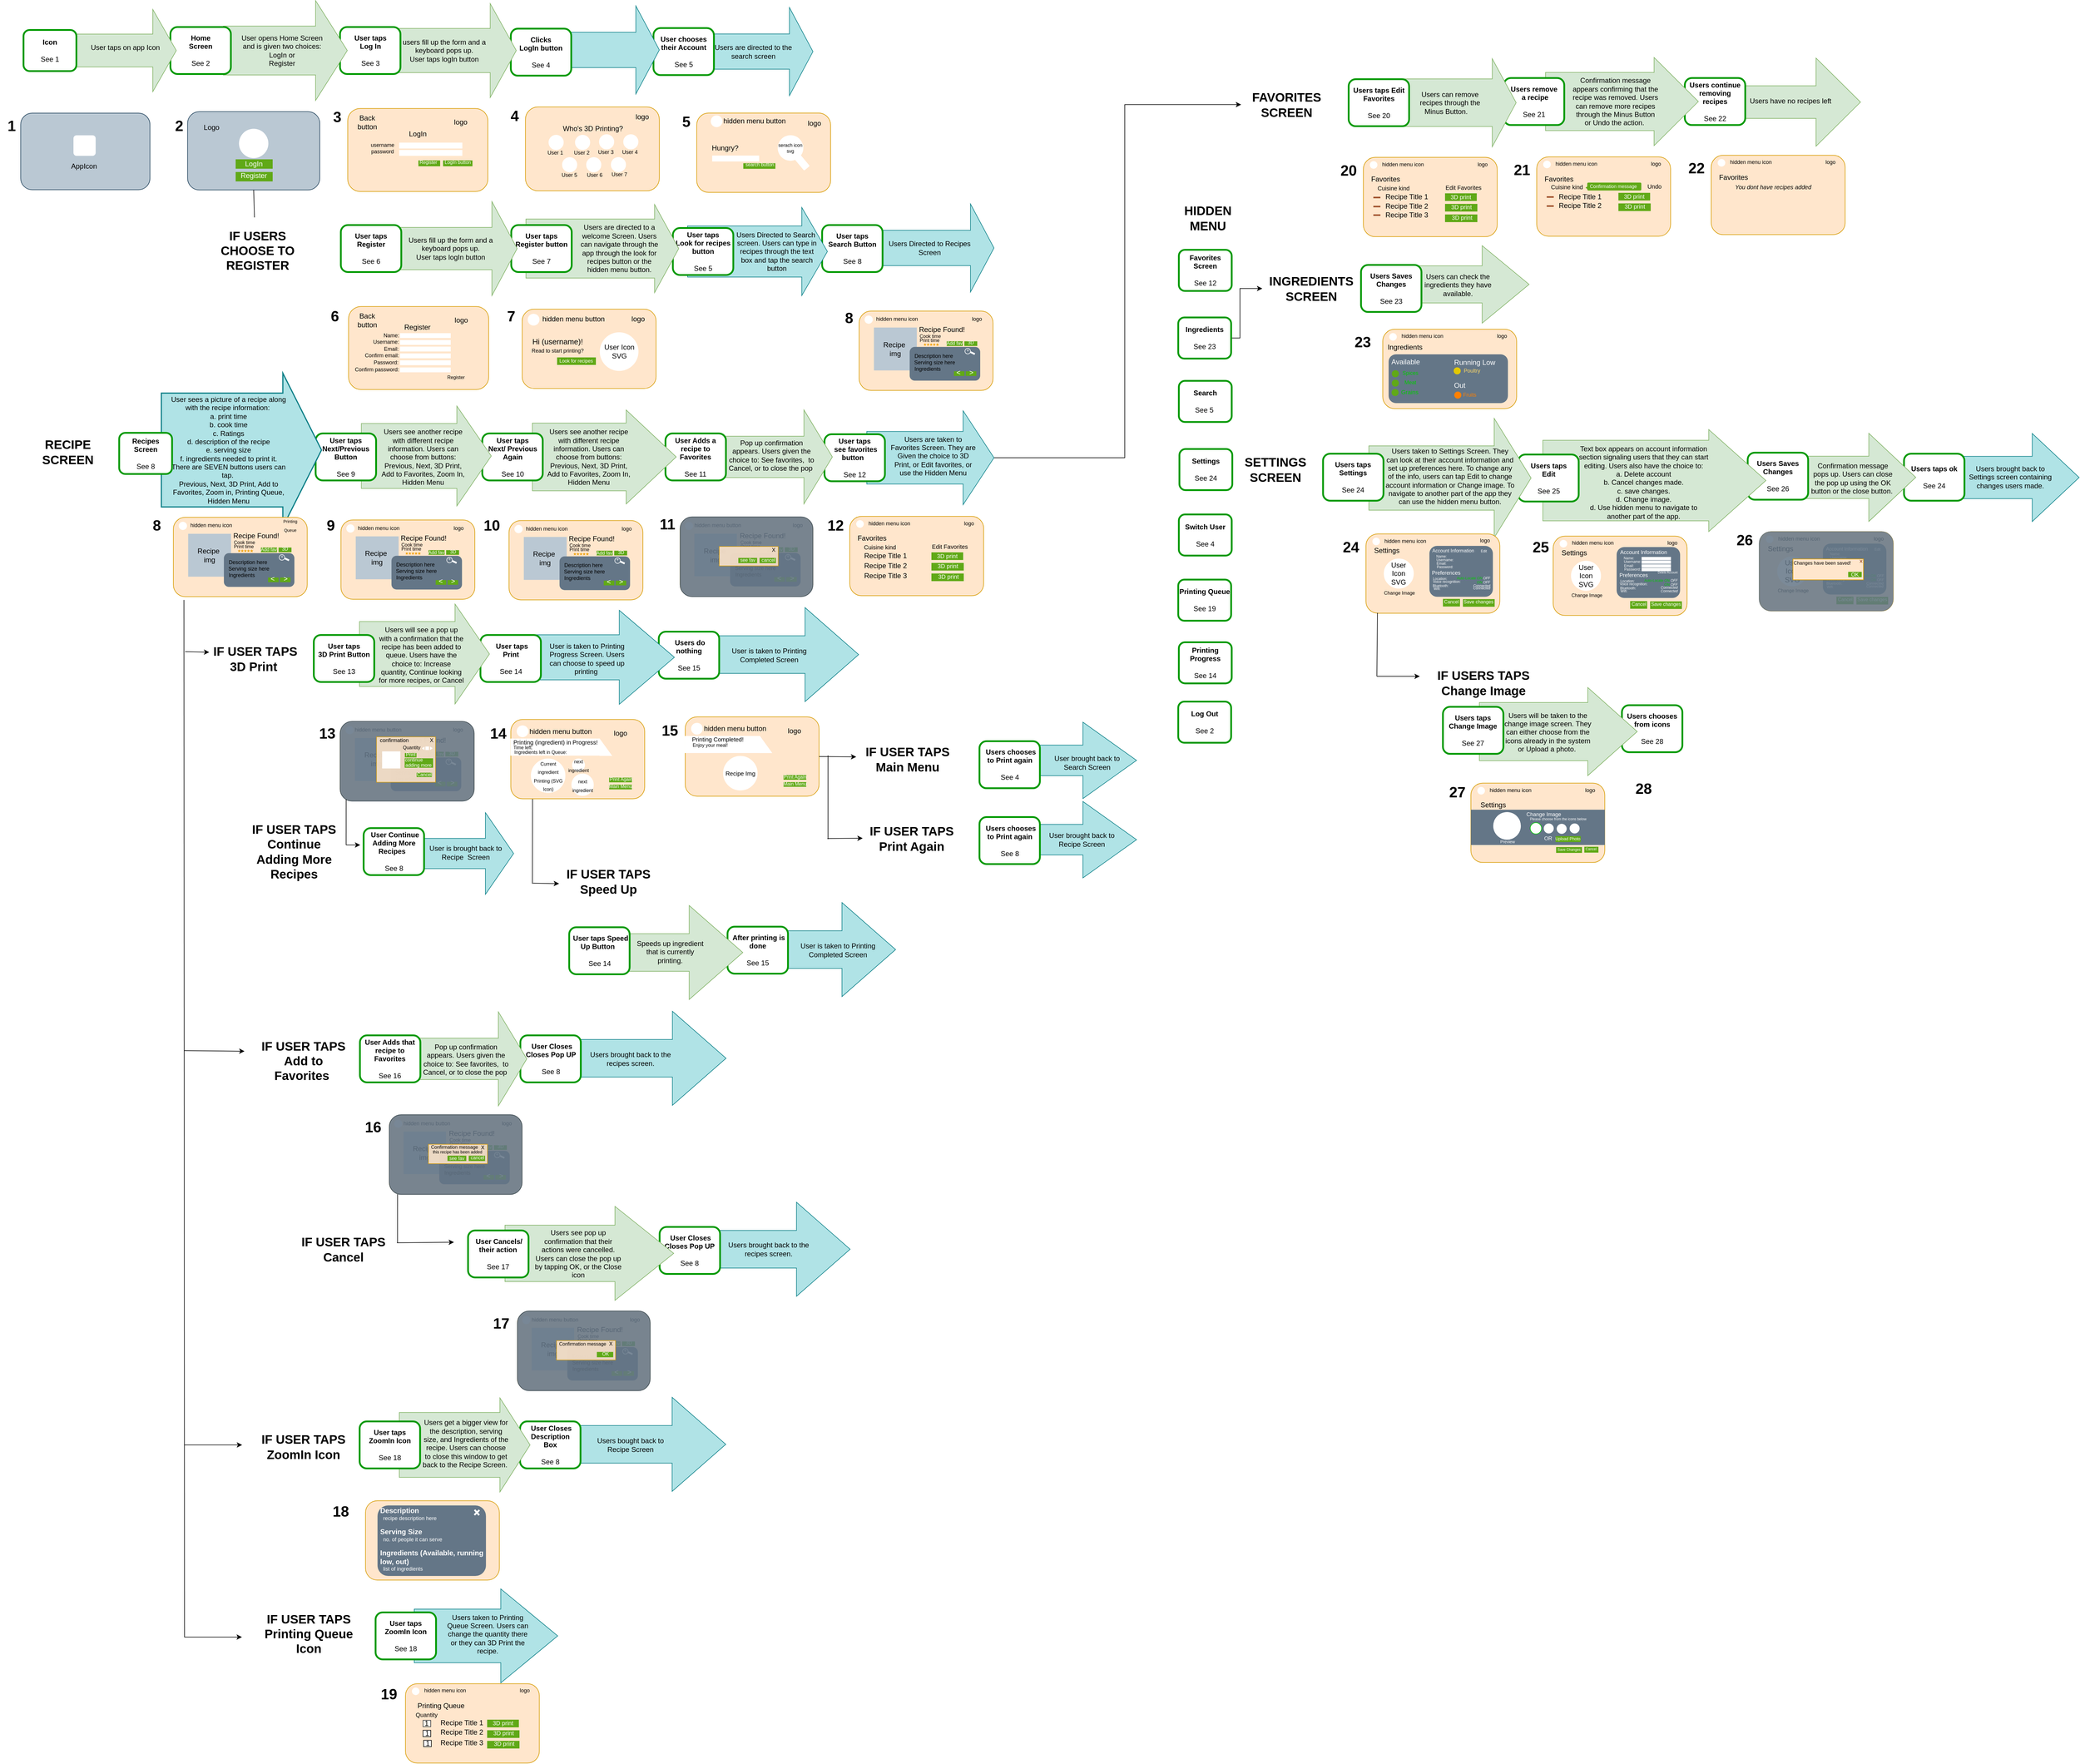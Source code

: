 <mxfile version="13.10.9" type="github">
  <diagram id="myGzlP0sKa4aTq20Of19" name="Page-1">
    <mxGraphModel dx="1561" dy="1144" grid="1" gridSize="1" guides="1" tooltips="1" connect="1" arrows="1" fold="1" page="1" pageScale="1" pageWidth="1100" pageHeight="850" math="0" shadow="0">
      <root>
        <mxCell id="0" />
        <mxCell id="1" parent="0" />
        <mxCell id="t5ibN4e7BagKxaCl4zuI-2008" value="" style="verticalLabelPosition=bottom;verticalAlign=top;html=1;strokeWidth=1;shape=mxgraph.arrows2.arrow;dy=0.43;dx=96.85;notch=0;fillColor=#b0e3e6;strokeColor=#0e8088;" vertex="1" parent="1">
          <mxGeometry x="795" y="2773" width="244" height="160" as="geometry" />
        </mxCell>
        <mxCell id="t5ibN4e7BagKxaCl4zuI-1982" value="&lt;b&gt;Users chooses&lt;br&gt;from icons&lt;br&gt;&lt;/b&gt;&lt;br&gt;See 28" style="rounded=1;whiteSpace=wrap;html=1;strokeColor=#009900;strokeWidth=3;" vertex="1" parent="1">
          <mxGeometry x="2850" y="1269.11" width="102.86" height="80" as="geometry" />
        </mxCell>
        <mxCell id="t5ibN4e7BagKxaCl4zuI-1975" value="" style="verticalLabelPosition=bottom;verticalAlign=top;html=1;strokeWidth=1;shape=mxgraph.arrows2.arrow;dy=0.34;dx=84.14;notch=0;fillColor=#d5e8d4;strokeColor=#82b366;" vertex="1" parent="1">
          <mxGeometry x="2607.42" y="1239" width="268.58" height="150" as="geometry" />
        </mxCell>
        <mxCell id="t5ibN4e7BagKxaCl4zuI-1968" value="" style="verticalLabelPosition=bottom;verticalAlign=top;html=1;strokeWidth=1;shape=mxgraph.arrows2.arrow;dy=0.52;dx=79.86;notch=0;fillColor=#d5e8d4;strokeColor=#82b366;" vertex="1" parent="1">
          <mxGeometry x="2468" y="487" width="224" height="132" as="geometry" />
        </mxCell>
        <mxCell id="t5ibN4e7BagKxaCl4zuI-166" value="" style="verticalLabelPosition=bottom;verticalAlign=top;html=1;strokeWidth=1;shape=mxgraph.arrows2.arrow;dy=0.6;dx=40;notch=0;fillColor=#b0e3e6;strokeColor=#0e8088;" vertex="1" parent="1">
          <mxGeometry x="1213.37" y="81.81" width="260" height="150" as="geometry" />
        </mxCell>
        <mxCell id="t5ibN4e7BagKxaCl4zuI-164" value="&lt;b&gt;User chooses their Account&lt;/b&gt;&lt;br&gt;&lt;br&gt;See 5" style="rounded=1;whiteSpace=wrap;html=1;strokeColor=#009900;strokeWidth=3;" vertex="1" parent="1">
          <mxGeometry x="1202" y="116.81" width="102.86" height="80" as="geometry" />
        </mxCell>
        <mxCell id="t5ibN4e7BagKxaCl4zuI-1850" value="" style="verticalLabelPosition=bottom;verticalAlign=top;html=1;strokeWidth=1;shape=mxgraph.arrows2.arrow;dy=0.6;dx=40;notch=0;fillColor=#b0e3e6;strokeColor=#0e8088;" vertex="1" parent="1">
          <mxGeometry x="1005.99" y="79" width="206.01" height="150" as="geometry" />
        </mxCell>
        <mxCell id="t5ibN4e7BagKxaCl4zuI-1849" value="&lt;b&gt;Clicks&lt;br&gt;LogIn button&lt;/b&gt;&lt;br&gt;&lt;br&gt;See 4" style="rounded=1;whiteSpace=wrap;html=1;strokeColor=#009900;strokeWidth=3;" vertex="1" parent="1">
          <mxGeometry x="959.25" y="117.81" width="102.86" height="80" as="geometry" />
        </mxCell>
        <mxCell id="t5ibN4e7BagKxaCl4zuI-1845" value="" style="verticalLabelPosition=bottom;verticalAlign=top;html=1;strokeWidth=1;shape=mxgraph.arrows2.arrow;dy=0.52;dx=79.86;notch=0;fillColor=#b0e3e6;strokeColor=#0e8088;" vertex="1" parent="1">
          <mxGeometry x="3404" y="806.6" width="224" height="150" as="geometry" />
        </mxCell>
        <mxCell id="t5ibN4e7BagKxaCl4zuI-1844" value="&lt;b&gt;Users taps ok&lt;br&gt;&lt;/b&gt;&lt;br&gt;See 24" style="rounded=1;whiteSpace=wrap;html=1;strokeColor=#009900;strokeWidth=3;" vertex="1" parent="1">
          <mxGeometry x="3330" y="841.1" width="102.86" height="80" as="geometry" />
        </mxCell>
        <mxCell id="t5ibN4e7BagKxaCl4zuI-1809" value="" style="verticalLabelPosition=bottom;verticalAlign=top;html=1;strokeWidth=1;shape=mxgraph.arrows2.arrow;dy=0.6;dx=91.24;notch=0;fillColor=#b0e3e6;strokeColor=#0e8088;" vertex="1" parent="1">
          <mxGeometry x="1847.72" y="1298" width="176.28" height="130" as="geometry" />
        </mxCell>
        <mxCell id="t5ibN4e7BagKxaCl4zuI-1774" value="" style="verticalLabelPosition=bottom;verticalAlign=top;html=1;strokeWidth=1;shape=mxgraph.arrows2.arrow;dy=0.6;dx=91.24;notch=0;fillColor=#b0e3e6;strokeColor=#0e8088;" vertex="1" parent="1">
          <mxGeometry x="1853" y="1433" width="171" height="130" as="geometry" />
        </mxCell>
        <mxCell id="t5ibN4e7BagKxaCl4zuI-1574" value="" style="verticalLabelPosition=bottom;verticalAlign=top;html=1;strokeWidth=1;shape=mxgraph.arrows2.arrow;dy=0.63;dx=75.71;notch=0;fillColor=#d5e8d4;strokeColor=#82b366;" vertex="1" parent="1">
          <mxGeometry x="3032" y="167.81" width="224" height="150" as="geometry" />
        </mxCell>
        <mxCell id="t5ibN4e7BagKxaCl4zuI-1573" value="&lt;b&gt;Users continue&lt;br&gt;removing &lt;br&gt;recipes&lt;br&gt;&lt;/b&gt;&lt;br&gt;See 22" style="rounded=1;whiteSpace=wrap;html=1;strokeColor=#009900;strokeWidth=3;" vertex="1" parent="1">
          <mxGeometry x="2957" y="201.81" width="102.86" height="80" as="geometry" />
        </mxCell>
        <mxCell id="t5ibN4e7BagKxaCl4zuI-1527" value="" style="verticalLabelPosition=bottom;verticalAlign=top;html=1;strokeWidth=1;shape=mxgraph.arrows2.arrow;dy=0.34;dx=75.28;notch=0;fillColor=#d5e8d4;strokeColor=#82b366;" vertex="1" parent="1">
          <mxGeometry x="2720" y="166.81" width="260" height="150" as="geometry" />
        </mxCell>
        <mxCell id="t5ibN4e7BagKxaCl4zuI-1526" value="&lt;b&gt;Users remove&lt;br&gt;&amp;nbsp;a recipe&lt;br&gt;&lt;/b&gt;&lt;br&gt;See 21" style="rounded=1;whiteSpace=wrap;html=1;strokeColor=#009900;strokeWidth=3;" vertex="1" parent="1">
          <mxGeometry x="2649" y="201.81" width="102.86" height="80" as="geometry" />
        </mxCell>
        <mxCell id="t5ibN4e7BagKxaCl4zuI-1510" value="" style="verticalLabelPosition=bottom;verticalAlign=top;html=1;strokeWidth=1;shape=mxgraph.arrows2.arrow;dy=0.46;dx=40.71;notch=0;fillColor=#d5e8d4;strokeColor=#82b366;" vertex="1" parent="1">
          <mxGeometry x="2410" y="168.81" width="260" height="150" as="geometry" />
        </mxCell>
        <mxCell id="t5ibN4e7BagKxaCl4zuI-1470" value="" style="verticalLabelPosition=bottom;verticalAlign=top;html=1;strokeWidth=1;shape=mxgraph.arrows2.arrow;dy=0.6;dx=91.24;notch=0;fillColor=#b0e3e6;strokeColor=#0e8088;" vertex="1" parent="1">
          <mxGeometry x="1423.43" y="1605" width="190.57" height="160" as="geometry" />
        </mxCell>
        <mxCell id="t5ibN4e7BagKxaCl4zuI-1471" value="&lt;b&gt;&amp;nbsp;After printing is done&lt;/b&gt;&lt;br&gt;&lt;br&gt;See 15" style="rounded=1;whiteSpace=wrap;html=1;strokeColor=#009900;strokeWidth=3;" vertex="1" parent="1">
          <mxGeometry x="1328" y="1646" width="102.86" height="80" as="geometry" />
        </mxCell>
        <mxCell id="t5ibN4e7BagKxaCl4zuI-1283" value="" style="verticalLabelPosition=bottom;verticalAlign=top;html=1;strokeWidth=1;shape=mxgraph.arrows2.arrow;dy=0.63;dx=47.97;notch=0;fillColor=#b0e3e6;strokeColor=#0e8088;" vertex="1" parent="1">
          <mxGeometry x="774" y="1452" width="190" height="139" as="geometry" />
        </mxCell>
        <mxCell id="t5ibN4e7BagKxaCl4zuI-1242" value="" style="verticalLabelPosition=bottom;verticalAlign=top;html=1;strokeWidth=1;shape=mxgraph.arrows2.arrow;dy=0.6;dx=40;notch=0;fillColor=#b0e3e6;strokeColor=#0e8088;" vertex="1" parent="1">
          <mxGeometry x="1543.43" y="416" width="238" height="150" as="geometry" />
        </mxCell>
        <mxCell id="t5ibN4e7BagKxaCl4zuI-1243" value="Users Directed to Recipes Screen" style="text;html=1;strokeColor=none;fillColor=none;align=center;verticalAlign=middle;whiteSpace=wrap;rounded=0;" vertex="1" parent="1">
          <mxGeometry x="1597" y="481" width="150" height="20" as="geometry" />
        </mxCell>
        <mxCell id="t5ibN4e7BagKxaCl4zuI-1241" value="&lt;b&gt;User taps&lt;br&gt;Search Button&lt;br&gt;&lt;/b&gt;&lt;br&gt;See 8" style="rounded=1;whiteSpace=wrap;html=1;strokeColor=#009900;strokeWidth=3;" vertex="1" parent="1">
          <mxGeometry x="1489" y="452" width="102.86" height="80" as="geometry" />
        </mxCell>
        <mxCell id="t5ibN4e7BagKxaCl4zuI-1115" value="" style="verticalLabelPosition=bottom;verticalAlign=top;html=1;strokeWidth=1;shape=mxgraph.arrows2.arrow;dy=0.6;dx=91.24;notch=0;fillColor=#b0e3e6;strokeColor=#0e8088;" vertex="1" parent="1">
          <mxGeometry x="1249.48" y="2115" width="287.12" height="160" as="geometry" />
        </mxCell>
        <mxCell id="t5ibN4e7BagKxaCl4zuI-1114" value="&lt;b&gt;&amp;nbsp;User Closes&lt;br&gt;Closes Pop UP&lt;/b&gt;&lt;br&gt;&lt;br&gt;See 8" style="rounded=1;whiteSpace=wrap;html=1;strokeColor=#009900;strokeWidth=3;" vertex="1" parent="1">
          <mxGeometry x="1212.48" y="2157" width="102.86" height="80" as="geometry" />
        </mxCell>
        <mxCell id="t5ibN4e7BagKxaCl4zuI-958" value="" style="verticalLabelPosition=bottom;verticalAlign=top;html=1;strokeWidth=1;shape=mxgraph.arrows2.arrow;dy=0.6;dx=91.24;notch=0;fillColor=#b0e3e6;strokeColor=#0e8088;" vertex="1" parent="1">
          <mxGeometry x="1306.43" y="1103" width="244.69" height="160" as="geometry" />
        </mxCell>
        <mxCell id="t5ibN4e7BagKxaCl4zuI-957" value="&lt;b&gt;&amp;nbsp;Users do nothing&lt;/b&gt;&lt;br&gt;&lt;br&gt;See 15" style="rounded=1;whiteSpace=wrap;html=1;strokeColor=#009900;strokeWidth=3;" vertex="1" parent="1">
          <mxGeometry x="1211" y="1144" width="102.86" height="80" as="geometry" />
        </mxCell>
        <mxCell id="t5ibN4e7BagKxaCl4zuI-908" value="" style="verticalLabelPosition=bottom;verticalAlign=top;html=1;strokeWidth=1;shape=mxgraph.arrows2.arrow;dy=0.6;dx=91.24;notch=0;fillColor=#b0e3e6;strokeColor=#0e8088;" vertex="1" parent="1">
          <mxGeometry x="1038.36" y="1790" width="287.12" height="160" as="geometry" />
        </mxCell>
        <mxCell id="t5ibN4e7BagKxaCl4zuI-907" value="&lt;b&gt;&amp;nbsp;User Closes&lt;br&gt;Closes Pop UP&lt;/b&gt;&lt;br&gt;&lt;br&gt;See 8" style="rounded=1;whiteSpace=wrap;html=1;strokeColor=#009900;strokeWidth=3;" vertex="1" parent="1">
          <mxGeometry x="975.5" y="1831" width="102.86" height="80" as="geometry" />
        </mxCell>
        <mxCell id="t5ibN4e7BagKxaCl4zuI-1917" style="edgeStyle=orthogonalEdgeStyle;rounded=0;orthogonalLoop=1;jettySize=auto;html=1;exitX=1;exitY=0.5;exitDx=0;exitDy=0;exitPerimeter=0;strokeWidth=1;fontSize=12;fontColor=#000000;" edge="1" parent="1" source="t5ibN4e7BagKxaCl4zuI-770">
          <mxGeometry relative="1" as="geometry">
            <mxPoint x="2202" y="247" as="targetPoint" />
            <Array as="points">
              <mxPoint x="2004" y="848" />
              <mxPoint x="2004" y="247" />
            </Array>
          </mxGeometry>
        </mxCell>
        <mxCell id="t5ibN4e7BagKxaCl4zuI-770" value="" style="verticalLabelPosition=bottom;verticalAlign=top;html=1;strokeWidth=1;shape=mxgraph.arrows2.arrow;dy=0.44;dx=52.57;notch=0;fillColor=#b0e3e6;strokeColor=#0e8088;" vertex="1" parent="1">
          <mxGeometry x="1565" y="768" width="216.43" height="160" as="geometry" />
        </mxCell>
        <mxCell id="t5ibN4e7BagKxaCl4zuI-768" value="&lt;b&gt;User taps&lt;br&gt;&amp;nbsp;see favorites&lt;br&gt;button&amp;nbsp;&amp;nbsp;&lt;br&gt;&lt;/b&gt;&lt;br&gt;See 12" style="rounded=1;whiteSpace=wrap;html=1;strokeColor=#009900;strokeWidth=3;" vertex="1" parent="1">
          <mxGeometry x="1493" y="808" width="102.86" height="80" as="geometry" />
        </mxCell>
        <mxCell id="t5ibN4e7BagKxaCl4zuI-216" value="" style="verticalLabelPosition=bottom;verticalAlign=top;html=1;strokeWidth=1;shape=mxgraph.arrows2.arrow;dy=0.56;dx=48.38;notch=0;fillColor=#d5e8d4;strokeColor=#82b366;" vertex="1" parent="1">
          <mxGeometry x="1290" y="766.6" width="216.43" height="160" as="geometry" />
        </mxCell>
        <mxCell id="t5ibN4e7BagKxaCl4zuI-206" value="&lt;b&gt;User Adds a recipe&amp;nbsp;to Favorites&lt;br&gt;&lt;/b&gt;&lt;br&gt;See 11" style="rounded=1;whiteSpace=wrap;html=1;strokeColor=#009900;strokeWidth=3;" vertex="1" parent="1">
          <mxGeometry x="1222.44" y="806.6" width="102.86" height="80" as="geometry" />
        </mxCell>
        <mxCell id="t5ibN4e7BagKxaCl4zuI-215" value="" style="verticalLabelPosition=bottom;verticalAlign=top;html=1;strokeWidth=1;shape=mxgraph.arrows2.arrow;dy=0.28;dx=85.16;notch=0;fillColor=#d5e8d4;strokeColor=#82b366;" vertex="1" parent="1">
          <mxGeometry x="996" y="766.6" width="244.69" height="160" as="geometry" />
        </mxCell>
        <mxCell id="t5ibN4e7BagKxaCl4zuI-207" value="&lt;b&gt;User taps&lt;br&gt;Next/ Previous Again&lt;br&gt;&lt;/b&gt;&lt;br&gt;See 10" style="rounded=1;whiteSpace=wrap;html=1;strokeColor=#009900;strokeWidth=3;" vertex="1" parent="1">
          <mxGeometry x="910.69" y="806.6" width="102.86" height="80" as="geometry" />
        </mxCell>
        <mxCell id="t5ibN4e7BagKxaCl4zuI-214" value="" style="verticalLabelPosition=bottom;verticalAlign=top;html=1;strokeWidth=1;shape=mxgraph.arrows2.arrow;dy=0.35;dx=58.59;notch=0;fillColor=#d5e8d4;strokeColor=#82b366;" vertex="1" parent="1">
          <mxGeometry x="704.87" y="760" width="221.13" height="170" as="geometry" />
        </mxCell>
        <mxCell id="t5ibN4e7BagKxaCl4zuI-208" value="&lt;b&gt;User taps&lt;br&gt;Next/Previous Button&lt;br&gt;&lt;/b&gt;&lt;br&gt;See 9" style="rounded=1;whiteSpace=wrap;html=1;strokeColor=#009900;strokeWidth=3;" vertex="1" parent="1">
          <mxGeometry x="627.12" y="806.6" width="102.86" height="80" as="geometry" />
        </mxCell>
        <mxCell id="t5ibN4e7BagKxaCl4zuI-293" value="" style="verticalLabelPosition=bottom;verticalAlign=top;html=1;strokeWidth=2;shape=mxgraph.arrows2.arrow;dy=0.26;dx=65.83;notch=0;fontSize=12;fillColor=#b0e3e6;strokeColor=#0e8088;" vertex="1" parent="1">
          <mxGeometry x="364.62" y="704" width="272.5" height="261.72" as="geometry" />
        </mxCell>
        <mxCell id="t5ibN4e7BagKxaCl4zuI-260" value="" style="verticalLabelPosition=bottom;verticalAlign=top;html=1;strokeWidth=1;shape=mxgraph.arrows2.arrow;dy=0.42;dx=43.65;notch=0;fillColor=#b0e3e6;strokeColor=#0e8088;" vertex="1" parent="1">
          <mxGeometry x="1260" y="422" width="238" height="150" as="geometry" />
        </mxCell>
        <mxCell id="t5ibN4e7BagKxaCl4zuI-258" value="&lt;b&gt;User taps&lt;br&gt;Look for recipes button&lt;/b&gt;&lt;br&gt;&lt;br&gt;See 5" style="rounded=1;whiteSpace=wrap;html=1;strokeColor=#009900;strokeWidth=3;" vertex="1" parent="1">
          <mxGeometry x="1235" y="457" width="102.86" height="80" as="geometry" />
        </mxCell>
        <mxCell id="t5ibN4e7BagKxaCl4zuI-162" value="&amp;nbsp;" style="verticalLabelPosition=bottom;verticalAlign=top;html=1;strokeWidth=1;shape=mxgraph.arrows2.arrow;dy=0.53;dx=44.4;notch=0;fillColor=#d5e8d4;strokeColor=#82b366;" vertex="1" parent="1">
          <mxGeometry x="708.57" y="75" width="260" height="160" as="geometry" />
        </mxCell>
        <mxCell id="t5ibN4e7BagKxaCl4zuI-7" value="&lt;b&gt;User taps&lt;br&gt;Log In&lt;/b&gt;&lt;br&gt;&lt;br&gt;See 3" style="rounded=1;whiteSpace=wrap;html=1;strokeColor=#009900;strokeWidth=3;" vertex="1" parent="1">
          <mxGeometry x="668.57" y="115" width="102.86" height="80" as="geometry" />
        </mxCell>
        <mxCell id="t5ibN4e7BagKxaCl4zuI-6" value="" style="verticalLabelPosition=bottom;verticalAlign=top;html=1;strokeWidth=1;shape=mxgraph.arrows2.arrow;dy=0.51;dx=54;notch=0;fillColor=#d5e8d4;strokeColor=#82b366;" vertex="1" parent="1">
          <mxGeometry x="470" y="70" width="211" height="170" as="geometry" />
        </mxCell>
        <mxCell id="t5ibN4e7BagKxaCl4zuI-5" value="&lt;b&gt;Home&lt;br&gt;Screen&lt;/b&gt;&lt;br&gt;&lt;br&gt;See 2" style="rounded=1;whiteSpace=wrap;html=1;strokeColor=#009900;strokeWidth=3;" vertex="1" parent="1">
          <mxGeometry x="380" y="115" width="102.86" height="80" as="geometry" />
        </mxCell>
        <mxCell id="t5ibN4e7BagKxaCl4zuI-4" value="" style="verticalLabelPosition=bottom;verticalAlign=top;html=1;strokeWidth=1;shape=mxgraph.arrows2.arrow;dy=0.6;dx=40;notch=0;fillColor=#d5e8d4;strokeColor=#82b366;" vertex="1" parent="1">
          <mxGeometry x="220" y="85" width="170" height="140" as="geometry" />
        </mxCell>
        <mxCell id="t5ibN4e7BagKxaCl4zuI-1" value="&lt;b&gt;Icon&lt;/b&gt;&lt;br&gt;&lt;br&gt;See 1" style="rounded=1;whiteSpace=wrap;html=1;strokeColor=#009900;strokeWidth=3;" vertex="1" parent="1">
          <mxGeometry x="130" y="120" width="90" height="70" as="geometry" />
        </mxCell>
        <mxCell id="t5ibN4e7BagKxaCl4zuI-8" value="" style="rounded=1;whiteSpace=wrap;html=1;strokeWidth=1;rotation=-90;fillColor=#bac8d3;strokeColor=#23445d;" vertex="1" parent="1">
          <mxGeometry x="170" y="216.72" width="130.37" height="220" as="geometry" />
        </mxCell>
        <mxCell id="t5ibN4e7BagKxaCl4zuI-9" value="&lt;font style=&quot;font-size: 25px&quot;&gt;&lt;b&gt;1&lt;/b&gt;&lt;/font&gt;" style="text;html=1;strokeColor=none;fillColor=none;align=center;verticalAlign=middle;whiteSpace=wrap;rounded=0;" vertex="1" parent="1">
          <mxGeometry x="90" y="271.72" width="40" height="20" as="geometry" />
        </mxCell>
        <mxCell id="t5ibN4e7BagKxaCl4zuI-38" value="" style="rounded=1;whiteSpace=wrap;html=1;strokeWidth=1;rotation=-90;fillColor=#bac8d3;strokeColor=#23445d;" vertex="1" parent="1">
          <mxGeometry x="455" y="213.13" width="133.33" height="225" as="geometry" />
        </mxCell>
        <mxCell id="t5ibN4e7BagKxaCl4zuI-39" value="&lt;span style=&quot;font-size: 25px&quot;&gt;&lt;b&gt;2&lt;/b&gt;&lt;/span&gt;" style="text;html=1;strokeColor=none;fillColor=none;align=center;verticalAlign=middle;whiteSpace=wrap;rounded=0;" vertex="1" parent="1">
          <mxGeometry x="375" y="271.72" width="40" height="20" as="geometry" />
        </mxCell>
        <mxCell id="t5ibN4e7BagKxaCl4zuI-54" value="" style="rounded=1;whiteSpace=wrap;html=1;strokeWidth=1;rotation=-90;fillColor=#ffe6cc;strokeColor=#d79b00;" vertex="1" parent="1">
          <mxGeometry x="730.29" y="205" width="141.3" height="238.44" as="geometry" />
        </mxCell>
        <mxCell id="t5ibN4e7BagKxaCl4zuI-55" value="&lt;font style=&quot;font-size: 25px&quot;&gt;&lt;b&gt;3&lt;/b&gt;&lt;/font&gt;" style="text;html=1;strokeColor=none;fillColor=none;align=center;verticalAlign=middle;whiteSpace=wrap;rounded=0;" vertex="1" parent="1">
          <mxGeometry x="643.51" y="256.72" width="40" height="20" as="geometry" />
        </mxCell>
        <mxCell id="t5ibN4e7BagKxaCl4zuI-153" value="" style="rounded=1;whiteSpace=wrap;html=1;strokeWidth=1;strokeColor=none;" vertex="1" parent="1">
          <mxGeometry x="215" y="299.22" width="37.81" height="35" as="geometry" />
        </mxCell>
        <mxCell id="t5ibN4e7BagKxaCl4zuI-154" value="AppIcon" style="text;html=1;strokeColor=none;fillColor=none;align=center;verticalAlign=middle;whiteSpace=wrap;rounded=0;" vertex="1" parent="1">
          <mxGeometry x="212.81" y="341.72" width="40" height="20" as="geometry" />
        </mxCell>
        <mxCell id="t5ibN4e7BagKxaCl4zuI-155" value="User taps on app Icon&amp;nbsp;" style="text;html=1;strokeColor=none;fillColor=none;align=center;verticalAlign=middle;whiteSpace=wrap;rounded=0;" vertex="1" parent="1">
          <mxGeometry x="230" y="140" width="150" height="20" as="geometry" />
        </mxCell>
        <mxCell id="t5ibN4e7BagKxaCl4zuI-156" value="User opens Home Screen and is given two choices:&lt;br&gt;LogIn or&lt;br&gt;Register" style="text;html=1;strokeColor=none;fillColor=none;align=center;verticalAlign=middle;whiteSpace=wrap;rounded=0;" vertex="1" parent="1">
          <mxGeometry x="495" y="145" width="150" height="20" as="geometry" />
        </mxCell>
        <mxCell id="t5ibN4e7BagKxaCl4zuI-157" value="" style="ellipse;whiteSpace=wrap;html=1;aspect=fixed;strokeWidth=1;strokeColor=none;" vertex="1" parent="1">
          <mxGeometry x="496.67" y="288.13" width="50" height="50" as="geometry" />
        </mxCell>
        <mxCell id="t5ibN4e7BagKxaCl4zuI-158" value="Logo" style="text;html=1;strokeColor=none;fillColor=none;align=center;verticalAlign=middle;whiteSpace=wrap;rounded=0;" vertex="1" parent="1">
          <mxGeometry x="430" y="275.63" width="40" height="20" as="geometry" />
        </mxCell>
        <mxCell id="t5ibN4e7BagKxaCl4zuI-161" value="users fill up the form and a keyboard pops up.&lt;br&gt;User taps logIn button" style="text;html=1;strokeColor=none;fillColor=none;align=center;verticalAlign=middle;whiteSpace=wrap;rounded=0;" vertex="1" parent="1">
          <mxGeometry x="771.43" y="145" width="150" height="20" as="geometry" />
        </mxCell>
        <mxCell id="t5ibN4e7BagKxaCl4zuI-167" value="LogIn" style="text;html=1;strokeColor=none;fillColor=none;align=center;verticalAlign=middle;whiteSpace=wrap;rounded=0;" vertex="1" parent="1">
          <mxGeometry x="780.94" y="286.72" width="40" height="20" as="geometry" />
        </mxCell>
        <mxCell id="t5ibN4e7BagKxaCl4zuI-168" value="Back button" style="text;html=1;strokeColor=none;fillColor=none;align=center;verticalAlign=middle;whiteSpace=wrap;rounded=0;" vertex="1" parent="1">
          <mxGeometry x="695" y="266.72" width="40" height="20" as="geometry" />
        </mxCell>
        <mxCell id="t5ibN4e7BagKxaCl4zuI-169" value="logo" style="text;html=1;strokeColor=none;fillColor=none;align=center;verticalAlign=middle;whiteSpace=wrap;rounded=0;" vertex="1" parent="1">
          <mxGeometry x="853.57" y="266.72" width="40" height="20" as="geometry" />
        </mxCell>
        <mxCell id="t5ibN4e7BagKxaCl4zuI-171" value="" style="rounded=0;whiteSpace=wrap;html=1;strokeWidth=1;strokeColor=none;" vertex="1" parent="1">
          <mxGeometry x="769.32" y="311.72" width="107.4" height="10" as="geometry" />
        </mxCell>
        <mxCell id="t5ibN4e7BagKxaCl4zuI-172" value="" style="rounded=0;whiteSpace=wrap;html=1;strokeWidth=1;strokeColor=none;" vertex="1" parent="1">
          <mxGeometry x="769.32" y="324.22" width="107.4" height="10" as="geometry" />
        </mxCell>
        <mxCell id="t5ibN4e7BagKxaCl4zuI-173" value="username" style="text;html=1;strokeColor=none;fillColor=none;align=center;verticalAlign=middle;whiteSpace=wrap;rounded=0;fontSize=9;" vertex="1" parent="1">
          <mxGeometry x="721.43" y="314.22" width="40" height="3.28" as="geometry" />
        </mxCell>
        <mxCell id="t5ibN4e7BagKxaCl4zuI-174" value="password" style="text;html=1;strokeColor=none;fillColor=none;align=center;verticalAlign=middle;whiteSpace=wrap;rounded=0;fontSize=9;" vertex="1" parent="1">
          <mxGeometry x="721.43" y="322.11" width="40" height="9.22" as="geometry" />
        </mxCell>
        <mxCell id="t5ibN4e7BagKxaCl4zuI-179" value="Users are directed to the search screen" style="text;html=1;strokeColor=none;fillColor=none;align=center;verticalAlign=middle;whiteSpace=wrap;rounded=0;" vertex="1" parent="1">
          <mxGeometry x="1296.94" y="146.81" width="150" height="20" as="geometry" />
        </mxCell>
        <mxCell id="t5ibN4e7BagKxaCl4zuI-210" value="User sees a picture of a recipe along with the recipe information:&amp;nbsp;&lt;br&gt;a. print time&lt;br&gt;b. cook time&lt;br&gt;c. Ratings&lt;br&gt;d. description of the recipe&lt;br&gt;e. serving size&lt;br&gt;f. ingredients needed to print it.&lt;br&gt;There are SEVEN buttons users can tap.&amp;nbsp;&lt;br&gt;Previous, Next, 3D Print, Add to Favorites, Zoom in, Printing Queue, Hidden Menu" style="text;html=1;strokeColor=none;fillColor=none;align=center;verticalAlign=middle;whiteSpace=wrap;rounded=0;" vertex="1" parent="1">
          <mxGeometry x="377.12" y="808" width="203.69" height="54.36" as="geometry" />
        </mxCell>
        <mxCell id="t5ibN4e7BagKxaCl4zuI-211" value="Users see another recipe with different recipe information. Users can choose from buttons:&lt;br&gt;Previous, Next, 3D Print, Add to Favorites, Zoom In, Hidden Menu" style="text;html=1;strokeColor=none;fillColor=none;align=center;verticalAlign=middle;whiteSpace=wrap;rounded=0;" vertex="1" parent="1">
          <mxGeometry x="735.0" y="836.6" width="150" height="20" as="geometry" />
        </mxCell>
        <mxCell id="t5ibN4e7BagKxaCl4zuI-212" value="Users see another recipe with different recipe information. Users can choose from buttons:&lt;br&gt;Previous, Next, 3D Print, Add to Favorites, Zoom In, Hidden Menu" style="text;html=1;strokeColor=none;fillColor=none;align=center;verticalAlign=middle;whiteSpace=wrap;rounded=0;" vertex="1" parent="1">
          <mxGeometry x="1017.47" y="836.6" width="150" height="20" as="geometry" />
        </mxCell>
        <mxCell id="t5ibN4e7BagKxaCl4zuI-213" value="Pop up confirmation&lt;br&gt;appears. Users given the choice to: See favorites,&amp;nbsp; to Cancel, or to close the pop&amp;nbsp;" style="text;html=1;strokeColor=none;fillColor=none;align=center;verticalAlign=middle;whiteSpace=wrap;rounded=0;" vertex="1" parent="1">
          <mxGeometry x="1328" y="834" width="150" height="20" as="geometry" />
        </mxCell>
        <mxCell id="t5ibN4e7BagKxaCl4zuI-218" value="" style="group" vertex="1" connectable="0" parent="1">
          <mxGeometry x="384.995" y="949.405" width="227.81" height="135.0" as="geometry" />
        </mxCell>
        <mxCell id="t5ibN4e7BagKxaCl4zuI-321" value="" style="group" vertex="1" connectable="0" parent="t5ibN4e7BagKxaCl4zuI-218">
          <mxGeometry x="-2.842e-14" y="2.842e-14" width="227.81" height="135" as="geometry" />
        </mxCell>
        <mxCell id="t5ibN4e7BagKxaCl4zuI-410" value="" style="group" vertex="1" connectable="0" parent="t5ibN4e7BagKxaCl4zuI-321">
          <mxGeometry width="227.81" height="135" as="geometry" />
        </mxCell>
        <mxCell id="t5ibN4e7BagKxaCl4zuI-189" value="" style="rounded=1;whiteSpace=wrap;html=1;strokeWidth=1;rotation=-90;fillColor=#ffe6cc;strokeColor=#d79b00;" vertex="1" parent="t5ibN4e7BagKxaCl4zuI-410">
          <mxGeometry x="46.405" y="-46.405" width="135" height="227.81" as="geometry" />
        </mxCell>
        <mxCell id="t5ibN4e7BagKxaCl4zuI-190" value="&lt;font style=&quot;font-size: 7px&quot;&gt;Printing&lt;br&gt;Queue&lt;br&gt;&lt;/font&gt;" style="text;html=1;strokeColor=none;fillColor=none;align=center;verticalAlign=middle;whiteSpace=wrap;rounded=0;" vertex="1" parent="t5ibN4e7BagKxaCl4zuI-410">
          <mxGeometry x="186" y="8.79" width="25.78" height="8" as="geometry" />
        </mxCell>
        <mxCell id="t5ibN4e7BagKxaCl4zuI-319" value="" style="ellipse;whiteSpace=wrap;html=1;aspect=fixed;strokeWidth=1;fontSize=12;fontColor=#000000;strokeColor=none;" vertex="1" parent="t5ibN4e7BagKxaCl4zuI-410">
          <mxGeometry x="9.19" y="7.58" width="14" height="14" as="geometry" />
        </mxCell>
        <mxCell id="t5ibN4e7BagKxaCl4zuI-320" value="&lt;font style=&quot;font-size: 9px&quot;&gt;hidden menu icon&lt;/font&gt;" style="text;html=1;strokeColor=none;fillColor=none;align=center;verticalAlign=middle;whiteSpace=wrap;rounded=0;fontSize=12;fontColor=#000000;" vertex="1" parent="t5ibN4e7BagKxaCl4zuI-410">
          <mxGeometry x="23.19" y="7.58" width="82.81" height="10.41" as="geometry" />
        </mxCell>
        <mxCell id="t5ibN4e7BagKxaCl4zuI-353" value="Recipe&amp;nbsp;&lt;br&gt;img" style="whiteSpace=wrap;html=1;aspect=fixed;strokeWidth=1;fontSize=12;fillColor=#bac8d3;strokeColor=none;align=center;" vertex="1" parent="t5ibN4e7BagKxaCl4zuI-410">
          <mxGeometry x="25.19" y="28" width="73" height="73" as="geometry" />
        </mxCell>
        <mxCell id="t5ibN4e7BagKxaCl4zuI-354" value="" style="rounded=1;whiteSpace=wrap;html=1;strokeWidth=1;fontSize=12;fontColor=#ffffff;fillColor=#647687;strokeColor=none;" vertex="1" parent="t5ibN4e7BagKxaCl4zuI-410">
          <mxGeometry x="85.99" y="61" width="120" height="57.4" as="geometry" />
        </mxCell>
        <mxCell id="t5ibN4e7BagKxaCl4zuI-356" value="Recipe Found!" style="text;html=1;strokeColor=none;fillColor=none;align=center;verticalAlign=middle;whiteSpace=wrap;rounded=0;fontSize=12;fontColor=#000000;" vertex="1" parent="t5ibN4e7BagKxaCl4zuI-410">
          <mxGeometry x="89.19" y="21.58" width="103.92" height="20" as="geometry" />
        </mxCell>
        <mxCell id="t5ibN4e7BagKxaCl4zuI-357" value="&lt;font style=&quot;font-size: 9px&quot;&gt;Description here&lt;/font&gt;" style="text;html=1;strokeColor=none;fillColor=none;align=center;verticalAlign=middle;whiteSpace=wrap;rounded=0;fontSize=12;fontColor=#000000;" vertex="1" parent="t5ibN4e7BagKxaCl4zuI-410">
          <mxGeometry x="93.185" y="69.405" width="68" height="12" as="geometry" />
        </mxCell>
        <mxCell id="t5ibN4e7BagKxaCl4zuI-358" value="&lt;font style=&quot;font-size: 9px&quot;&gt;Serving size here&lt;/font&gt;" style="text;html=1;strokeColor=none;fillColor=none;align=center;verticalAlign=middle;whiteSpace=wrap;rounded=0;fontSize=12;fontColor=#000000;" vertex="1" parent="t5ibN4e7BagKxaCl4zuI-410">
          <mxGeometry x="89.19" y="80.4" width="78.81" height="12" as="geometry" />
        </mxCell>
        <mxCell id="t5ibN4e7BagKxaCl4zuI-359" value="&lt;font style=&quot;font-size: 9px&quot;&gt;Ingredients&lt;/font&gt;" style="text;html=1;strokeColor=none;fillColor=none;align=center;verticalAlign=middle;whiteSpace=wrap;rounded=0;fontSize=12;fontColor=#000000;" vertex="1" parent="t5ibN4e7BagKxaCl4zuI-410">
          <mxGeometry x="93.19" y="91.4" width="46.81" height="12" as="geometry" />
        </mxCell>
        <mxCell id="t5ibN4e7BagKxaCl4zuI-360" value="" style="rounded=0;whiteSpace=wrap;html=1;strokeWidth=1;fontSize=12;fontColor=#ffffff;fillColor=#60a917;strokeColor=none;" vertex="1" parent="t5ibN4e7BagKxaCl4zuI-410">
          <mxGeometry x="149" y="51.4" width="27.38" height="8" as="geometry" />
        </mxCell>
        <mxCell id="t5ibN4e7BagKxaCl4zuI-361" value="" style="rounded=0;whiteSpace=wrap;html=1;strokeWidth=1;fontSize=12;fontColor=#ffffff;fillColor=#60a917;strokeColor=none;" vertex="1" parent="t5ibN4e7BagKxaCl4zuI-410">
          <mxGeometry x="179" y="51.4" width="22" height="8" as="geometry" />
        </mxCell>
        <mxCell id="t5ibN4e7BagKxaCl4zuI-362" value="" style="rounded=0;whiteSpace=wrap;html=1;strokeWidth=1;fontSize=12;fontColor=#ffffff;fillColor=#60a917;strokeColor=none;" vertex="1" parent="t5ibN4e7BagKxaCl4zuI-410">
          <mxGeometry x="161.19" y="102.4" width="18.01" height="8" as="geometry" />
        </mxCell>
        <mxCell id="t5ibN4e7BagKxaCl4zuI-363" value="" style="rounded=0;whiteSpace=wrap;html=1;strokeWidth=1;fontSize=12;fontColor=#ffffff;fillColor=#60a917;strokeColor=none;" vertex="1" parent="t5ibN4e7BagKxaCl4zuI-410">
          <mxGeometry x="181.41" y="102.4" width="18.01" height="8" as="geometry" />
        </mxCell>
        <mxCell id="t5ibN4e7BagKxaCl4zuI-364" value="&lt;font color=&quot;#ffffff&quot;&gt;&amp;lt;&lt;/font&gt;" style="text;html=1;strokeColor=none;fillColor=none;align=center;verticalAlign=middle;whiteSpace=wrap;rounded=0;fontSize=12;fontColor=#000000;" vertex="1" parent="t5ibN4e7BagKxaCl4zuI-410">
          <mxGeometry x="157.405" y="98.395" width="24" height="12" as="geometry" />
        </mxCell>
        <mxCell id="t5ibN4e7BagKxaCl4zuI-365" value="&lt;font color=&quot;#ffffff&quot;&gt;&amp;gt;&lt;/font&gt;" style="text;html=1;strokeColor=none;fillColor=none;align=center;verticalAlign=middle;whiteSpace=wrap;rounded=0;fontSize=12;fontColor=#000000;" vertex="1" parent="t5ibN4e7BagKxaCl4zuI-410">
          <mxGeometry x="179.195" y="98.405" width="24" height="12" as="geometry" />
        </mxCell>
        <mxCell id="t5ibN4e7BagKxaCl4zuI-367" value="" style="ellipse;whiteSpace=wrap;html=1;aspect=fixed;strokeWidth=1;fontSize=12;fontColor=#000000;strokeColor=#FFFFFF;fillColor=none;" vertex="1" parent="t5ibN4e7BagKxaCl4zuI-410">
          <mxGeometry x="180" y="63.51" width="9.5" height="9.5" as="geometry" />
        </mxCell>
        <mxCell id="t5ibN4e7BagKxaCl4zuI-368" value="&lt;font color=&quot;#ffffff&quot; style=&quot;font-size: 8px&quot;&gt;+&lt;/font&gt;" style="text;html=1;strokeColor=none;fillColor=none;align=center;verticalAlign=middle;whiteSpace=wrap;rounded=0;fontSize=12;fontColor=#000000;" vertex="1" parent="t5ibN4e7BagKxaCl4zuI-410">
          <mxGeometry x="181.74" y="62.5" width="6.01" height="5.48" as="geometry" />
        </mxCell>
        <mxCell id="t5ibN4e7BagKxaCl4zuI-370" value="" style="rounded=0;whiteSpace=wrap;html=1;strokeWidth=1;fontSize=12;fontColor=#000000;strokeColor=none;rotation=25;" vertex="1" parent="t5ibN4e7BagKxaCl4zuI-410">
          <mxGeometry x="189.19" y="70" width="8" height="3.01" as="geometry" />
        </mxCell>
        <mxCell id="t5ibN4e7BagKxaCl4zuI-371" style="edgeStyle=orthogonalEdgeStyle;rounded=0;orthogonalLoop=1;jettySize=auto;html=1;exitX=0.5;exitY=1;exitDx=0;exitDy=0;fontSize=12;fontColor=#000000;" edge="1" parent="t5ibN4e7BagKxaCl4zuI-410">
          <mxGeometry relative="1" as="geometry">
            <mxPoint x="184.745" y="66.98" as="sourcePoint" />
            <mxPoint x="184.745" y="66.98" as="targetPoint" />
          </mxGeometry>
        </mxCell>
        <mxCell id="t5ibN4e7BagKxaCl4zuI-372" value="" style="verticalLabelPosition=bottom;verticalAlign=top;html=1;shape=mxgraph.basic.star;strokeWidth=1;fillColor=#f0a30a;fontSize=12;fontColor=#ffffff;strokeColor=none;" vertex="1" parent="t5ibN4e7BagKxaCl4zuI-410">
          <mxGeometry x="114.665" y="54.405" width="5.26" height="5" as="geometry" />
        </mxCell>
        <mxCell id="t5ibN4e7BagKxaCl4zuI-373" value="" style="verticalLabelPosition=bottom;verticalAlign=top;html=1;shape=mxgraph.basic.star;strokeWidth=1;fillColor=#f0a30a;fontSize=12;fontColor=#ffffff;strokeColor=none;" vertex="1" parent="t5ibN4e7BagKxaCl4zuI-410">
          <mxGeometry x="119.925" y="54.395" width="5.26" height="5" as="geometry" />
        </mxCell>
        <mxCell id="t5ibN4e7BagKxaCl4zuI-374" value="" style="verticalLabelPosition=bottom;verticalAlign=top;html=1;shape=mxgraph.basic.star;strokeWidth=1;fillColor=#f0a30a;fontSize=12;fontColor=#ffffff;strokeColor=none;" vertex="1" parent="t5ibN4e7BagKxaCl4zuI-410">
          <mxGeometry x="125.185" y="54.395" width="5.26" height="5" as="geometry" />
        </mxCell>
        <mxCell id="t5ibN4e7BagKxaCl4zuI-375" value="" style="verticalLabelPosition=bottom;verticalAlign=top;html=1;shape=mxgraph.basic.star;strokeWidth=1;fillColor=#f0a30a;fontSize=12;fontColor=#ffffff;strokeColor=none;" vertex="1" parent="t5ibN4e7BagKxaCl4zuI-410">
          <mxGeometry x="130.45" y="54.2" width="5.71" height="5.42" as="geometry" />
        </mxCell>
        <mxCell id="t5ibN4e7BagKxaCl4zuI-376" value="" style="verticalLabelPosition=bottom;verticalAlign=top;html=1;shape=mxgraph.basic.star;strokeWidth=1;fillColor=#f0a30a;fontSize=12;fontColor=#ffffff;strokeColor=none;" vertex="1" parent="t5ibN4e7BagKxaCl4zuI-410">
          <mxGeometry x="109.405" y="54.405" width="5.26" height="5" as="geometry" />
        </mxCell>
        <mxCell id="t5ibN4e7BagKxaCl4zuI-377" value="&lt;font style=&quot;font-size: 8px&quot;&gt;Cook time&lt;/font&gt;" style="text;html=1;strokeColor=none;fillColor=none;align=center;verticalAlign=middle;whiteSpace=wrap;rounded=0;fontSize=12;fontColor=#000000;" vertex="1" parent="t5ibN4e7BagKxaCl4zuI-410">
          <mxGeometry x="102.185" y="39.405" width="38" height="4" as="geometry" />
        </mxCell>
        <mxCell id="t5ibN4e7BagKxaCl4zuI-378" value="&lt;font style=&quot;font-size: 8px&quot;&gt;Print time&lt;/font&gt;" style="text;html=1;strokeColor=none;fillColor=none;align=center;verticalAlign=middle;whiteSpace=wrap;rounded=0;fontSize=12;fontColor=#000000;" vertex="1" parent="t5ibN4e7BagKxaCl4zuI-410">
          <mxGeometry x="101.185" y="46.405" width="38" height="4" as="geometry" />
        </mxCell>
        <mxCell id="t5ibN4e7BagKxaCl4zuI-379" value="&lt;font color=&quot;#ffffff&quot; style=&quot;font-size: 8px&quot;&gt;Add fav&lt;/font&gt;" style="text;html=1;strokeColor=none;fillColor=none;align=center;verticalAlign=middle;whiteSpace=wrap;rounded=0;fontSize=12;fontColor=#000000;" vertex="1" parent="t5ibN4e7BagKxaCl4zuI-410">
          <mxGeometry x="141.75" y="51.4" width="41.26" height="5" as="geometry" />
        </mxCell>
        <mxCell id="t5ibN4e7BagKxaCl4zuI-380" value="&lt;font style=&quot;font-size: 8px&quot; color=&quot;#ffffff&quot;&gt;3D&lt;/font&gt;" style="text;html=1;strokeColor=none;fillColor=none;align=center;verticalAlign=middle;whiteSpace=wrap;rounded=0;fontSize=12;fontColor=#000000;" vertex="1" parent="t5ibN4e7BagKxaCl4zuI-410">
          <mxGeometry x="184.415" y="48.405" width="12" height="9" as="geometry" />
        </mxCell>
        <mxCell id="t5ibN4e7BagKxaCl4zuI-411" value="" style="group" vertex="1" connectable="0" parent="t5ibN4e7BagKxaCl4zuI-321">
          <mxGeometry x="285.19" y="4.41" width="227.81" height="135" as="geometry" />
        </mxCell>
        <mxCell id="t5ibN4e7BagKxaCl4zuI-412" value="" style="rounded=1;whiteSpace=wrap;html=1;strokeWidth=1;rotation=-90;fillColor=#ffe6cc;strokeColor=#d79b00;" vertex="1" parent="t5ibN4e7BagKxaCl4zuI-411">
          <mxGeometry x="46.405" y="-46.405" width="135" height="227.81" as="geometry" />
        </mxCell>
        <mxCell id="t5ibN4e7BagKxaCl4zuI-413" value="&lt;font style=&quot;font-size: 9px&quot;&gt;logo&lt;/font&gt;" style="text;html=1;strokeColor=none;fillColor=none;align=center;verticalAlign=middle;whiteSpace=wrap;rounded=0;" vertex="1" parent="t5ibN4e7BagKxaCl4zuI-411">
          <mxGeometry x="189.19" y="8.79" width="22.59" height="8" as="geometry" />
        </mxCell>
        <mxCell id="t5ibN4e7BagKxaCl4zuI-414" value="" style="ellipse;whiteSpace=wrap;html=1;aspect=fixed;strokeWidth=1;fontSize=12;fontColor=#000000;strokeColor=none;" vertex="1" parent="t5ibN4e7BagKxaCl4zuI-411">
          <mxGeometry x="9.19" y="7.58" width="14" height="14" as="geometry" />
        </mxCell>
        <mxCell id="t5ibN4e7BagKxaCl4zuI-415" value="&lt;font style=&quot;font-size: 9px&quot;&gt;hidden menu icon&lt;/font&gt;" style="text;html=1;strokeColor=none;fillColor=none;align=center;verticalAlign=middle;whiteSpace=wrap;rounded=0;fontSize=12;fontColor=#000000;" vertex="1" parent="t5ibN4e7BagKxaCl4zuI-411">
          <mxGeometry x="23.19" y="7.58" width="82.81" height="10.41" as="geometry" />
        </mxCell>
        <mxCell id="t5ibN4e7BagKxaCl4zuI-416" value="Recipe&amp;nbsp;&lt;br&gt;img" style="whiteSpace=wrap;html=1;aspect=fixed;strokeWidth=1;fontSize=12;fillColor=#bac8d3;strokeColor=none;align=center;" vertex="1" parent="t5ibN4e7BagKxaCl4zuI-411">
          <mxGeometry x="25.19" y="28" width="73" height="73" as="geometry" />
        </mxCell>
        <mxCell id="t5ibN4e7BagKxaCl4zuI-417" value="" style="rounded=1;whiteSpace=wrap;html=1;strokeWidth=1;fontSize=12;fontColor=#ffffff;fillColor=#647687;strokeColor=none;" vertex="1" parent="t5ibN4e7BagKxaCl4zuI-411">
          <mxGeometry x="85.99" y="61" width="120" height="57.4" as="geometry" />
        </mxCell>
        <mxCell id="t5ibN4e7BagKxaCl4zuI-418" value="Recipe Found!" style="text;html=1;strokeColor=none;fillColor=none;align=center;verticalAlign=middle;whiteSpace=wrap;rounded=0;fontSize=12;fontColor=#000000;" vertex="1" parent="t5ibN4e7BagKxaCl4zuI-411">
          <mxGeometry x="89.19" y="21.58" width="103.92" height="20" as="geometry" />
        </mxCell>
        <mxCell id="t5ibN4e7BagKxaCl4zuI-419" value="&lt;font style=&quot;font-size: 9px&quot;&gt;Description here&lt;/font&gt;" style="text;html=1;strokeColor=none;fillColor=none;align=center;verticalAlign=middle;whiteSpace=wrap;rounded=0;fontSize=12;fontColor=#000000;" vertex="1" parent="t5ibN4e7BagKxaCl4zuI-411">
          <mxGeometry x="93.185" y="69.405" width="68" height="12" as="geometry" />
        </mxCell>
        <mxCell id="t5ibN4e7BagKxaCl4zuI-420" value="&lt;font style=&quot;font-size: 9px&quot;&gt;Serving size here&lt;/font&gt;" style="text;html=1;strokeColor=none;fillColor=none;align=center;verticalAlign=middle;whiteSpace=wrap;rounded=0;fontSize=12;fontColor=#000000;" vertex="1" parent="t5ibN4e7BagKxaCl4zuI-411">
          <mxGeometry x="89.19" y="80.4" width="78.81" height="12" as="geometry" />
        </mxCell>
        <mxCell id="t5ibN4e7BagKxaCl4zuI-421" value="&lt;font style=&quot;font-size: 9px&quot;&gt;Ingredients&lt;/font&gt;" style="text;html=1;strokeColor=none;fillColor=none;align=center;verticalAlign=middle;whiteSpace=wrap;rounded=0;fontSize=12;fontColor=#000000;" vertex="1" parent="t5ibN4e7BagKxaCl4zuI-411">
          <mxGeometry x="93.19" y="91.4" width="46.81" height="12" as="geometry" />
        </mxCell>
        <mxCell id="t5ibN4e7BagKxaCl4zuI-422" value="" style="rounded=0;whiteSpace=wrap;html=1;strokeWidth=1;fontSize=12;fontColor=#ffffff;fillColor=#60a917;strokeColor=none;" vertex="1" parent="t5ibN4e7BagKxaCl4zuI-411">
          <mxGeometry x="149" y="51.4" width="27.38" height="8" as="geometry" />
        </mxCell>
        <mxCell id="t5ibN4e7BagKxaCl4zuI-423" value="" style="rounded=0;whiteSpace=wrap;html=1;strokeWidth=1;fontSize=12;fontColor=#ffffff;fillColor=#60a917;strokeColor=none;" vertex="1" parent="t5ibN4e7BagKxaCl4zuI-411">
          <mxGeometry x="179" y="51.4" width="22" height="8" as="geometry" />
        </mxCell>
        <mxCell id="t5ibN4e7BagKxaCl4zuI-424" value="" style="rounded=0;whiteSpace=wrap;html=1;strokeWidth=1;fontSize=12;fontColor=#ffffff;fillColor=#60a917;strokeColor=none;" vertex="1" parent="t5ibN4e7BagKxaCl4zuI-411">
          <mxGeometry x="161.19" y="102.4" width="18.01" height="8" as="geometry" />
        </mxCell>
        <mxCell id="t5ibN4e7BagKxaCl4zuI-425" value="" style="rounded=0;whiteSpace=wrap;html=1;strokeWidth=1;fontSize=12;fontColor=#ffffff;fillColor=#60a917;strokeColor=none;" vertex="1" parent="t5ibN4e7BagKxaCl4zuI-411">
          <mxGeometry x="181.41" y="102.4" width="18.01" height="8" as="geometry" />
        </mxCell>
        <mxCell id="t5ibN4e7BagKxaCl4zuI-426" value="&lt;font color=&quot;#ffffff&quot;&gt;&amp;lt;&lt;/font&gt;" style="text;html=1;strokeColor=none;fillColor=none;align=center;verticalAlign=middle;whiteSpace=wrap;rounded=0;fontSize=12;fontColor=#000000;" vertex="1" parent="t5ibN4e7BagKxaCl4zuI-411">
          <mxGeometry x="157.405" y="98.395" width="24" height="12" as="geometry" />
        </mxCell>
        <mxCell id="t5ibN4e7BagKxaCl4zuI-427" value="&lt;font color=&quot;#ffffff&quot;&gt;&amp;gt;&lt;/font&gt;" style="text;html=1;strokeColor=none;fillColor=none;align=center;verticalAlign=middle;whiteSpace=wrap;rounded=0;fontSize=12;fontColor=#000000;" vertex="1" parent="t5ibN4e7BagKxaCl4zuI-411">
          <mxGeometry x="179.195" y="98.405" width="24" height="12" as="geometry" />
        </mxCell>
        <mxCell id="t5ibN4e7BagKxaCl4zuI-428" value="" style="ellipse;whiteSpace=wrap;html=1;aspect=fixed;strokeWidth=1;fontSize=12;fontColor=#000000;strokeColor=#FFFFFF;fillColor=none;" vertex="1" parent="t5ibN4e7BagKxaCl4zuI-411">
          <mxGeometry x="180" y="63.51" width="9.5" height="9.5" as="geometry" />
        </mxCell>
        <mxCell id="t5ibN4e7BagKxaCl4zuI-429" value="&lt;font color=&quot;#ffffff&quot; style=&quot;font-size: 8px&quot;&gt;+&lt;/font&gt;" style="text;html=1;strokeColor=none;fillColor=none;align=center;verticalAlign=middle;whiteSpace=wrap;rounded=0;fontSize=12;fontColor=#000000;" vertex="1" parent="t5ibN4e7BagKxaCl4zuI-411">
          <mxGeometry x="181.74" y="62.5" width="6.01" height="5.48" as="geometry" />
        </mxCell>
        <mxCell id="t5ibN4e7BagKxaCl4zuI-430" value="" style="rounded=0;whiteSpace=wrap;html=1;strokeWidth=1;fontSize=12;fontColor=#000000;strokeColor=none;rotation=25;" vertex="1" parent="t5ibN4e7BagKxaCl4zuI-411">
          <mxGeometry x="189.19" y="70" width="8" height="3.01" as="geometry" />
        </mxCell>
        <mxCell id="t5ibN4e7BagKxaCl4zuI-431" style="edgeStyle=orthogonalEdgeStyle;rounded=0;orthogonalLoop=1;jettySize=auto;html=1;exitX=0.5;exitY=1;exitDx=0;exitDy=0;fontSize=12;fontColor=#000000;" edge="1" parent="t5ibN4e7BagKxaCl4zuI-411">
          <mxGeometry relative="1" as="geometry">
            <mxPoint x="184.745" y="66.98" as="sourcePoint" />
            <mxPoint x="184.745" y="66.98" as="targetPoint" />
          </mxGeometry>
        </mxCell>
        <mxCell id="t5ibN4e7BagKxaCl4zuI-432" value="" style="verticalLabelPosition=bottom;verticalAlign=top;html=1;shape=mxgraph.basic.star;strokeWidth=1;fillColor=#f0a30a;fontSize=12;fontColor=#ffffff;strokeColor=none;" vertex="1" parent="t5ibN4e7BagKxaCl4zuI-411">
          <mxGeometry x="114.665" y="54.405" width="5.26" height="5" as="geometry" />
        </mxCell>
        <mxCell id="t5ibN4e7BagKxaCl4zuI-433" value="" style="verticalLabelPosition=bottom;verticalAlign=top;html=1;shape=mxgraph.basic.star;strokeWidth=1;fillColor=#f0a30a;fontSize=12;fontColor=#ffffff;strokeColor=none;" vertex="1" parent="t5ibN4e7BagKxaCl4zuI-411">
          <mxGeometry x="119.925" y="54.395" width="5.26" height="5" as="geometry" />
        </mxCell>
        <mxCell id="t5ibN4e7BagKxaCl4zuI-434" value="" style="verticalLabelPosition=bottom;verticalAlign=top;html=1;shape=mxgraph.basic.star;strokeWidth=1;fillColor=#f0a30a;fontSize=12;fontColor=#ffffff;strokeColor=none;" vertex="1" parent="t5ibN4e7BagKxaCl4zuI-411">
          <mxGeometry x="125.185" y="54.395" width="5.26" height="5" as="geometry" />
        </mxCell>
        <mxCell id="t5ibN4e7BagKxaCl4zuI-435" value="" style="verticalLabelPosition=bottom;verticalAlign=top;html=1;shape=mxgraph.basic.star;strokeWidth=1;fillColor=#f0a30a;fontSize=12;fontColor=#ffffff;strokeColor=none;" vertex="1" parent="t5ibN4e7BagKxaCl4zuI-411">
          <mxGeometry x="130.45" y="54.2" width="5.71" height="5.42" as="geometry" />
        </mxCell>
        <mxCell id="t5ibN4e7BagKxaCl4zuI-436" value="" style="verticalLabelPosition=bottom;verticalAlign=top;html=1;shape=mxgraph.basic.star;strokeWidth=1;fillColor=#f0a30a;fontSize=12;fontColor=#ffffff;strokeColor=none;" vertex="1" parent="t5ibN4e7BagKxaCl4zuI-411">
          <mxGeometry x="109.405" y="54.405" width="5.26" height="5" as="geometry" />
        </mxCell>
        <mxCell id="t5ibN4e7BagKxaCl4zuI-437" value="&lt;font style=&quot;font-size: 8px&quot;&gt;Cook time&lt;/font&gt;" style="text;html=1;strokeColor=none;fillColor=none;align=center;verticalAlign=middle;whiteSpace=wrap;rounded=0;fontSize=12;fontColor=#000000;" vertex="1" parent="t5ibN4e7BagKxaCl4zuI-411">
          <mxGeometry x="102.185" y="39.405" width="38" height="4" as="geometry" />
        </mxCell>
        <mxCell id="t5ibN4e7BagKxaCl4zuI-438" value="&lt;font style=&quot;font-size: 8px&quot;&gt;Print time&lt;/font&gt;" style="text;html=1;strokeColor=none;fillColor=none;align=center;verticalAlign=middle;whiteSpace=wrap;rounded=0;fontSize=12;fontColor=#000000;" vertex="1" parent="t5ibN4e7BagKxaCl4zuI-411">
          <mxGeometry x="101.185" y="46.405" width="38" height="4" as="geometry" />
        </mxCell>
        <mxCell id="t5ibN4e7BagKxaCl4zuI-439" value="&lt;font color=&quot;#ffffff&quot; style=&quot;font-size: 8px&quot;&gt;Add fav&lt;/font&gt;" style="text;html=1;strokeColor=none;fillColor=none;align=center;verticalAlign=middle;whiteSpace=wrap;rounded=0;fontSize=12;fontColor=#000000;" vertex="1" parent="t5ibN4e7BagKxaCl4zuI-411">
          <mxGeometry x="141.75" y="51.4" width="41.26" height="5" as="geometry" />
        </mxCell>
        <mxCell id="t5ibN4e7BagKxaCl4zuI-440" value="&lt;font style=&quot;font-size: 8px&quot; color=&quot;#ffffff&quot;&gt;3D&lt;/font&gt;" style="text;html=1;strokeColor=none;fillColor=none;align=center;verticalAlign=middle;whiteSpace=wrap;rounded=0;fontSize=12;fontColor=#000000;" vertex="1" parent="t5ibN4e7BagKxaCl4zuI-411">
          <mxGeometry x="184.415" y="48.405" width="12" height="9" as="geometry" />
        </mxCell>
        <mxCell id="t5ibN4e7BagKxaCl4zuI-441" value="" style="group" vertex="1" connectable="0" parent="t5ibN4e7BagKxaCl4zuI-321">
          <mxGeometry x="571.19" y="5.41" width="227.81" height="135" as="geometry" />
        </mxCell>
        <mxCell id="t5ibN4e7BagKxaCl4zuI-442" value="" style="rounded=1;whiteSpace=wrap;html=1;strokeWidth=1;rotation=-90;fillColor=#ffe6cc;strokeColor=#d79b00;" vertex="1" parent="t5ibN4e7BagKxaCl4zuI-441">
          <mxGeometry x="46.405" y="-46.405" width="135" height="227.81" as="geometry" />
        </mxCell>
        <mxCell id="t5ibN4e7BagKxaCl4zuI-443" value="&lt;font style=&quot;font-size: 9px&quot;&gt;logo&lt;/font&gt;" style="text;html=1;strokeColor=none;fillColor=none;align=center;verticalAlign=middle;whiteSpace=wrap;rounded=0;" vertex="1" parent="t5ibN4e7BagKxaCl4zuI-441">
          <mxGeometry x="189.19" y="8.79" width="22.59" height="8" as="geometry" />
        </mxCell>
        <mxCell id="t5ibN4e7BagKxaCl4zuI-444" value="" style="ellipse;whiteSpace=wrap;html=1;aspect=fixed;strokeWidth=1;fontSize=12;fontColor=#000000;strokeColor=none;" vertex="1" parent="t5ibN4e7BagKxaCl4zuI-441">
          <mxGeometry x="9.19" y="7.58" width="14" height="14" as="geometry" />
        </mxCell>
        <mxCell id="t5ibN4e7BagKxaCl4zuI-445" value="&lt;font style=&quot;font-size: 9px&quot;&gt;hidden menu icon&lt;/font&gt;" style="text;html=1;strokeColor=none;fillColor=none;align=center;verticalAlign=middle;whiteSpace=wrap;rounded=0;fontSize=12;fontColor=#000000;" vertex="1" parent="t5ibN4e7BagKxaCl4zuI-441">
          <mxGeometry x="23.19" y="7.58" width="82.81" height="10.41" as="geometry" />
        </mxCell>
        <mxCell id="t5ibN4e7BagKxaCl4zuI-446" value="Recipe&amp;nbsp;&lt;br&gt;img" style="whiteSpace=wrap;html=1;aspect=fixed;strokeWidth=1;fontSize=12;fillColor=#bac8d3;strokeColor=none;align=center;" vertex="1" parent="t5ibN4e7BagKxaCl4zuI-441">
          <mxGeometry x="25.19" y="28" width="73" height="73" as="geometry" />
        </mxCell>
        <mxCell id="t5ibN4e7BagKxaCl4zuI-447" value="" style="rounded=1;whiteSpace=wrap;html=1;strokeWidth=1;fontSize=12;fontColor=#ffffff;fillColor=#647687;strokeColor=none;" vertex="1" parent="t5ibN4e7BagKxaCl4zuI-441">
          <mxGeometry x="85.99" y="61" width="120" height="57.4" as="geometry" />
        </mxCell>
        <mxCell id="t5ibN4e7BagKxaCl4zuI-448" value="Recipe Found!" style="text;html=1;strokeColor=none;fillColor=none;align=center;verticalAlign=middle;whiteSpace=wrap;rounded=0;fontSize=12;fontColor=#000000;" vertex="1" parent="t5ibN4e7BagKxaCl4zuI-441">
          <mxGeometry x="89.19" y="21.58" width="103.92" height="20" as="geometry" />
        </mxCell>
        <mxCell id="t5ibN4e7BagKxaCl4zuI-449" value="&lt;font style=&quot;font-size: 9px&quot;&gt;Description here&lt;/font&gt;" style="text;html=1;strokeColor=none;fillColor=none;align=center;verticalAlign=middle;whiteSpace=wrap;rounded=0;fontSize=12;fontColor=#000000;" vertex="1" parent="t5ibN4e7BagKxaCl4zuI-441">
          <mxGeometry x="93.185" y="69.405" width="68" height="12" as="geometry" />
        </mxCell>
        <mxCell id="t5ibN4e7BagKxaCl4zuI-450" value="&lt;font style=&quot;font-size: 9px&quot;&gt;Serving size here&lt;/font&gt;" style="text;html=1;strokeColor=none;fillColor=none;align=center;verticalAlign=middle;whiteSpace=wrap;rounded=0;fontSize=12;fontColor=#000000;" vertex="1" parent="t5ibN4e7BagKxaCl4zuI-441">
          <mxGeometry x="89.19" y="80.4" width="78.81" height="12" as="geometry" />
        </mxCell>
        <mxCell id="t5ibN4e7BagKxaCl4zuI-451" value="&lt;font style=&quot;font-size: 9px&quot;&gt;Ingredients&lt;/font&gt;" style="text;html=1;strokeColor=none;fillColor=none;align=center;verticalAlign=middle;whiteSpace=wrap;rounded=0;fontSize=12;fontColor=#000000;" vertex="1" parent="t5ibN4e7BagKxaCl4zuI-441">
          <mxGeometry x="93.19" y="91.4" width="46.81" height="12" as="geometry" />
        </mxCell>
        <mxCell id="t5ibN4e7BagKxaCl4zuI-452" value="" style="rounded=0;whiteSpace=wrap;html=1;strokeWidth=1;fontSize=12;fontColor=#ffffff;fillColor=#60a917;strokeColor=none;" vertex="1" parent="t5ibN4e7BagKxaCl4zuI-441">
          <mxGeometry x="149" y="51.4" width="27.38" height="8" as="geometry" />
        </mxCell>
        <mxCell id="t5ibN4e7BagKxaCl4zuI-453" value="" style="rounded=0;whiteSpace=wrap;html=1;strokeWidth=1;fontSize=12;fontColor=#ffffff;fillColor=#60a917;strokeColor=none;" vertex="1" parent="t5ibN4e7BagKxaCl4zuI-441">
          <mxGeometry x="179" y="51.4" width="22" height="8" as="geometry" />
        </mxCell>
        <mxCell id="t5ibN4e7BagKxaCl4zuI-454" value="" style="rounded=0;whiteSpace=wrap;html=1;strokeWidth=1;fontSize=12;fontColor=#ffffff;fillColor=#60a917;strokeColor=none;" vertex="1" parent="t5ibN4e7BagKxaCl4zuI-441">
          <mxGeometry x="161.19" y="102.4" width="18.01" height="8" as="geometry" />
        </mxCell>
        <mxCell id="t5ibN4e7BagKxaCl4zuI-455" value="" style="rounded=0;whiteSpace=wrap;html=1;strokeWidth=1;fontSize=12;fontColor=#ffffff;fillColor=#60a917;strokeColor=none;" vertex="1" parent="t5ibN4e7BagKxaCl4zuI-441">
          <mxGeometry x="181.41" y="102.4" width="18.01" height="8" as="geometry" />
        </mxCell>
        <mxCell id="t5ibN4e7BagKxaCl4zuI-456" value="&lt;font color=&quot;#ffffff&quot;&gt;&amp;lt;&lt;/font&gt;" style="text;html=1;strokeColor=none;fillColor=none;align=center;verticalAlign=middle;whiteSpace=wrap;rounded=0;fontSize=12;fontColor=#000000;" vertex="1" parent="t5ibN4e7BagKxaCl4zuI-441">
          <mxGeometry x="157.405" y="98.395" width="24" height="12" as="geometry" />
        </mxCell>
        <mxCell id="t5ibN4e7BagKxaCl4zuI-457" value="&lt;font color=&quot;#ffffff&quot;&gt;&amp;gt;&lt;/font&gt;" style="text;html=1;strokeColor=none;fillColor=none;align=center;verticalAlign=middle;whiteSpace=wrap;rounded=0;fontSize=12;fontColor=#000000;" vertex="1" parent="t5ibN4e7BagKxaCl4zuI-441">
          <mxGeometry x="179.195" y="98.405" width="24" height="12" as="geometry" />
        </mxCell>
        <mxCell id="t5ibN4e7BagKxaCl4zuI-458" value="" style="ellipse;whiteSpace=wrap;html=1;aspect=fixed;strokeWidth=1;fontSize=12;fontColor=#000000;strokeColor=#FFFFFF;fillColor=none;" vertex="1" parent="t5ibN4e7BagKxaCl4zuI-441">
          <mxGeometry x="180" y="63.51" width="9.5" height="9.5" as="geometry" />
        </mxCell>
        <mxCell id="t5ibN4e7BagKxaCl4zuI-459" value="&lt;font color=&quot;#ffffff&quot; style=&quot;font-size: 8px&quot;&gt;+&lt;/font&gt;" style="text;html=1;strokeColor=none;fillColor=none;align=center;verticalAlign=middle;whiteSpace=wrap;rounded=0;fontSize=12;fontColor=#000000;" vertex="1" parent="t5ibN4e7BagKxaCl4zuI-441">
          <mxGeometry x="181.74" y="62.5" width="6.01" height="5.48" as="geometry" />
        </mxCell>
        <mxCell id="t5ibN4e7BagKxaCl4zuI-460" value="" style="rounded=0;whiteSpace=wrap;html=1;strokeWidth=1;fontSize=12;fontColor=#000000;strokeColor=none;rotation=25;" vertex="1" parent="t5ibN4e7BagKxaCl4zuI-441">
          <mxGeometry x="189.19" y="70" width="8" height="3.01" as="geometry" />
        </mxCell>
        <mxCell id="t5ibN4e7BagKxaCl4zuI-461" style="edgeStyle=orthogonalEdgeStyle;rounded=0;orthogonalLoop=1;jettySize=auto;html=1;exitX=0.5;exitY=1;exitDx=0;exitDy=0;fontSize=12;fontColor=#000000;" edge="1" parent="t5ibN4e7BagKxaCl4zuI-441">
          <mxGeometry relative="1" as="geometry">
            <mxPoint x="184.745" y="66.98" as="sourcePoint" />
            <mxPoint x="184.745" y="66.98" as="targetPoint" />
          </mxGeometry>
        </mxCell>
        <mxCell id="t5ibN4e7BagKxaCl4zuI-462" value="" style="verticalLabelPosition=bottom;verticalAlign=top;html=1;shape=mxgraph.basic.star;strokeWidth=1;fillColor=#f0a30a;fontSize=12;fontColor=#ffffff;strokeColor=none;" vertex="1" parent="t5ibN4e7BagKxaCl4zuI-441">
          <mxGeometry x="114.665" y="54.405" width="5.26" height="5" as="geometry" />
        </mxCell>
        <mxCell id="t5ibN4e7BagKxaCl4zuI-463" value="" style="verticalLabelPosition=bottom;verticalAlign=top;html=1;shape=mxgraph.basic.star;strokeWidth=1;fillColor=#f0a30a;fontSize=12;fontColor=#ffffff;strokeColor=none;" vertex="1" parent="t5ibN4e7BagKxaCl4zuI-441">
          <mxGeometry x="119.925" y="54.395" width="5.26" height="5" as="geometry" />
        </mxCell>
        <mxCell id="t5ibN4e7BagKxaCl4zuI-464" value="" style="verticalLabelPosition=bottom;verticalAlign=top;html=1;shape=mxgraph.basic.star;strokeWidth=1;fillColor=#f0a30a;fontSize=12;fontColor=#ffffff;strokeColor=none;" vertex="1" parent="t5ibN4e7BagKxaCl4zuI-441">
          <mxGeometry x="125.185" y="54.395" width="5.26" height="5" as="geometry" />
        </mxCell>
        <mxCell id="t5ibN4e7BagKxaCl4zuI-465" value="" style="verticalLabelPosition=bottom;verticalAlign=top;html=1;shape=mxgraph.basic.star;strokeWidth=1;fillColor=#f0a30a;fontSize=12;fontColor=#ffffff;strokeColor=none;" vertex="1" parent="t5ibN4e7BagKxaCl4zuI-441">
          <mxGeometry x="130.45" y="54.2" width="5.71" height="5.42" as="geometry" />
        </mxCell>
        <mxCell id="t5ibN4e7BagKxaCl4zuI-466" value="" style="verticalLabelPosition=bottom;verticalAlign=top;html=1;shape=mxgraph.basic.star;strokeWidth=1;fillColor=#f0a30a;fontSize=12;fontColor=#ffffff;strokeColor=none;" vertex="1" parent="t5ibN4e7BagKxaCl4zuI-441">
          <mxGeometry x="109.405" y="54.405" width="5.26" height="5" as="geometry" />
        </mxCell>
        <mxCell id="t5ibN4e7BagKxaCl4zuI-467" value="&lt;font style=&quot;font-size: 8px&quot;&gt;Cook time&lt;/font&gt;" style="text;html=1;strokeColor=none;fillColor=none;align=center;verticalAlign=middle;whiteSpace=wrap;rounded=0;fontSize=12;fontColor=#000000;" vertex="1" parent="t5ibN4e7BagKxaCl4zuI-441">
          <mxGeometry x="102.185" y="39.405" width="38" height="4" as="geometry" />
        </mxCell>
        <mxCell id="t5ibN4e7BagKxaCl4zuI-468" value="&lt;font style=&quot;font-size: 8px&quot;&gt;Print time&lt;/font&gt;" style="text;html=1;strokeColor=none;fillColor=none;align=center;verticalAlign=middle;whiteSpace=wrap;rounded=0;fontSize=12;fontColor=#000000;" vertex="1" parent="t5ibN4e7BagKxaCl4zuI-441">
          <mxGeometry x="101.185" y="46.405" width="38" height="4" as="geometry" />
        </mxCell>
        <mxCell id="t5ibN4e7BagKxaCl4zuI-469" value="&lt;font color=&quot;#ffffff&quot; style=&quot;font-size: 8px&quot;&gt;Add fav&lt;/font&gt;" style="text;html=1;strokeColor=none;fillColor=none;align=center;verticalAlign=middle;whiteSpace=wrap;rounded=0;fontSize=12;fontColor=#000000;" vertex="1" parent="t5ibN4e7BagKxaCl4zuI-441">
          <mxGeometry x="141.75" y="51.4" width="41.26" height="5" as="geometry" />
        </mxCell>
        <mxCell id="t5ibN4e7BagKxaCl4zuI-470" value="&lt;font style=&quot;font-size: 8px&quot; color=&quot;#ffffff&quot;&gt;3D&lt;/font&gt;" style="text;html=1;strokeColor=none;fillColor=none;align=center;verticalAlign=middle;whiteSpace=wrap;rounded=0;fontSize=12;fontColor=#000000;" vertex="1" parent="t5ibN4e7BagKxaCl4zuI-441">
          <mxGeometry x="184.415" y="48.405" width="12" height="9" as="geometry" />
        </mxCell>
        <mxCell id="t5ibN4e7BagKxaCl4zuI-219" value="&lt;font style=&quot;font-size: 25px&quot;&gt;&lt;b&gt;8&lt;/b&gt;&lt;/font&gt;" style="text;html=1;strokeColor=none;fillColor=none;align=center;verticalAlign=middle;whiteSpace=wrap;rounded=0;" vertex="1" parent="1">
          <mxGeometry x="337.12" y="951.6" width="40" height="20" as="geometry" />
        </mxCell>
        <mxCell id="t5ibN4e7BagKxaCl4zuI-220" value="" style="verticalLabelPosition=bottom;verticalAlign=top;html=1;strokeWidth=1;shape=mxgraph.arrows2.arrow;dy=0.33;dx=41.14;notch=0;fillColor=#d5e8d4;strokeColor=#82b366;" vertex="1" parent="1">
          <mxGeometry x="985" y="417" width="260" height="150" as="geometry" />
        </mxCell>
        <mxCell id="t5ibN4e7BagKxaCl4zuI-221" value="&lt;b&gt;User taps&lt;br&gt;Register button&lt;/b&gt;&lt;br&gt;&lt;br&gt;See 7" style="rounded=1;whiteSpace=wrap;html=1;strokeColor=#009900;strokeWidth=3;" vertex="1" parent="1">
          <mxGeometry x="960" y="452" width="102.86" height="80" as="geometry" />
        </mxCell>
        <mxCell id="t5ibN4e7BagKxaCl4zuI-222" value="" style="verticalLabelPosition=bottom;verticalAlign=top;html=1;strokeWidth=1;shape=mxgraph.arrows2.arrow;dy=0.55;dx=42.92;notch=0;fillColor=#d5e8d4;strokeColor=#82b366;" vertex="1" parent="1">
          <mxGeometry x="710" y="412" width="260" height="160" as="geometry" />
        </mxCell>
        <mxCell id="t5ibN4e7BagKxaCl4zuI-223" value="&lt;b&gt;User taps&lt;br&gt;Register&lt;/b&gt;&lt;br&gt;&lt;br&gt;See 6" style="rounded=1;whiteSpace=wrap;html=1;strokeColor=#009900;strokeWidth=3;" vertex="1" parent="1">
          <mxGeometry x="670" y="452" width="102.86" height="80" as="geometry" />
        </mxCell>
        <mxCell id="t5ibN4e7BagKxaCl4zuI-224" value="" style="rounded=1;whiteSpace=wrap;html=1;strokeWidth=1;rotation=-90;fillColor=#ffe6cc;strokeColor=#d79b00;" vertex="1" parent="1">
          <mxGeometry x="731.72" y="542" width="141.3" height="238.44" as="geometry" />
        </mxCell>
        <mxCell id="t5ibN4e7BagKxaCl4zuI-225" value="" style="rounded=1;whiteSpace=wrap;html=1;strokeWidth=1;rotation=-90;fillColor=#ffe6cc;strokeColor=#d79b00;" vertex="1" parent="1">
          <mxGeometry x="1025" y="548.72" width="135" height="227.81" as="geometry" />
        </mxCell>
        <mxCell id="t5ibN4e7BagKxaCl4zuI-226" value="&lt;span style=&quot;font-size: 25px&quot;&gt;&lt;b&gt;7&lt;/b&gt;&lt;/span&gt;" style="text;html=1;strokeColor=none;fillColor=none;align=center;verticalAlign=middle;whiteSpace=wrap;rounded=0;" vertex="1" parent="1">
          <mxGeometry x="940" y="596.22" width="40" height="20" as="geometry" />
        </mxCell>
        <mxCell id="t5ibN4e7BagKxaCl4zuI-227" value="Users fill up the form and a keyboard pops up.&lt;br&gt;User taps logIn button" style="text;html=1;strokeColor=none;fillColor=none;align=center;verticalAlign=middle;whiteSpace=wrap;rounded=0;" vertex="1" parent="1">
          <mxGeometry x="782.37" y="482" width="150" height="20" as="geometry" />
        </mxCell>
        <mxCell id="t5ibN4e7BagKxaCl4zuI-228" value="Register&amp;nbsp;" style="text;html=1;strokeColor=none;fillColor=none;align=center;verticalAlign=middle;whiteSpace=wrap;rounded=0;" vertex="1" parent="1">
          <mxGeometry x="782.37" y="616.22" width="40" height="20" as="geometry" />
        </mxCell>
        <mxCell id="t5ibN4e7BagKxaCl4zuI-229" value="Back button" style="text;html=1;strokeColor=none;fillColor=none;align=center;verticalAlign=middle;whiteSpace=wrap;rounded=0;" vertex="1" parent="1">
          <mxGeometry x="694.78" y="603.72" width="40" height="20" as="geometry" />
        </mxCell>
        <mxCell id="t5ibN4e7BagKxaCl4zuI-230" value="logo" style="text;html=1;strokeColor=none;fillColor=none;align=center;verticalAlign=middle;whiteSpace=wrap;rounded=0;" vertex="1" parent="1">
          <mxGeometry x="855" y="603.72" width="40" height="20" as="geometry" />
        </mxCell>
        <mxCell id="t5ibN4e7BagKxaCl4zuI-231" value="" style="rounded=0;whiteSpace=wrap;html=1;strokeWidth=1;strokeColor=none;" vertex="1" parent="1">
          <mxGeometry x="770.75" y="636" width="86.25" height="8.22" as="geometry" />
        </mxCell>
        <mxCell id="t5ibN4e7BagKxaCl4zuI-233" value="Name:" style="text;html=1;strokeColor=none;fillColor=none;align=center;verticalAlign=middle;whiteSpace=wrap;rounded=0;fontSize=9;" vertex="1" parent="1">
          <mxGeometry x="736.43" y="634.5" width="40" height="11.72" as="geometry" />
        </mxCell>
        <mxCell id="t5ibN4e7BagKxaCl4zuI-236" value="&lt;font style=&quot;font-size: 8px&quot;&gt;Register&lt;/font&gt;" style="text;html=1;strokeColor=none;fillColor=none;align=center;verticalAlign=middle;whiteSpace=wrap;rounded=0;" vertex="1" parent="1">
          <mxGeometry x="846.43" y="700.28" width="40" height="20" as="geometry" />
        </mxCell>
        <mxCell id="t5ibN4e7BagKxaCl4zuI-237" value="logo" style="text;html=1;strokeColor=none;fillColor=none;align=center;verticalAlign=middle;whiteSpace=wrap;rounded=0;" vertex="1" parent="1">
          <mxGeometry x="1156" y="602" width="40" height="20" as="geometry" />
        </mxCell>
        <mxCell id="t5ibN4e7BagKxaCl4zuI-238" value="Users are directed to a welcome Screen. Users can navigate through the app through the look for recipes button or the hidden menu button." style="text;html=1;strokeColor=none;fillColor=none;align=center;verticalAlign=middle;whiteSpace=wrap;rounded=0;" vertex="1" parent="1">
          <mxGeometry x="1068.57" y="482" width="150" height="20" as="geometry" />
        </mxCell>
        <mxCell id="t5ibN4e7BagKxaCl4zuI-243" value="User Icon&lt;br&gt;SVG" style="ellipse;whiteSpace=wrap;html=1;aspect=fixed;strokeWidth=1;strokeColor=none;" vertex="1" parent="1">
          <mxGeometry x="1110.68" y="634.5" width="65.78" height="65.78" as="geometry" />
        </mxCell>
        <mxCell id="t5ibN4e7BagKxaCl4zuI-244" value="&lt;font&gt;&lt;span style=&quot;font-size: 13px&quot;&gt;Hi (username)!&lt;/span&gt;&lt;br&gt;&lt;font style=&quot;font-size: 9px&quot;&gt;Read to start printing?&lt;/font&gt;&lt;br&gt;&lt;/font&gt;" style="text;html=1;strokeColor=none;fillColor=none;align=center;verticalAlign=middle;whiteSpace=wrap;rounded=0;" vertex="1" parent="1">
          <mxGeometry x="986" y="647.1" width="106" height="20" as="geometry" />
        </mxCell>
        <mxCell id="t5ibN4e7BagKxaCl4zuI-245" value="&lt;span style=&quot;font-size: 25px&quot;&gt;&lt;b&gt;6&lt;/b&gt;&lt;/span&gt;" style="text;html=1;strokeColor=none;fillColor=none;align=center;verticalAlign=middle;whiteSpace=wrap;rounded=0;" vertex="1" parent="1">
          <mxGeometry x="640" y="596.22" width="40" height="20" as="geometry" />
        </mxCell>
        <mxCell id="t5ibN4e7BagKxaCl4zuI-246" style="edgeStyle=orthogonalEdgeStyle;rounded=0;orthogonalLoop=1;jettySize=auto;html=1;exitX=0.5;exitY=1;exitDx=0;exitDy=0;fontColor=#00994D;" edge="1" parent="1" source="t5ibN4e7BagKxaCl4zuI-230" target="t5ibN4e7BagKxaCl4zuI-230">
          <mxGeometry relative="1" as="geometry" />
        </mxCell>
        <mxCell id="t5ibN4e7BagKxaCl4zuI-251" value="Email:" style="text;html=1;strokeColor=none;fillColor=none;align=center;verticalAlign=middle;whiteSpace=wrap;rounded=0;fontSize=9;" vertex="1" parent="1">
          <mxGeometry x="736.43" y="657.13" width="40" height="11.72" as="geometry" />
        </mxCell>
        <mxCell id="t5ibN4e7BagKxaCl4zuI-252" value="Confirm email:" style="text;html=1;strokeColor=none;fillColor=none;align=center;verticalAlign=middle;whiteSpace=wrap;rounded=0;fontSize=9;" vertex="1" parent="1">
          <mxGeometry x="706.05" y="668.49" width="68.38" height="11.72" as="geometry" />
        </mxCell>
        <mxCell id="t5ibN4e7BagKxaCl4zuI-256" value="Password:" style="text;html=1;strokeColor=none;fillColor=none;align=center;verticalAlign=middle;whiteSpace=wrap;rounded=0;fontSize=9;" vertex="1" parent="1">
          <mxGeometry x="726.86" y="681.13" width="40" height="10.68" as="geometry" />
        </mxCell>
        <mxCell id="t5ibN4e7BagKxaCl4zuI-257" value="Confirm password:" style="text;html=1;strokeColor=none;fillColor=none;align=center;verticalAlign=middle;whiteSpace=wrap;rounded=0;fontSize=9;" vertex="1" parent="1">
          <mxGeometry x="691.07" y="691.81" width="81.43" height="11.72" as="geometry" />
        </mxCell>
        <mxCell id="t5ibN4e7BagKxaCl4zuI-259" value="Users Directed to Search&amp;nbsp;&lt;br&gt;screen. Users can type in recipes through the text box and tap the search button" style="text;html=1;strokeColor=none;fillColor=none;align=center;verticalAlign=middle;whiteSpace=wrap;rounded=0;" vertex="1" parent="1">
          <mxGeometry x="1337" y="487" width="150" height="20" as="geometry" />
        </mxCell>
        <mxCell id="t5ibN4e7BagKxaCl4zuI-274" value="&lt;font style=&quot;font-size: 25px&quot;&gt;&lt;b&gt;9&lt;/b&gt;&lt;/font&gt;" style="text;html=1;strokeColor=none;fillColor=none;align=center;verticalAlign=middle;whiteSpace=wrap;rounded=0;" vertex="1" parent="1">
          <mxGeometry x="633.12" y="951.61" width="40" height="20" as="geometry" />
        </mxCell>
        <mxCell id="t5ibN4e7BagKxaCl4zuI-279" value="&lt;font style=&quot;font-size: 25px&quot;&gt;&lt;b&gt;10&lt;/b&gt;&lt;/font&gt;" style="text;html=1;strokeColor=none;fillColor=none;align=center;verticalAlign=middle;whiteSpace=wrap;rounded=0;" vertex="1" parent="1">
          <mxGeometry x="907.12" y="951.61" width="40" height="20" as="geometry" />
        </mxCell>
        <mxCell id="t5ibN4e7BagKxaCl4zuI-284" value="&lt;font style=&quot;font-size: 25px&quot;&gt;&lt;b&gt;11&lt;/b&gt;&lt;/font&gt;" style="text;html=1;strokeColor=none;fillColor=none;align=center;verticalAlign=middle;whiteSpace=wrap;rounded=0;" vertex="1" parent="1">
          <mxGeometry x="1206.37" y="950" width="40" height="20" as="geometry" />
        </mxCell>
        <mxCell id="t5ibN4e7BagKxaCl4zuI-285" value="&lt;b&gt;&lt;font style=&quot;font-size: 21px&quot;&gt;IF USERS CHOOSE TO REGISTER&lt;/font&gt;&lt;/b&gt;" style="text;html=1;align=center;verticalAlign=middle;whiteSpace=wrap;rounded=0;fontSize=12;" vertex="1" parent="1">
          <mxGeometry x="445" y="442" width="167.14" height="105" as="geometry" />
        </mxCell>
        <mxCell id="t5ibN4e7BagKxaCl4zuI-295" value="Username:" style="text;html=1;strokeColor=none;fillColor=none;align=center;verticalAlign=middle;whiteSpace=wrap;rounded=0;fontSize=9;" vertex="1" parent="1">
          <mxGeometry x="726.86" y="645.22" width="40" height="11.72" as="geometry" />
        </mxCell>
        <mxCell id="t5ibN4e7BagKxaCl4zuI-297" value="" style="rounded=0;whiteSpace=wrap;html=1;strokeWidth=1;strokeColor=none;" vertex="1" parent="1">
          <mxGeometry x="770.75" y="647.72" width="86.25" height="8.22" as="geometry" />
        </mxCell>
        <mxCell id="t5ibN4e7BagKxaCl4zuI-298" value="" style="rounded=0;whiteSpace=wrap;html=1;strokeWidth=1;strokeColor=none;" vertex="1" parent="1">
          <mxGeometry x="770.75" y="658.88" width="86.25" height="8.22" as="geometry" />
        </mxCell>
        <mxCell id="t5ibN4e7BagKxaCl4zuI-299" value="" style="rounded=0;whiteSpace=wrap;html=1;strokeWidth=1;strokeColor=none;" vertex="1" parent="1">
          <mxGeometry x="770.75" y="670.49" width="86.25" height="8.22" as="geometry" />
        </mxCell>
        <mxCell id="t5ibN4e7BagKxaCl4zuI-300" value="" style="rounded=0;whiteSpace=wrap;html=1;strokeWidth=1;strokeColor=none;" vertex="1" parent="1">
          <mxGeometry x="770.75" y="682.21" width="86.25" height="8.22" as="geometry" />
        </mxCell>
        <mxCell id="t5ibN4e7BagKxaCl4zuI-301" value="" style="rounded=0;whiteSpace=wrap;html=1;strokeWidth=1;strokeColor=none;" vertex="1" parent="1">
          <mxGeometry x="770.75" y="694.4" width="86.25" height="8.22" as="geometry" />
        </mxCell>
        <mxCell id="t5ibN4e7BagKxaCl4zuI-209" value="&lt;b&gt;Recipes Screen&lt;/b&gt;&lt;br&gt;&lt;br&gt;See 8" style="rounded=1;whiteSpace=wrap;html=1;strokeColor=#009900;strokeWidth=3;" vertex="1" parent="1">
          <mxGeometry x="292.81" y="805.6" width="90" height="70" as="geometry" />
        </mxCell>
        <mxCell id="t5ibN4e7BagKxaCl4zuI-352" value="&lt;font size=&quot;1&quot;&gt;&lt;b style=&quot;font-size: 21px&quot;&gt;RECIPE SCREEN&lt;/b&gt;&lt;/font&gt;" style="text;html=1;align=center;verticalAlign=middle;whiteSpace=wrap;rounded=0;fontSize=12;" vertex="1" parent="1">
          <mxGeometry x="153" y="785" width="105" height="105" as="geometry" />
        </mxCell>
        <mxCell id="t5ibN4e7BagKxaCl4zuI-757" value="&lt;font style=&quot;font-size: 25px&quot;&gt;&lt;b&gt;14&lt;/b&gt;&lt;/font&gt;" style="text;html=1;strokeColor=none;fillColor=none;align=center;verticalAlign=middle;whiteSpace=wrap;rounded=0;" vertex="1" parent="1">
          <mxGeometry x="918.0" y="1305.59" width="40" height="20" as="geometry" />
        </mxCell>
        <mxCell id="t5ibN4e7BagKxaCl4zuI-758" value="&lt;font style=&quot;font-size: 25px&quot;&gt;&lt;b&gt;13&lt;/b&gt;&lt;/font&gt;" style="text;html=1;strokeColor=none;fillColor=none;align=center;verticalAlign=middle;whiteSpace=wrap;rounded=0;" vertex="1" parent="1">
          <mxGeometry x="627.0" y="1305.59" width="40" height="20" as="geometry" />
        </mxCell>
        <mxCell id="t5ibN4e7BagKxaCl4zuI-759" value="" style="verticalLabelPosition=bottom;verticalAlign=top;html=1;strokeWidth=1;shape=mxgraph.arrows2.arrow;dy=0.56;dx=48.38;notch=0;fillColor=#d5e8d4;strokeColor=#82b366;" vertex="1" parent="1">
          <mxGeometry x="770.04" y="1791" width="216.43" height="160" as="geometry" />
        </mxCell>
        <mxCell id="t5ibN4e7BagKxaCl4zuI-760" value="&lt;b&gt;User Adds that&lt;br&gt;recipe to Favorites&lt;br&gt;&lt;/b&gt;&lt;br&gt;See 16" style="rounded=1;whiteSpace=wrap;html=1;strokeColor=#009900;strokeWidth=3;" vertex="1" parent="1">
          <mxGeometry x="702.48" y="1831" width="102.86" height="80" as="geometry" />
        </mxCell>
        <mxCell id="t5ibN4e7BagKxaCl4zuI-761" value="" style="verticalLabelPosition=bottom;verticalAlign=top;html=1;strokeWidth=1;shape=mxgraph.arrows2.arrow;dy=0.52;dx=93.76;notch=0;fillColor=#b0e3e6;strokeColor=#0e8088;" vertex="1" parent="1">
          <mxGeometry x="992.88" y="1107.6" width="244.69" height="160" as="geometry" />
        </mxCell>
        <mxCell id="t5ibN4e7BagKxaCl4zuI-762" value="&lt;b&gt;&amp;nbsp;User taps &lt;/b&gt;&lt;br&gt;&lt;b&gt;Print&lt;/b&gt;&lt;br&gt;&lt;br&gt;See 14" style="rounded=1;whiteSpace=wrap;html=1;strokeColor=#009900;strokeWidth=3;" vertex="1" parent="1">
          <mxGeometry x="907.57" y="1149.6" width="102.86" height="80" as="geometry" />
        </mxCell>
        <mxCell id="t5ibN4e7BagKxaCl4zuI-763" value="" style="verticalLabelPosition=bottom;verticalAlign=top;html=1;strokeWidth=1;shape=mxgraph.arrows2.arrow;dy=0.35;dx=58.59;notch=0;fillColor=#d5e8d4;strokeColor=#82b366;" vertex="1" parent="1">
          <mxGeometry x="701.75" y="1097" width="221.13" height="170" as="geometry" />
        </mxCell>
        <mxCell id="t5ibN4e7BagKxaCl4zuI-764" value="Users will see a pop up with a confirmation that the recipe has been added to queue. Users have the choice to: Increase quantity, Continue looking for more recipes, or Cancel" style="text;html=1;strokeColor=none;fillColor=none;align=center;verticalAlign=middle;whiteSpace=wrap;rounded=0;" vertex="1" parent="1">
          <mxGeometry x="731.88" y="1173.6" width="150" height="20" as="geometry" />
        </mxCell>
        <mxCell id="t5ibN4e7BagKxaCl4zuI-765" value="User is taken to Printing Progress Screen. Users can choose to speed up printing&amp;nbsp;" style="text;html=1;strokeColor=none;fillColor=none;align=center;verticalAlign=middle;whiteSpace=wrap;rounded=0;" vertex="1" parent="1">
          <mxGeometry x="1014.35" y="1179.6" width="150" height="20" as="geometry" />
        </mxCell>
        <mxCell id="t5ibN4e7BagKxaCl4zuI-766" value="Pop up confirmation&lt;br&gt;appears. Users given the choice to: See favorites,&amp;nbsp; to Cancel, or to close the pop&amp;nbsp;" style="text;html=1;strokeColor=none;fillColor=none;align=center;verticalAlign=middle;whiteSpace=wrap;rounded=0;" vertex="1" parent="1">
          <mxGeometry x="808.04" y="1862.4" width="150" height="20" as="geometry" />
        </mxCell>
        <mxCell id="t5ibN4e7BagKxaCl4zuI-767" value="&lt;b&gt;User taps&lt;br&gt;3D Print Button&lt;br&gt;&lt;/b&gt;&lt;br&gt;See 13" style="rounded=1;whiteSpace=wrap;html=1;strokeColor=#009900;strokeWidth=3;" vertex="1" parent="1">
          <mxGeometry x="624.0" y="1149.6" width="102.86" height="80" as="geometry" />
        </mxCell>
        <mxCell id="t5ibN4e7BagKxaCl4zuI-771" value="Users are taken to Favorites Screen. They are Given the choice to 3D Print, or Edit favorites, or use the Hidden Menu" style="text;html=1;strokeColor=none;fillColor=none;align=center;verticalAlign=middle;whiteSpace=wrap;rounded=0;" vertex="1" parent="1">
          <mxGeometry x="1603" y="835.4" width="150" height="20" as="geometry" />
        </mxCell>
        <mxCell id="t5ibN4e7BagKxaCl4zuI-772" value="" style="group" vertex="1" connectable="0" parent="1">
          <mxGeometry x="1517.005" y="940.995" width="227.81" height="135.0" as="geometry" />
        </mxCell>
        <mxCell id="t5ibN4e7BagKxaCl4zuI-773" value="" style="group" vertex="1" connectable="0" parent="t5ibN4e7BagKxaCl4zuI-772">
          <mxGeometry x="-2.842e-14" y="2.842e-14" width="227.81" height="135" as="geometry" />
        </mxCell>
        <mxCell id="t5ibN4e7BagKxaCl4zuI-774" value="" style="rounded=1;whiteSpace=wrap;html=1;strokeWidth=1;rotation=-90;fillColor=#ffe6cc;strokeColor=#d79b00;" vertex="1" parent="t5ibN4e7BagKxaCl4zuI-773">
          <mxGeometry x="65.405" y="-39.595" width="135" height="227.81" as="geometry" />
        </mxCell>
        <mxCell id="t5ibN4e7BagKxaCl4zuI-775" value="&lt;font style=&quot;font-size: 9px&quot;&gt;logo&lt;/font&gt;" style="text;html=1;strokeColor=none;fillColor=none;align=center;verticalAlign=middle;whiteSpace=wrap;rounded=0;" vertex="1" parent="t5ibN4e7BagKxaCl4zuI-773">
          <mxGeometry x="210" y="13.22" width="23.59" height="8.59" as="geometry" />
        </mxCell>
        <mxCell id="t5ibN4e7BagKxaCl4zuI-776" value="" style="ellipse;whiteSpace=wrap;html=1;aspect=fixed;strokeWidth=1;fontSize=12;fontColor=#000000;strokeColor=none;" vertex="1" parent="t5ibN4e7BagKxaCl4zuI-773">
          <mxGeometry x="29.99" y="13.22" width="12.88" height="12.88" as="geometry" />
        </mxCell>
        <mxCell id="t5ibN4e7BagKxaCl4zuI-777" value="&lt;font style=&quot;font-size: 9px&quot;&gt;hidden menu icon&lt;/font&gt;" style="text;html=1;strokeColor=none;fillColor=none;align=center;verticalAlign=middle;whiteSpace=wrap;rounded=0;fontSize=12;fontColor=#000000;" vertex="1" parent="t5ibN4e7BagKxaCl4zuI-773">
          <mxGeometry x="42.99" y="13.68" width="87.01" height="8.13" as="geometry" />
        </mxCell>
        <mxCell id="t5ibN4e7BagKxaCl4zuI-779" value="&lt;font style=&quot;font-size: 25px&quot;&gt;&lt;b&gt;12&lt;/b&gt;&lt;/font&gt;" style="text;html=1;strokeColor=none;fillColor=none;align=center;verticalAlign=middle;whiteSpace=wrap;rounded=0;" vertex="1" parent="t5ibN4e7BagKxaCl4zuI-773">
          <mxGeometry x="-25.005" y="11.405" width="40" height="20" as="geometry" />
        </mxCell>
        <mxCell id="t5ibN4e7BagKxaCl4zuI-781" value="Favorites" style="text;html=1;strokeColor=none;fillColor=none;align=center;verticalAlign=middle;whiteSpace=wrap;rounded=0;fontSize=12;fontColor=#000000;" vertex="1" parent="t5ibN4e7BagKxaCl4zuI-773">
          <mxGeometry x="36.995" y="34.405" width="40" height="20" as="geometry" />
        </mxCell>
        <mxCell id="t5ibN4e7BagKxaCl4zuI-782" value="Recipe Title 1" style="text;html=1;strokeColor=none;fillColor=none;align=center;verticalAlign=middle;whiteSpace=wrap;rounded=0;fontSize=12;fontColor=#000000;" vertex="1" parent="t5ibN4e7BagKxaCl4zuI-773">
          <mxGeometry x="41.99" y="68.5" width="76" height="12" as="geometry" />
        </mxCell>
        <mxCell id="t5ibN4e7BagKxaCl4zuI-783" value="Recipe Title 2" style="text;html=1;strokeColor=none;fillColor=none;align=center;verticalAlign=middle;whiteSpace=wrap;rounded=0;fontSize=12;fontColor=#000000;" vertex="1" parent="t5ibN4e7BagKxaCl4zuI-773">
          <mxGeometry x="41.99" y="85" width="76" height="12" as="geometry" />
        </mxCell>
        <mxCell id="t5ibN4e7BagKxaCl4zuI-784" value="Recipe Title 3" style="text;html=1;strokeColor=none;fillColor=none;align=center;verticalAlign=middle;whiteSpace=wrap;rounded=0;fontSize=12;fontColor=#000000;" vertex="1" parent="t5ibN4e7BagKxaCl4zuI-773">
          <mxGeometry x="41.99" y="102.5" width="76" height="12" as="geometry" />
        </mxCell>
        <mxCell id="t5ibN4e7BagKxaCl4zuI-785" value="&lt;font style=&quot;font-size: 10px&quot;&gt;Cuisine kind&lt;/font&gt;" style="text;html=1;strokeColor=none;fillColor=none;align=center;verticalAlign=middle;whiteSpace=wrap;rounded=0;fontSize=12;fontColor=#000000;" vertex="1" parent="t5ibN4e7BagKxaCl4zuI-773">
          <mxGeometry x="29.99" y="54" width="81.01" height="10.01" as="geometry" />
        </mxCell>
        <mxCell id="t5ibN4e7BagKxaCl4zuI-786" value="" style="rounded=0;whiteSpace=wrap;html=1;strokeWidth=1;fillColor=#60a917;fontSize=12;fontColor=#ffffff;strokeColor=none;" vertex="1" parent="t5ibN4e7BagKxaCl4zuI-773">
          <mxGeometry x="157.99" y="68" width="54.01" height="13" as="geometry" />
        </mxCell>
        <mxCell id="t5ibN4e7BagKxaCl4zuI-787" value="" style="rounded=0;whiteSpace=wrap;html=1;strokeWidth=1;fillColor=#60a917;fontSize=12;fontColor=#ffffff;strokeColor=none;" vertex="1" parent="t5ibN4e7BagKxaCl4zuI-773">
          <mxGeometry x="157.99" y="86" width="55.01" height="13" as="geometry" />
        </mxCell>
        <mxCell id="t5ibN4e7BagKxaCl4zuI-788" value="" style="rounded=0;whiteSpace=wrap;html=1;strokeWidth=1;fillColor=#60a917;fontSize=12;fontColor=#ffffff;strokeColor=none;" vertex="1" parent="t5ibN4e7BagKxaCl4zuI-773">
          <mxGeometry x="157.99" y="104" width="55.01" height="13" as="geometry" />
        </mxCell>
        <mxCell id="t5ibN4e7BagKxaCl4zuI-789" value="&lt;font color=&quot;#ffffff&quot; size=&quot;1&quot;&gt;3D print&lt;/font&gt;" style="text;html=1;strokeColor=none;fillColor=none;align=center;verticalAlign=middle;whiteSpace=wrap;rounded=0;fontSize=12;fontColor=#000000;" vertex="1" parent="t5ibN4e7BagKxaCl4zuI-773">
          <mxGeometry x="164.995" y="69.005" width="40" height="9" as="geometry" />
        </mxCell>
        <mxCell id="t5ibN4e7BagKxaCl4zuI-790" value="&lt;font color=&quot;#ffffff&quot; size=&quot;1&quot;&gt;3D print&lt;/font&gt;" style="text;html=1;strokeColor=none;fillColor=none;align=center;verticalAlign=middle;whiteSpace=wrap;rounded=0;fontSize=12;fontColor=#000000;" vertex="1" parent="t5ibN4e7BagKxaCl4zuI-773">
          <mxGeometry x="165.995" y="86.005" width="40" height="9" as="geometry" />
        </mxCell>
        <mxCell id="t5ibN4e7BagKxaCl4zuI-791" value="&lt;font color=&quot;#ffffff&quot; size=&quot;1&quot;&gt;3D print&lt;/font&gt;" style="text;html=1;strokeColor=none;fillColor=none;align=center;verticalAlign=middle;whiteSpace=wrap;rounded=0;fontSize=12;fontColor=#000000;" vertex="1" parent="t5ibN4e7BagKxaCl4zuI-773">
          <mxGeometry x="166.995" y="104.005" width="40" height="9" as="geometry" />
        </mxCell>
        <mxCell id="t5ibN4e7BagKxaCl4zuI-1062" value="&lt;font style=&quot;font-size: 10px&quot;&gt;Edit Favorites&lt;/font&gt;" style="text;html=1;strokeColor=none;fillColor=none;align=center;verticalAlign=middle;whiteSpace=wrap;rounded=0;fontSize=12;fontColor=#000000;" vertex="1" parent="t5ibN4e7BagKxaCl4zuI-773">
          <mxGeometry x="148.99" y="53.01" width="81.01" height="10.01" as="geometry" />
        </mxCell>
        <mxCell id="t5ibN4e7BagKxaCl4zuI-780" value="&lt;b&gt;&lt;font style=&quot;font-size: 21px&quot;&gt;IF USER TAPS 3D Print&amp;nbsp;&lt;/font&gt;&lt;/b&gt;" style="text;html=1;align=center;verticalAlign=middle;whiteSpace=wrap;rounded=0;fontSize=12;" vertex="1" parent="1">
          <mxGeometry x="441" y="1137.1" width="167.14" height="105" as="geometry" />
        </mxCell>
        <mxCell id="t5ibN4e7BagKxaCl4zuI-812" value="" style="group" vertex="1" connectable="0" parent="1">
          <mxGeometry x="668.795" y="1296.595" width="228.1" height="135.79" as="geometry" />
        </mxCell>
        <mxCell id="t5ibN4e7BagKxaCl4zuI-474" value="" style="rounded=1;whiteSpace=wrap;html=1;strokeWidth=1;rotation=-90;fillColor=#ffe6cc;strokeColor=#d79b00;" vertex="1" parent="t5ibN4e7BagKxaCl4zuI-812">
          <mxGeometry x="46.495" y="-46.005" width="135" height="227.81" as="geometry" />
        </mxCell>
        <mxCell id="t5ibN4e7BagKxaCl4zuI-475" value="&lt;font style=&quot;font-size: 9px&quot;&gt;logo&lt;/font&gt;" style="text;html=1;strokeColor=none;fillColor=none;align=center;verticalAlign=middle;whiteSpace=wrap;rounded=0;" vertex="1" parent="t5ibN4e7BagKxaCl4zuI-812">
          <mxGeometry x="189.28" y="9.19" width="22.59" height="8" as="geometry" />
        </mxCell>
        <mxCell id="t5ibN4e7BagKxaCl4zuI-476" value="" style="ellipse;whiteSpace=wrap;html=1;aspect=fixed;strokeWidth=1;fontSize=12;fontColor=#000000;strokeColor=none;" vertex="1" parent="t5ibN4e7BagKxaCl4zuI-812">
          <mxGeometry x="9.28" y="7.98" width="14" height="14" as="geometry" />
        </mxCell>
        <mxCell id="t5ibN4e7BagKxaCl4zuI-477" value="&lt;font style=&quot;font-size: 9px&quot;&gt;hidden menu button&lt;/font&gt;" style="text;html=1;strokeColor=none;fillColor=none;align=center;verticalAlign=middle;whiteSpace=wrap;rounded=0;fontSize=12;fontColor=#000000;" vertex="1" parent="t5ibN4e7BagKxaCl4zuI-812">
          <mxGeometry x="23.28" y="7.98" width="82.81" height="10.41" as="geometry" />
        </mxCell>
        <mxCell id="t5ibN4e7BagKxaCl4zuI-478" value="Recipe&amp;nbsp;&lt;br&gt;img" style="whiteSpace=wrap;html=1;aspect=fixed;strokeWidth=1;fontSize=12;fillColor=#bac8d3;strokeColor=none;align=center;" vertex="1" parent="t5ibN4e7BagKxaCl4zuI-812">
          <mxGeometry x="25.28" y="28.4" width="73" height="73" as="geometry" />
        </mxCell>
        <mxCell id="t5ibN4e7BagKxaCl4zuI-479" value="" style="rounded=1;whiteSpace=wrap;html=1;strokeWidth=1;fontSize=12;fontColor=#ffffff;fillColor=#647687;strokeColor=none;" vertex="1" parent="t5ibN4e7BagKxaCl4zuI-812">
          <mxGeometry x="86.08" y="61.4" width="120" height="57.4" as="geometry" />
        </mxCell>
        <mxCell id="t5ibN4e7BagKxaCl4zuI-480" value="Recipe Found!" style="text;html=1;strokeColor=none;fillColor=none;align=center;verticalAlign=middle;whiteSpace=wrap;rounded=0;fontSize=12;fontColor=#000000;" vertex="1" parent="t5ibN4e7BagKxaCl4zuI-812">
          <mxGeometry x="89.28" y="21.98" width="103.92" height="20" as="geometry" />
        </mxCell>
        <mxCell id="t5ibN4e7BagKxaCl4zuI-481" value="&lt;font style=&quot;font-size: 9px&quot;&gt;Description here&lt;/font&gt;" style="text;html=1;strokeColor=none;fillColor=none;align=center;verticalAlign=middle;whiteSpace=wrap;rounded=0;fontSize=12;fontColor=#000000;" vertex="1" parent="t5ibN4e7BagKxaCl4zuI-812">
          <mxGeometry x="93.275" y="69.805" width="68" height="12" as="geometry" />
        </mxCell>
        <mxCell id="t5ibN4e7BagKxaCl4zuI-482" value="&lt;font style=&quot;font-size: 9px&quot;&gt;Serving size here&lt;/font&gt;" style="text;html=1;strokeColor=none;fillColor=none;align=center;verticalAlign=middle;whiteSpace=wrap;rounded=0;fontSize=12;fontColor=#000000;" vertex="1" parent="t5ibN4e7BagKxaCl4zuI-812">
          <mxGeometry x="89.28" y="80.8" width="78.81" height="12" as="geometry" />
        </mxCell>
        <mxCell id="t5ibN4e7BagKxaCl4zuI-483" value="&lt;font style=&quot;font-size: 9px&quot;&gt;Ingredients&lt;/font&gt;" style="text;html=1;strokeColor=none;fillColor=none;align=center;verticalAlign=middle;whiteSpace=wrap;rounded=0;fontSize=12;fontColor=#000000;" vertex="1" parent="t5ibN4e7BagKxaCl4zuI-812">
          <mxGeometry x="93.28" y="91.8" width="46.81" height="12" as="geometry" />
        </mxCell>
        <mxCell id="t5ibN4e7BagKxaCl4zuI-484" value="" style="rounded=0;whiteSpace=wrap;html=1;strokeWidth=1;fontSize=12;fontColor=#ffffff;fillColor=#60a917;strokeColor=none;" vertex="1" parent="t5ibN4e7BagKxaCl4zuI-812">
          <mxGeometry x="149.09" y="51.8" width="27.38" height="8" as="geometry" />
        </mxCell>
        <mxCell id="t5ibN4e7BagKxaCl4zuI-485" value="" style="rounded=0;whiteSpace=wrap;html=1;strokeWidth=1;fontSize=12;fontColor=#ffffff;fillColor=#60a917;strokeColor=none;" vertex="1" parent="t5ibN4e7BagKxaCl4zuI-812">
          <mxGeometry x="179.09" y="51.8" width="22" height="8" as="geometry" />
        </mxCell>
        <mxCell id="t5ibN4e7BagKxaCl4zuI-486" value="" style="rounded=0;whiteSpace=wrap;html=1;strokeWidth=1;fontSize=12;fontColor=#ffffff;fillColor=#60a917;strokeColor=none;" vertex="1" parent="t5ibN4e7BagKxaCl4zuI-812">
          <mxGeometry x="161.28" y="102.8" width="18.01" height="8" as="geometry" />
        </mxCell>
        <mxCell id="t5ibN4e7BagKxaCl4zuI-487" value="" style="rounded=0;whiteSpace=wrap;html=1;strokeWidth=1;fontSize=12;fontColor=#ffffff;fillColor=#60a917;strokeColor=none;" vertex="1" parent="t5ibN4e7BagKxaCl4zuI-812">
          <mxGeometry x="181.5" y="102.8" width="18.01" height="8" as="geometry" />
        </mxCell>
        <mxCell id="t5ibN4e7BagKxaCl4zuI-488" value="&lt;font color=&quot;#ffffff&quot;&gt;&amp;lt;&lt;/font&gt;" style="text;html=1;strokeColor=none;fillColor=none;align=center;verticalAlign=middle;whiteSpace=wrap;rounded=0;fontSize=12;fontColor=#000000;" vertex="1" parent="t5ibN4e7BagKxaCl4zuI-812">
          <mxGeometry x="157.495" y="98.795" width="24" height="12" as="geometry" />
        </mxCell>
        <mxCell id="t5ibN4e7BagKxaCl4zuI-489" value="&lt;font color=&quot;#ffffff&quot;&gt;&amp;gt;&lt;/font&gt;" style="text;html=1;strokeColor=none;fillColor=none;align=center;verticalAlign=middle;whiteSpace=wrap;rounded=0;fontSize=12;fontColor=#000000;" vertex="1" parent="t5ibN4e7BagKxaCl4zuI-812">
          <mxGeometry x="179.285" y="98.805" width="24" height="12" as="geometry" />
        </mxCell>
        <mxCell id="t5ibN4e7BagKxaCl4zuI-490" value="" style="ellipse;whiteSpace=wrap;html=1;aspect=fixed;strokeWidth=1;fontSize=12;fontColor=#000000;strokeColor=#FFFFFF;fillColor=none;" vertex="1" parent="t5ibN4e7BagKxaCl4zuI-812">
          <mxGeometry x="180.09" y="63.91" width="9.5" height="9.5" as="geometry" />
        </mxCell>
        <mxCell id="t5ibN4e7BagKxaCl4zuI-491" value="&lt;font color=&quot;#ffffff&quot; style=&quot;font-size: 8px&quot;&gt;+&lt;/font&gt;" style="text;html=1;strokeColor=none;fillColor=none;align=center;verticalAlign=middle;whiteSpace=wrap;rounded=0;fontSize=12;fontColor=#000000;" vertex="1" parent="t5ibN4e7BagKxaCl4zuI-812">
          <mxGeometry x="181.83" y="62.9" width="6.01" height="5.48" as="geometry" />
        </mxCell>
        <mxCell id="t5ibN4e7BagKxaCl4zuI-492" value="" style="rounded=0;whiteSpace=wrap;html=1;strokeWidth=1;fontSize=12;fontColor=#000000;strokeColor=none;rotation=25;" vertex="1" parent="t5ibN4e7BagKxaCl4zuI-812">
          <mxGeometry x="189.28" y="70.4" width="8" height="3.01" as="geometry" />
        </mxCell>
        <mxCell id="t5ibN4e7BagKxaCl4zuI-493" style="edgeStyle=orthogonalEdgeStyle;rounded=0;orthogonalLoop=1;jettySize=auto;html=1;exitX=0.5;exitY=1;exitDx=0;exitDy=0;fontSize=12;fontColor=#000000;" edge="1" parent="t5ibN4e7BagKxaCl4zuI-812">
          <mxGeometry x="0.09" y="0.4" as="geometry">
            <mxPoint x="184.835" y="67.38" as="sourcePoint" />
            <mxPoint x="184.835" y="67.38" as="targetPoint" />
          </mxGeometry>
        </mxCell>
        <mxCell id="t5ibN4e7BagKxaCl4zuI-494" value="" style="verticalLabelPosition=bottom;verticalAlign=top;html=1;shape=mxgraph.basic.star;strokeWidth=1;fillColor=#f0a30a;fontSize=12;fontColor=#ffffff;strokeColor=none;" vertex="1" parent="t5ibN4e7BagKxaCl4zuI-812">
          <mxGeometry x="114.755" y="54.805" width="5.26" height="5" as="geometry" />
        </mxCell>
        <mxCell id="t5ibN4e7BagKxaCl4zuI-495" value="" style="verticalLabelPosition=bottom;verticalAlign=top;html=1;shape=mxgraph.basic.star;strokeWidth=1;fillColor=#f0a30a;fontSize=12;fontColor=#ffffff;strokeColor=none;" vertex="1" parent="t5ibN4e7BagKxaCl4zuI-812">
          <mxGeometry x="120.015" y="54.795" width="5.26" height="5" as="geometry" />
        </mxCell>
        <mxCell id="t5ibN4e7BagKxaCl4zuI-496" value="" style="verticalLabelPosition=bottom;verticalAlign=top;html=1;shape=mxgraph.basic.star;strokeWidth=1;fillColor=#f0a30a;fontSize=12;fontColor=#ffffff;strokeColor=none;" vertex="1" parent="t5ibN4e7BagKxaCl4zuI-812">
          <mxGeometry x="125.275" y="54.795" width="5.26" height="5" as="geometry" />
        </mxCell>
        <mxCell id="t5ibN4e7BagKxaCl4zuI-497" value="" style="verticalLabelPosition=bottom;verticalAlign=top;html=1;shape=mxgraph.basic.star;strokeWidth=1;fillColor=#f0a30a;fontSize=12;fontColor=#ffffff;strokeColor=none;" vertex="1" parent="t5ibN4e7BagKxaCl4zuI-812">
          <mxGeometry x="130.54" y="54.6" width="5.71" height="5.42" as="geometry" />
        </mxCell>
        <mxCell id="t5ibN4e7BagKxaCl4zuI-498" value="" style="verticalLabelPosition=bottom;verticalAlign=top;html=1;shape=mxgraph.basic.star;strokeWidth=1;fillColor=#f0a30a;fontSize=12;fontColor=#ffffff;strokeColor=none;" vertex="1" parent="t5ibN4e7BagKxaCl4zuI-812">
          <mxGeometry x="109.495" y="54.805" width="5.26" height="5" as="geometry" />
        </mxCell>
        <mxCell id="t5ibN4e7BagKxaCl4zuI-499" value="&lt;font style=&quot;font-size: 8px&quot;&gt;Cook time&lt;/font&gt;" style="text;html=1;strokeColor=none;fillColor=none;align=center;verticalAlign=middle;whiteSpace=wrap;rounded=0;fontSize=12;fontColor=#000000;" vertex="1" parent="t5ibN4e7BagKxaCl4zuI-812">
          <mxGeometry x="102.275" y="39.805" width="38" height="4" as="geometry" />
        </mxCell>
        <mxCell id="t5ibN4e7BagKxaCl4zuI-500" value="&lt;font style=&quot;font-size: 8px&quot;&gt;Print time&lt;/font&gt;" style="text;html=1;strokeColor=none;fillColor=none;align=center;verticalAlign=middle;whiteSpace=wrap;rounded=0;fontSize=12;fontColor=#000000;" vertex="1" parent="t5ibN4e7BagKxaCl4zuI-812">
          <mxGeometry x="101.275" y="46.805" width="38" height="4" as="geometry" />
        </mxCell>
        <mxCell id="t5ibN4e7BagKxaCl4zuI-501" value="&lt;font color=&quot;#ffffff&quot; style=&quot;font-size: 8px&quot;&gt;Add fav&lt;/font&gt;" style="text;html=1;strokeColor=none;fillColor=none;align=center;verticalAlign=middle;whiteSpace=wrap;rounded=0;fontSize=12;fontColor=#000000;" vertex="1" parent="t5ibN4e7BagKxaCl4zuI-812">
          <mxGeometry x="141.84" y="51.8" width="41.26" height="5" as="geometry" />
        </mxCell>
        <mxCell id="t5ibN4e7BagKxaCl4zuI-502" value="&lt;font style=&quot;font-size: 8px&quot; color=&quot;#ffffff&quot;&gt;3D&lt;/font&gt;" style="text;html=1;strokeColor=none;fillColor=none;align=center;verticalAlign=middle;whiteSpace=wrap;rounded=0;fontSize=12;fontColor=#000000;" vertex="1" parent="t5ibN4e7BagKxaCl4zuI-812">
          <mxGeometry x="184.505" y="48.805" width="12" height="9" as="geometry" />
        </mxCell>
        <mxCell id="t5ibN4e7BagKxaCl4zuI-792" value="" style="rounded=1;whiteSpace=wrap;html=1;strokeColor=#314354;strokeWidth=1;fillColor=#647687;fontSize=12;fontColor=#ffffff;opacity=87;" vertex="1" parent="t5ibN4e7BagKxaCl4zuI-812">
          <mxGeometry width="228.1" height="135.79" as="geometry" />
        </mxCell>
        <mxCell id="t5ibN4e7BagKxaCl4zuI-793" value="" style="rounded=0;whiteSpace=wrap;html=1;strokeColor=#d79b00;strokeWidth=1;fillColor=#ffe6cc;fontSize=12;opacity=87;" vertex="1" parent="t5ibN4e7BagKxaCl4zuI-812">
          <mxGeometry x="61.895" y="26.405" width="100.45" height="77.25" as="geometry" />
        </mxCell>
        <mxCell id="t5ibN4e7BagKxaCl4zuI-794" value="&lt;font style=&quot;font-size: 9px&quot;&gt;X&lt;/font&gt;" style="text;html=1;strokeColor=none;fillColor=none;align=center;verticalAlign=middle;whiteSpace=wrap;rounded=0;fontSize=12;fontColor=#000000;opacity=87;" vertex="1" parent="t5ibN4e7BagKxaCl4zuI-812">
          <mxGeometry x="149.775" y="27.405" width="10.6" height="8.41" as="geometry" />
        </mxCell>
        <mxCell id="t5ibN4e7BagKxaCl4zuI-797" value="" style="rounded=0;whiteSpace=wrap;html=1;strokeWidth=1;fillColor=#60a917;fontSize=12;fontColor=#ffffff;strokeColor=none;" vertex="1" parent="t5ibN4e7BagKxaCl4zuI-812">
          <mxGeometry x="109.835" y="62.905" width="48.37" height="16" as="geometry" />
        </mxCell>
        <mxCell id="t5ibN4e7BagKxaCl4zuI-798" value="&lt;span style=&quot;color: rgb(255 , 255 , 255) ; font-size: 8px&quot;&gt;continue&amp;nbsp;&lt;/span&gt;" style="text;html=1;strokeColor=none;fillColor=none;align=center;verticalAlign=middle;whiteSpace=wrap;rounded=0;fontSize=12;fontColor=#000000;" vertex="1" parent="t5ibN4e7BagKxaCl4zuI-812">
          <mxGeometry x="112.145" y="62.415" width="29" height="3.99" as="geometry" />
        </mxCell>
        <mxCell id="t5ibN4e7BagKxaCl4zuI-799" value="" style="rounded=0;whiteSpace=wrap;html=1;strokeWidth=1;fillColor=#60a917;fontSize=12;fontColor=#ffffff;strokeColor=none;" vertex="1" parent="t5ibN4e7BagKxaCl4zuI-812">
          <mxGeometry x="110.095" y="53.965" width="19.86" height="7.4" as="geometry" />
        </mxCell>
        <mxCell id="t5ibN4e7BagKxaCl4zuI-800" value="&lt;span style=&quot;color: rgb(255 , 255 , 255) ; font-size: 8px&quot;&gt;Print&lt;/span&gt;" style="text;html=1;strokeColor=none;fillColor=none;align=center;verticalAlign=middle;whiteSpace=wrap;rounded=0;fontSize=12;fontColor=#000000;" vertex="1" parent="t5ibN4e7BagKxaCl4zuI-812">
          <mxGeometry x="105.635" y="52.805" width="30" height="5" as="geometry" />
        </mxCell>
        <mxCell id="t5ibN4e7BagKxaCl4zuI-801" value="&lt;font style=&quot;font-size: 9px&quot;&gt;confirmation&lt;/font&gt;" style="text;html=1;strokeColor=none;fillColor=none;align=center;verticalAlign=middle;whiteSpace=wrap;rounded=0;fontSize=12;fontColor=#000000;" vertex="1" parent="t5ibN4e7BagKxaCl4zuI-812">
          <mxGeometry x="71.955" y="27.405" width="40" height="7" as="geometry" />
        </mxCell>
        <mxCell id="t5ibN4e7BagKxaCl4zuI-802" value="" style="rounded=0;whiteSpace=wrap;html=1;strokeColor=#FFFFFF;strokeWidth=1;fillColor=#ffffff;fontSize=12;fontColor=#000000;" vertex="1" parent="t5ibN4e7BagKxaCl4zuI-812">
          <mxGeometry x="71.955" y="51.645" width="30" height="28" as="geometry" />
        </mxCell>
        <mxCell id="t5ibN4e7BagKxaCl4zuI-803" value="&lt;font style=&quot;font-size: 8px&quot;&gt;Quantity&lt;/font&gt;" style="text;html=1;strokeColor=none;fillColor=none;align=center;verticalAlign=middle;whiteSpace=wrap;rounded=0;fontSize=12;fontColor=#000000;" vertex="1" parent="t5ibN4e7BagKxaCl4zuI-812">
          <mxGeometry x="106.085" y="41.605" width="30.96" height="4.4" as="geometry" />
        </mxCell>
        <mxCell id="t5ibN4e7BagKxaCl4zuI-804" value="" style="rounded=0;whiteSpace=wrap;html=1;strokeWidth=1;fontSize=12;strokeColor=none;" vertex="1" parent="t5ibN4e7BagKxaCl4zuI-812">
          <mxGeometry x="145.205" y="42.805" width="6" height="6" as="geometry" />
        </mxCell>
        <mxCell id="t5ibN4e7BagKxaCl4zuI-805" value="" style="triangle;whiteSpace=wrap;html=1;strokeColor=#FFFFFF;strokeWidth=1;fillColor=#ffffff;fontSize=12;fontColor=#000000;" vertex="1" parent="t5ibN4e7BagKxaCl4zuI-812">
          <mxGeometry x="153.575" y="43.795" width="3" height="4" as="geometry" />
        </mxCell>
        <mxCell id="t5ibN4e7BagKxaCl4zuI-806" value="" style="triangle;whiteSpace=wrap;html=1;strokeColor=#FFFFFF;strokeWidth=1;fillColor=#ffffff;fontSize=12;fontColor=#000000;rotation=180;" vertex="1" parent="t5ibN4e7BagKxaCl4zuI-812">
          <mxGeometry x="140.085" y="44.015" width="3" height="4" as="geometry" />
        </mxCell>
        <mxCell id="t5ibN4e7BagKxaCl4zuI-807" value="&lt;div style=&quot;text-align: center&quot;&gt;&lt;span style=&quot;font-size: 8px&quot;&gt;&lt;font color=&quot;#ffffff&quot; face=&quot;helvetica&quot;&gt;adding more&lt;/font&gt;&lt;/span&gt;&lt;/div&gt;" style="text;whiteSpace=wrap;html=1;fontSize=12;fontColor=#000000;" vertex="1" parent="t5ibN4e7BagKxaCl4zuI-812">
          <mxGeometry x="109.495" y="58.915" width="53.68" height="5" as="geometry" />
        </mxCell>
        <mxCell id="t5ibN4e7BagKxaCl4zuI-811" value="" style="rounded=0;whiteSpace=wrap;html=1;strokeWidth=1;fillColor=#60a917;fontSize=12;fontColor=#ffffff;strokeColor=none;" vertex="1" parent="t5ibN4e7BagKxaCl4zuI-812">
          <mxGeometry x="130.205" y="87.405" width="25.9" height="7.4" as="geometry" />
        </mxCell>
        <mxCell id="t5ibN4e7BagKxaCl4zuI-808" value="&lt;span style=&quot;color: rgb(255 , 255 , 255) ; font-size: 8px&quot;&gt;Cancel&lt;/span&gt;" style="text;html=1;strokeColor=none;fillColor=none;align=center;verticalAlign=middle;whiteSpace=wrap;rounded=0;fontSize=12;fontColor=#000000;" vertex="1" parent="t5ibN4e7BagKxaCl4zuI-812">
          <mxGeometry x="128.525" y="86.405" width="30" height="5" as="geometry" />
        </mxCell>
        <mxCell id="t5ibN4e7BagKxaCl4zuI-860" value="&lt;b&gt;&lt;font style=&quot;font-size: 21px&quot;&gt;IF USER TAPS Add to Favorites&amp;nbsp;&lt;/font&gt;&lt;/b&gt;" style="text;html=1;align=center;verticalAlign=middle;whiteSpace=wrap;rounded=0;fontSize=12;" vertex="1" parent="1">
          <mxGeometry x="523.48" y="1821" width="167.14" height="105" as="geometry" />
        </mxCell>
        <mxCell id="t5ibN4e7BagKxaCl4zuI-861" value="hidden menu button" style="text;html=1;strokeColor=none;fillColor=none;align=center;verticalAlign=middle;whiteSpace=wrap;rounded=0;fontSize=12;fontColor=#000000;" vertex="1" parent="1">
          <mxGeometry x="1002.995" y="601.995" width="126.01" height="20" as="geometry" />
        </mxCell>
        <mxCell id="t5ibN4e7BagKxaCl4zuI-862" value="" style="ellipse;whiteSpace=wrap;html=1;aspect=fixed;strokeWidth=1;fontSize=12;fontColor=#000000;strokeColor=none;" vertex="1" parent="1">
          <mxGeometry x="988.0" y="603" width="20" height="20" as="geometry" />
        </mxCell>
        <mxCell id="t5ibN4e7BagKxaCl4zuI-863" value="" style="group" vertex="1" connectable="0" parent="1">
          <mxGeometry x="1247.369" y="948.61" width="226.001" height="135.79" as="geometry" />
        </mxCell>
        <mxCell id="t5ibN4e7BagKxaCl4zuI-534" value="" style="rounded=1;whiteSpace=wrap;html=1;strokeWidth=1;rotation=-90;fillColor=#ffe6cc;strokeColor=#d79b00;" vertex="1" parent="t5ibN4e7BagKxaCl4zuI-863">
          <mxGeometry x="45.401" y="-45.011" width="135" height="225.802" as="geometry" />
        </mxCell>
        <mxCell id="t5ibN4e7BagKxaCl4zuI-535" value="&lt;font style=&quot;font-size: 9px&quot;&gt;logo&lt;/font&gt;" style="text;html=1;strokeColor=none;fillColor=none;align=center;verticalAlign=middle;whiteSpace=wrap;rounded=0;" vertex="1" parent="t5ibN4e7BagKxaCl4zuI-863">
          <mxGeometry x="188.186" y="9.698" width="22.59" height="7.929" as="geometry" />
        </mxCell>
        <mxCell id="t5ibN4e7BagKxaCl4zuI-536" value="" style="ellipse;whiteSpace=wrap;html=1;aspect=fixed;strokeWidth=1;fontSize=12;fontColor=#000000;strokeColor=none;" vertex="1" parent="t5ibN4e7BagKxaCl4zuI-863">
          <mxGeometry x="8.186" y="8.498" width="13.877" height="13.877" as="geometry" />
        </mxCell>
        <mxCell id="t5ibN4e7BagKxaCl4zuI-537" value="&lt;font style=&quot;font-size: 9px&quot;&gt;hidden menu button&lt;/font&gt;" style="text;html=1;strokeColor=none;fillColor=none;align=center;verticalAlign=middle;whiteSpace=wrap;rounded=0;fontSize=12;fontColor=#000000;" vertex="1" parent="t5ibN4e7BagKxaCl4zuI-863">
          <mxGeometry x="22.186" y="8.498" width="82.81" height="10.318" as="geometry" />
        </mxCell>
        <mxCell id="t5ibN4e7BagKxaCl4zuI-538" value="Recipe&amp;nbsp;&lt;br&gt;img" style="whiteSpace=wrap;html=1;aspect=fixed;strokeWidth=1;fontSize=12;fillColor=#bac8d3;strokeColor=none;align=center;" vertex="1" parent="t5ibN4e7BagKxaCl4zuI-863">
          <mxGeometry x="24.186" y="28.738" width="72.357" height="72.357" as="geometry" />
        </mxCell>
        <mxCell id="t5ibN4e7BagKxaCl4zuI-539" value="" style="rounded=1;whiteSpace=wrap;html=1;strokeWidth=1;fontSize=12;fontColor=#ffffff;fillColor=#647687;strokeColor=none;" vertex="1" parent="t5ibN4e7BagKxaCl4zuI-863">
          <mxGeometry x="84.986" y="61.447" width="120" height="56.894" as="geometry" />
        </mxCell>
        <mxCell id="t5ibN4e7BagKxaCl4zuI-540" value="Recipe Found!" style="text;html=1;strokeColor=none;fillColor=none;align=center;verticalAlign=middle;whiteSpace=wrap;rounded=0;fontSize=12;fontColor=#000000;" vertex="1" parent="t5ibN4e7BagKxaCl4zuI-863">
          <mxGeometry x="88.186" y="22.375" width="103.92" height="19.824" as="geometry" />
        </mxCell>
        <mxCell id="t5ibN4e7BagKxaCl4zuI-541" value="&lt;font style=&quot;font-size: 9px&quot;&gt;Description here&lt;/font&gt;" style="text;html=1;strokeColor=none;fillColor=none;align=center;verticalAlign=middle;whiteSpace=wrap;rounded=0;fontSize=12;fontColor=#000000;" vertex="1" parent="t5ibN4e7BagKxaCl4zuI-863">
          <mxGeometry x="92.181" y="69.778" width="68" height="11.894" as="geometry" />
        </mxCell>
        <mxCell id="t5ibN4e7BagKxaCl4zuI-542" value="&lt;font style=&quot;font-size: 9px&quot;&gt;Serving size here&lt;/font&gt;" style="text;html=1;strokeColor=none;fillColor=none;align=center;verticalAlign=middle;whiteSpace=wrap;rounded=0;fontSize=12;fontColor=#000000;" vertex="1" parent="t5ibN4e7BagKxaCl4zuI-863">
          <mxGeometry x="88.186" y="80.676" width="78.81" height="11.894" as="geometry" />
        </mxCell>
        <mxCell id="t5ibN4e7BagKxaCl4zuI-543" value="&lt;font style=&quot;font-size: 9px&quot;&gt;Ingredients&lt;/font&gt;" style="text;html=1;strokeColor=none;fillColor=none;align=center;verticalAlign=middle;whiteSpace=wrap;rounded=0;fontSize=12;fontColor=#000000;" vertex="1" parent="t5ibN4e7BagKxaCl4zuI-863">
          <mxGeometry x="92.186" y="91.579" width="46.81" height="11.894" as="geometry" />
        </mxCell>
        <mxCell id="t5ibN4e7BagKxaCl4zuI-544" value="" style="rounded=0;whiteSpace=wrap;html=1;strokeWidth=1;fontSize=12;fontColor=#ffffff;fillColor=#60a917;strokeColor=none;" vertex="1" parent="t5ibN4e7BagKxaCl4zuI-863">
          <mxGeometry x="147.996" y="51.932" width="27.38" height="7.929" as="geometry" />
        </mxCell>
        <mxCell id="t5ibN4e7BagKxaCl4zuI-545" value="" style="rounded=0;whiteSpace=wrap;html=1;strokeWidth=1;fontSize=12;fontColor=#ffffff;fillColor=#60a917;strokeColor=none;" vertex="1" parent="t5ibN4e7BagKxaCl4zuI-863">
          <mxGeometry x="177.996" y="51.932" width="22" height="7.929" as="geometry" />
        </mxCell>
        <mxCell id="t5ibN4e7BagKxaCl4zuI-546" value="" style="rounded=0;whiteSpace=wrap;html=1;strokeWidth=1;fontSize=12;fontColor=#ffffff;fillColor=#60a917;strokeColor=none;" vertex="1" parent="t5ibN4e7BagKxaCl4zuI-863">
          <mxGeometry x="160.186" y="102.482" width="18.01" height="7.929" as="geometry" />
        </mxCell>
        <mxCell id="t5ibN4e7BagKxaCl4zuI-547" value="" style="rounded=0;whiteSpace=wrap;html=1;strokeWidth=1;fontSize=12;fontColor=#ffffff;fillColor=#60a917;strokeColor=none;" vertex="1" parent="t5ibN4e7BagKxaCl4zuI-863">
          <mxGeometry x="180.406" y="102.482" width="18.01" height="7.929" as="geometry" />
        </mxCell>
        <mxCell id="t5ibN4e7BagKxaCl4zuI-548" value="&lt;font color=&quot;#ffffff&quot;&gt;&amp;lt;&lt;/font&gt;" style="text;html=1;strokeColor=none;fillColor=none;align=center;verticalAlign=middle;whiteSpace=wrap;rounded=0;fontSize=12;fontColor=#000000;" vertex="1" parent="t5ibN4e7BagKxaCl4zuI-863">
          <mxGeometry x="156.401" y="98.513" width="24" height="11.894" as="geometry" />
        </mxCell>
        <mxCell id="t5ibN4e7BagKxaCl4zuI-549" value="&lt;font color=&quot;#ffffff&quot;&gt;&amp;gt;&lt;/font&gt;" style="text;html=1;strokeColor=none;fillColor=none;align=center;verticalAlign=middle;whiteSpace=wrap;rounded=0;fontSize=12;fontColor=#000000;" vertex="1" parent="t5ibN4e7BagKxaCl4zuI-863">
          <mxGeometry x="178.191" y="98.523" width="24" height="11.894" as="geometry" />
        </mxCell>
        <mxCell id="t5ibN4e7BagKxaCl4zuI-550" value="" style="ellipse;whiteSpace=wrap;html=1;aspect=fixed;strokeWidth=1;fontSize=12;fontColor=#000000;strokeColor=#FFFFFF;fillColor=none;" vertex="1" parent="t5ibN4e7BagKxaCl4zuI-863">
          <mxGeometry x="178.996" y="63.935" width="9.416" height="9.416" as="geometry" />
        </mxCell>
        <mxCell id="t5ibN4e7BagKxaCl4zuI-551" value="&lt;font color=&quot;#ffffff&quot; style=&quot;font-size: 8px&quot;&gt;+&lt;/font&gt;" style="text;html=1;strokeColor=none;fillColor=none;align=center;verticalAlign=middle;whiteSpace=wrap;rounded=0;fontSize=12;fontColor=#000000;" vertex="1" parent="t5ibN4e7BagKxaCl4zuI-863">
          <mxGeometry x="180.736" y="62.934" width="6.01" height="5.432" as="geometry" />
        </mxCell>
        <mxCell id="t5ibN4e7BagKxaCl4zuI-552" value="" style="rounded=0;whiteSpace=wrap;html=1;strokeWidth=1;fontSize=12;fontColor=#000000;strokeColor=none;rotation=25;" vertex="1" parent="t5ibN4e7BagKxaCl4zuI-863">
          <mxGeometry x="188.186" y="70.368" width="8" height="2.983" as="geometry" />
        </mxCell>
        <mxCell id="t5ibN4e7BagKxaCl4zuI-553" style="edgeStyle=orthogonalEdgeStyle;rounded=0;orthogonalLoop=1;jettySize=auto;html=1;exitX=0.5;exitY=1;exitDx=0;exitDy=0;fontSize=12;fontColor=#000000;" edge="1" parent="t5ibN4e7BagKxaCl4zuI-863">
          <mxGeometry x="-1.004" y="0.985" as="geometry">
            <mxPoint x="183.741" y="67.375" as="sourcePoint" />
            <mxPoint x="183.741" y="67.375" as="targetPoint" />
          </mxGeometry>
        </mxCell>
        <mxCell id="t5ibN4e7BagKxaCl4zuI-554" value="" style="verticalLabelPosition=bottom;verticalAlign=top;html=1;shape=mxgraph.basic.star;strokeWidth=1;fillColor=#f0a30a;fontSize=12;fontColor=#ffffff;strokeColor=none;" vertex="1" parent="t5ibN4e7BagKxaCl4zuI-863">
          <mxGeometry x="113.661" y="54.91" width="5.26" height="4.956" as="geometry" />
        </mxCell>
        <mxCell id="t5ibN4e7BagKxaCl4zuI-555" value="" style="verticalLabelPosition=bottom;verticalAlign=top;html=1;shape=mxgraph.basic.star;strokeWidth=1;fillColor=#f0a30a;fontSize=12;fontColor=#ffffff;strokeColor=none;" vertex="1" parent="t5ibN4e7BagKxaCl4zuI-863">
          <mxGeometry x="118.921" y="54.901" width="5.26" height="4.956" as="geometry" />
        </mxCell>
        <mxCell id="t5ibN4e7BagKxaCl4zuI-556" value="" style="verticalLabelPosition=bottom;verticalAlign=top;html=1;shape=mxgraph.basic.star;strokeWidth=1;fillColor=#f0a30a;fontSize=12;fontColor=#ffffff;strokeColor=none;" vertex="1" parent="t5ibN4e7BagKxaCl4zuI-863">
          <mxGeometry x="124.181" y="54.901" width="5.26" height="4.956" as="geometry" />
        </mxCell>
        <mxCell id="t5ibN4e7BagKxaCl4zuI-557" value="" style="verticalLabelPosition=bottom;verticalAlign=top;html=1;shape=mxgraph.basic.star;strokeWidth=1;fillColor=#f0a30a;fontSize=12;fontColor=#ffffff;strokeColor=none;" vertex="1" parent="t5ibN4e7BagKxaCl4zuI-863">
          <mxGeometry x="129.446" y="54.707" width="5.71" height="5.372" as="geometry" />
        </mxCell>
        <mxCell id="t5ibN4e7BagKxaCl4zuI-558" value="" style="verticalLabelPosition=bottom;verticalAlign=top;html=1;shape=mxgraph.basic.star;strokeWidth=1;fillColor=#f0a30a;fontSize=12;fontColor=#ffffff;strokeColor=none;" vertex="1" parent="t5ibN4e7BagKxaCl4zuI-863">
          <mxGeometry x="108.401" y="54.91" width="5.26" height="4.956" as="geometry" />
        </mxCell>
        <mxCell id="t5ibN4e7BagKxaCl4zuI-559" value="&lt;font style=&quot;font-size: 8px&quot;&gt;Cook time&lt;/font&gt;" style="text;html=1;strokeColor=none;fillColor=none;align=center;verticalAlign=middle;whiteSpace=wrap;rounded=0;fontSize=12;fontColor=#000000;" vertex="1" parent="t5ibN4e7BagKxaCl4zuI-863">
          <mxGeometry x="101.181" y="40.043" width="38" height="3.965" as="geometry" />
        </mxCell>
        <mxCell id="t5ibN4e7BagKxaCl4zuI-560" value="&lt;font style=&quot;font-size: 8px&quot;&gt;Print time&lt;/font&gt;" style="text;html=1;strokeColor=none;fillColor=none;align=center;verticalAlign=middle;whiteSpace=wrap;rounded=0;fontSize=12;fontColor=#000000;" vertex="1" parent="t5ibN4e7BagKxaCl4zuI-863">
          <mxGeometry x="100.181" y="46.981" width="38" height="3.965" as="geometry" />
        </mxCell>
        <mxCell id="t5ibN4e7BagKxaCl4zuI-561" value="&lt;font color=&quot;#ffffff&quot; style=&quot;font-size: 8px&quot;&gt;Add fav&lt;/font&gt;" style="text;html=1;strokeColor=none;fillColor=none;align=center;verticalAlign=middle;whiteSpace=wrap;rounded=0;fontSize=12;fontColor=#000000;" vertex="1" parent="t5ibN4e7BagKxaCl4zuI-863">
          <mxGeometry x="140.746" y="51.932" width="41.26" height="4.956" as="geometry" />
        </mxCell>
        <mxCell id="t5ibN4e7BagKxaCl4zuI-562" value="&lt;font style=&quot;font-size: 8px&quot; color=&quot;#ffffff&quot;&gt;3D&lt;/font&gt;" style="text;html=1;strokeColor=none;fillColor=none;align=center;verticalAlign=middle;whiteSpace=wrap;rounded=0;fontSize=12;fontColor=#000000;" vertex="1" parent="t5ibN4e7BagKxaCl4zuI-863">
          <mxGeometry x="183.411" y="48.963" width="12" height="8.921" as="geometry" />
        </mxCell>
        <mxCell id="t5ibN4e7BagKxaCl4zuI-563" value="" style="rounded=1;whiteSpace=wrap;html=1;strokeColor=#314354;strokeWidth=1;fillColor=#647687;fontSize=12;fontColor=#ffffff;opacity=87;" vertex="1" parent="t5ibN4e7BagKxaCl4zuI-863">
          <mxGeometry x="0.001" width="226" height="135.79" as="geometry" />
        </mxCell>
        <mxCell id="t5ibN4e7BagKxaCl4zuI-566" value="" style="rounded=0;whiteSpace=wrap;html=1;strokeColor=#d79b00;strokeWidth=1;fillColor=#ffe6cc;fontSize=12;opacity=87;" vertex="1" parent="t5ibN4e7BagKxaCl4zuI-863">
          <mxGeometry x="66.541" y="50.39" width="100.45" height="33.03" as="geometry" />
        </mxCell>
        <mxCell id="t5ibN4e7BagKxaCl4zuI-567" value="&lt;font style=&quot;font-size: 9px&quot;&gt;X&lt;/font&gt;" style="text;html=1;strokeColor=none;fillColor=none;align=center;verticalAlign=middle;whiteSpace=wrap;rounded=0;fontSize=12;fontColor=#000000;opacity=87;" vertex="1" parent="t5ibN4e7BagKxaCl4zuI-863">
          <mxGeometry x="154.001" y="50.95" width="10.6" height="8.41" as="geometry" />
        </mxCell>
        <mxCell id="t5ibN4e7BagKxaCl4zuI-568" value="" style="rounded=0;whiteSpace=wrap;html=1;strokeWidth=1;fillColor=#60a917;fontSize=12;fontColor=#ffffff;strokeColor=none;" vertex="1" parent="t5ibN4e7BagKxaCl4zuI-863">
          <mxGeometry x="99.001" y="69.78" width="32" height="9" as="geometry" />
        </mxCell>
        <mxCell id="t5ibN4e7BagKxaCl4zuI-569" value="" style="rounded=0;whiteSpace=wrap;html=1;strokeWidth=1;fillColor=#60a917;fontSize=12;fontColor=#ffffff;strokeColor=none;" vertex="1" parent="t5ibN4e7BagKxaCl4zuI-863">
          <mxGeometry x="135.151" y="69.78" width="27.85" height="9" as="geometry" />
        </mxCell>
        <mxCell id="t5ibN4e7BagKxaCl4zuI-662" value="&lt;font color=&quot;#ffffff&quot; style=&quot;font-size: 8px&quot;&gt;see fav&lt;/font&gt;" style="text;html=1;strokeColor=none;fillColor=none;align=center;verticalAlign=middle;whiteSpace=wrap;rounded=0;fontSize=12;fontColor=#000000;" vertex="1" parent="t5ibN4e7BagKxaCl4zuI-863">
          <mxGeometry x="100.181" y="69.78" width="29" height="6" as="geometry" />
        </mxCell>
        <mxCell id="t5ibN4e7BagKxaCl4zuI-663" value="&lt;font color=&quot;#ffffff&quot; style=&quot;font-size: 8px&quot;&gt;cancel&lt;/font&gt;" style="text;html=1;strokeColor=none;fillColor=none;align=center;verticalAlign=middle;whiteSpace=wrap;rounded=0;fontSize=12;fontColor=#000000;" vertex="1" parent="t5ibN4e7BagKxaCl4zuI-863">
          <mxGeometry x="135.411" y="69.39" width="29" height="6" as="geometry" />
        </mxCell>
        <mxCell id="t5ibN4e7BagKxaCl4zuI-864" value="" style="group" vertex="1" connectable="0" parent="1">
          <mxGeometry x="749.479" y="1966" width="226.001" height="135.79" as="geometry" />
        </mxCell>
        <mxCell id="t5ibN4e7BagKxaCl4zuI-865" value="" style="rounded=1;whiteSpace=wrap;html=1;strokeWidth=1;rotation=-90;fillColor=#ffe6cc;strokeColor=#d79b00;" vertex="1" parent="t5ibN4e7BagKxaCl4zuI-864">
          <mxGeometry x="48.401" y="-45.011" width="135" height="225.802" as="geometry" />
        </mxCell>
        <mxCell id="t5ibN4e7BagKxaCl4zuI-866" value="&lt;font style=&quot;font-size: 9px&quot;&gt;logo&lt;/font&gt;" style="text;html=1;strokeColor=none;fillColor=none;align=center;verticalAlign=middle;whiteSpace=wrap;rounded=0;" vertex="1" parent="t5ibN4e7BagKxaCl4zuI-864">
          <mxGeometry x="191.186" y="9.698" width="22.59" height="7.929" as="geometry" />
        </mxCell>
        <mxCell id="t5ibN4e7BagKxaCl4zuI-867" value="" style="ellipse;whiteSpace=wrap;html=1;aspect=fixed;strokeWidth=1;fontSize=12;fontColor=#000000;strokeColor=none;" vertex="1" parent="t5ibN4e7BagKxaCl4zuI-864">
          <mxGeometry x="11.186" y="8.498" width="13.877" height="13.877" as="geometry" />
        </mxCell>
        <mxCell id="t5ibN4e7BagKxaCl4zuI-868" value="&lt;font style=&quot;font-size: 9px&quot;&gt;hidden menu button&lt;/font&gt;" style="text;html=1;strokeColor=none;fillColor=none;align=center;verticalAlign=middle;whiteSpace=wrap;rounded=0;fontSize=12;fontColor=#000000;" vertex="1" parent="t5ibN4e7BagKxaCl4zuI-864">
          <mxGeometry x="25.186" y="8.498" width="82.81" height="10.318" as="geometry" />
        </mxCell>
        <mxCell id="t5ibN4e7BagKxaCl4zuI-869" value="Recipe&amp;nbsp;&lt;br&gt;img" style="whiteSpace=wrap;html=1;aspect=fixed;strokeWidth=1;fontSize=12;fillColor=#bac8d3;strokeColor=none;align=center;" vertex="1" parent="t5ibN4e7BagKxaCl4zuI-864">
          <mxGeometry x="27.186" y="28.738" width="72.357" height="72.357" as="geometry" />
        </mxCell>
        <mxCell id="t5ibN4e7BagKxaCl4zuI-870" value="" style="rounded=1;whiteSpace=wrap;html=1;strokeWidth=1;fontSize=12;fontColor=#ffffff;fillColor=#647687;strokeColor=none;" vertex="1" parent="t5ibN4e7BagKxaCl4zuI-864">
          <mxGeometry x="87.986" y="61.447" width="120" height="56.894" as="geometry" />
        </mxCell>
        <mxCell id="t5ibN4e7BagKxaCl4zuI-871" value="Recipe Found!" style="text;html=1;strokeColor=none;fillColor=none;align=center;verticalAlign=middle;whiteSpace=wrap;rounded=0;fontSize=12;fontColor=#000000;" vertex="1" parent="t5ibN4e7BagKxaCl4zuI-864">
          <mxGeometry x="91.186" y="22.375" width="103.92" height="19.824" as="geometry" />
        </mxCell>
        <mxCell id="t5ibN4e7BagKxaCl4zuI-872" value="&lt;font style=&quot;font-size: 9px&quot;&gt;Description here&lt;/font&gt;" style="text;html=1;strokeColor=none;fillColor=none;align=center;verticalAlign=middle;whiteSpace=wrap;rounded=0;fontSize=12;fontColor=#000000;" vertex="1" parent="t5ibN4e7BagKxaCl4zuI-864">
          <mxGeometry x="95.181" y="69.778" width="68" height="11.894" as="geometry" />
        </mxCell>
        <mxCell id="t5ibN4e7BagKxaCl4zuI-873" value="&lt;font style=&quot;font-size: 9px&quot;&gt;Serving size here&lt;/font&gt;" style="text;html=1;strokeColor=none;fillColor=none;align=center;verticalAlign=middle;whiteSpace=wrap;rounded=0;fontSize=12;fontColor=#000000;" vertex="1" parent="t5ibN4e7BagKxaCl4zuI-864">
          <mxGeometry x="91.186" y="80.676" width="78.81" height="11.894" as="geometry" />
        </mxCell>
        <mxCell id="t5ibN4e7BagKxaCl4zuI-874" value="&lt;font style=&quot;font-size: 9px&quot;&gt;Ingredients&lt;/font&gt;" style="text;html=1;strokeColor=none;fillColor=none;align=center;verticalAlign=middle;whiteSpace=wrap;rounded=0;fontSize=12;fontColor=#000000;" vertex="1" parent="t5ibN4e7BagKxaCl4zuI-864">
          <mxGeometry x="95.186" y="91.579" width="46.81" height="11.894" as="geometry" />
        </mxCell>
        <mxCell id="t5ibN4e7BagKxaCl4zuI-875" value="" style="rounded=0;whiteSpace=wrap;html=1;strokeWidth=1;fontSize=12;fontColor=#ffffff;fillColor=#60a917;strokeColor=none;" vertex="1" parent="t5ibN4e7BagKxaCl4zuI-864">
          <mxGeometry x="150.996" y="51.932" width="27.38" height="7.929" as="geometry" />
        </mxCell>
        <mxCell id="t5ibN4e7BagKxaCl4zuI-876" value="" style="rounded=0;whiteSpace=wrap;html=1;strokeWidth=1;fontSize=12;fontColor=#ffffff;fillColor=#60a917;strokeColor=none;" vertex="1" parent="t5ibN4e7BagKxaCl4zuI-864">
          <mxGeometry x="180.996" y="51.932" width="22" height="7.929" as="geometry" />
        </mxCell>
        <mxCell id="t5ibN4e7BagKxaCl4zuI-877" value="" style="rounded=0;whiteSpace=wrap;html=1;strokeWidth=1;fontSize=12;fontColor=#ffffff;fillColor=#60a917;strokeColor=none;" vertex="1" parent="t5ibN4e7BagKxaCl4zuI-864">
          <mxGeometry x="163.186" y="102.482" width="18.01" height="7.929" as="geometry" />
        </mxCell>
        <mxCell id="t5ibN4e7BagKxaCl4zuI-878" value="" style="rounded=0;whiteSpace=wrap;html=1;strokeWidth=1;fontSize=12;fontColor=#ffffff;fillColor=#60a917;strokeColor=none;" vertex="1" parent="t5ibN4e7BagKxaCl4zuI-864">
          <mxGeometry x="183.406" y="102.482" width="18.01" height="7.929" as="geometry" />
        </mxCell>
        <mxCell id="t5ibN4e7BagKxaCl4zuI-879" value="&lt;font color=&quot;#ffffff&quot;&gt;&amp;lt;&lt;/font&gt;" style="text;html=1;strokeColor=none;fillColor=none;align=center;verticalAlign=middle;whiteSpace=wrap;rounded=0;fontSize=12;fontColor=#000000;" vertex="1" parent="t5ibN4e7BagKxaCl4zuI-864">
          <mxGeometry x="159.401" y="98.513" width="24" height="11.894" as="geometry" />
        </mxCell>
        <mxCell id="t5ibN4e7BagKxaCl4zuI-880" value="&lt;font color=&quot;#ffffff&quot;&gt;&amp;gt;&lt;/font&gt;" style="text;html=1;strokeColor=none;fillColor=none;align=center;verticalAlign=middle;whiteSpace=wrap;rounded=0;fontSize=12;fontColor=#000000;" vertex="1" parent="t5ibN4e7BagKxaCl4zuI-864">
          <mxGeometry x="181.191" y="98.523" width="24" height="11.894" as="geometry" />
        </mxCell>
        <mxCell id="t5ibN4e7BagKxaCl4zuI-881" value="" style="ellipse;whiteSpace=wrap;html=1;aspect=fixed;strokeWidth=1;fontSize=12;fontColor=#000000;strokeColor=#FFFFFF;fillColor=none;" vertex="1" parent="t5ibN4e7BagKxaCl4zuI-864">
          <mxGeometry x="181.996" y="63.935" width="9.416" height="9.416" as="geometry" />
        </mxCell>
        <mxCell id="t5ibN4e7BagKxaCl4zuI-882" value="&lt;font color=&quot;#ffffff&quot; style=&quot;font-size: 8px&quot;&gt;+&lt;/font&gt;" style="text;html=1;strokeColor=none;fillColor=none;align=center;verticalAlign=middle;whiteSpace=wrap;rounded=0;fontSize=12;fontColor=#000000;" vertex="1" parent="t5ibN4e7BagKxaCl4zuI-864">
          <mxGeometry x="183.736" y="62.934" width="6.01" height="5.432" as="geometry" />
        </mxCell>
        <mxCell id="t5ibN4e7BagKxaCl4zuI-883" value="" style="rounded=0;whiteSpace=wrap;html=1;strokeWidth=1;fontSize=12;fontColor=#000000;strokeColor=none;rotation=25;" vertex="1" parent="t5ibN4e7BagKxaCl4zuI-864">
          <mxGeometry x="191.186" y="70.368" width="8" height="2.983" as="geometry" />
        </mxCell>
        <mxCell id="t5ibN4e7BagKxaCl4zuI-884" style="edgeStyle=orthogonalEdgeStyle;rounded=0;orthogonalLoop=1;jettySize=auto;html=1;exitX=0.5;exitY=1;exitDx=0;exitDy=0;fontSize=12;fontColor=#000000;" edge="1" parent="t5ibN4e7BagKxaCl4zuI-864">
          <mxGeometry x="1.996" y="0.985" as="geometry">
            <mxPoint x="186.741" y="67.375" as="sourcePoint" />
            <mxPoint x="186.741" y="67.375" as="targetPoint" />
          </mxGeometry>
        </mxCell>
        <mxCell id="t5ibN4e7BagKxaCl4zuI-885" value="" style="verticalLabelPosition=bottom;verticalAlign=top;html=1;shape=mxgraph.basic.star;strokeWidth=1;fillColor=#f0a30a;fontSize=12;fontColor=#ffffff;strokeColor=none;" vertex="1" parent="t5ibN4e7BagKxaCl4zuI-864">
          <mxGeometry x="116.661" y="54.91" width="5.26" height="4.956" as="geometry" />
        </mxCell>
        <mxCell id="t5ibN4e7BagKxaCl4zuI-886" value="" style="verticalLabelPosition=bottom;verticalAlign=top;html=1;shape=mxgraph.basic.star;strokeWidth=1;fillColor=#f0a30a;fontSize=12;fontColor=#ffffff;strokeColor=none;" vertex="1" parent="t5ibN4e7BagKxaCl4zuI-864">
          <mxGeometry x="121.921" y="54.901" width="5.26" height="4.956" as="geometry" />
        </mxCell>
        <mxCell id="t5ibN4e7BagKxaCl4zuI-887" value="" style="verticalLabelPosition=bottom;verticalAlign=top;html=1;shape=mxgraph.basic.star;strokeWidth=1;fillColor=#f0a30a;fontSize=12;fontColor=#ffffff;strokeColor=none;" vertex="1" parent="t5ibN4e7BagKxaCl4zuI-864">
          <mxGeometry x="127.181" y="54.901" width="5.26" height="4.956" as="geometry" />
        </mxCell>
        <mxCell id="t5ibN4e7BagKxaCl4zuI-888" value="" style="verticalLabelPosition=bottom;verticalAlign=top;html=1;shape=mxgraph.basic.star;strokeWidth=1;fillColor=#f0a30a;fontSize=12;fontColor=#ffffff;strokeColor=none;" vertex="1" parent="t5ibN4e7BagKxaCl4zuI-864">
          <mxGeometry x="132.446" y="54.707" width="5.71" height="5.372" as="geometry" />
        </mxCell>
        <mxCell id="t5ibN4e7BagKxaCl4zuI-889" value="" style="verticalLabelPosition=bottom;verticalAlign=top;html=1;shape=mxgraph.basic.star;strokeWidth=1;fillColor=#f0a30a;fontSize=12;fontColor=#ffffff;strokeColor=none;" vertex="1" parent="t5ibN4e7BagKxaCl4zuI-864">
          <mxGeometry x="111.401" y="54.91" width="5.26" height="4.956" as="geometry" />
        </mxCell>
        <mxCell id="t5ibN4e7BagKxaCl4zuI-890" value="&lt;font style=&quot;font-size: 8px&quot;&gt;Cook time&lt;/font&gt;" style="text;html=1;strokeColor=none;fillColor=none;align=center;verticalAlign=middle;whiteSpace=wrap;rounded=0;fontSize=12;fontColor=#000000;" vertex="1" parent="t5ibN4e7BagKxaCl4zuI-864">
          <mxGeometry x="104.181" y="40.043" width="38" height="3.965" as="geometry" />
        </mxCell>
        <mxCell id="t5ibN4e7BagKxaCl4zuI-891" value="&lt;font style=&quot;font-size: 8px&quot;&gt;Print time&lt;/font&gt;" style="text;html=1;strokeColor=none;fillColor=none;align=center;verticalAlign=middle;whiteSpace=wrap;rounded=0;fontSize=12;fontColor=#000000;" vertex="1" parent="t5ibN4e7BagKxaCl4zuI-864">
          <mxGeometry x="103.181" y="46.981" width="38" height="3.965" as="geometry" />
        </mxCell>
        <mxCell id="t5ibN4e7BagKxaCl4zuI-892" value="&lt;font color=&quot;#ffffff&quot; style=&quot;font-size: 8px&quot;&gt;Add fav&lt;/font&gt;" style="text;html=1;strokeColor=none;fillColor=none;align=center;verticalAlign=middle;whiteSpace=wrap;rounded=0;fontSize=12;fontColor=#000000;" vertex="1" parent="t5ibN4e7BagKxaCl4zuI-864">
          <mxGeometry x="143.746" y="51.932" width="41.26" height="4.956" as="geometry" />
        </mxCell>
        <mxCell id="t5ibN4e7BagKxaCl4zuI-893" value="&lt;font style=&quot;font-size: 8px&quot; color=&quot;#ffffff&quot;&gt;3D&lt;/font&gt;" style="text;html=1;strokeColor=none;fillColor=none;align=center;verticalAlign=middle;whiteSpace=wrap;rounded=0;fontSize=12;fontColor=#000000;" vertex="1" parent="t5ibN4e7BagKxaCl4zuI-864">
          <mxGeometry x="186.411" y="48.963" width="12" height="8.921" as="geometry" />
        </mxCell>
        <mxCell id="t5ibN4e7BagKxaCl4zuI-894" value="" style="rounded=1;whiteSpace=wrap;html=1;strokeColor=#314354;strokeWidth=1;fillColor=#647687;fontSize=12;fontColor=#ffffff;opacity=87;" vertex="1" parent="t5ibN4e7BagKxaCl4zuI-864">
          <mxGeometry x="3.001" width="226" height="135.79" as="geometry" />
        </mxCell>
        <mxCell id="t5ibN4e7BagKxaCl4zuI-895" value="" style="rounded=0;whiteSpace=wrap;html=1;strokeColor=#d79b00;strokeWidth=1;fillColor=#ffe6cc;fontSize=12;opacity=87;" vertex="1" parent="t5ibN4e7BagKxaCl4zuI-864">
          <mxGeometry x="69.541" y="50.39" width="100.45" height="33.03" as="geometry" />
        </mxCell>
        <mxCell id="t5ibN4e7BagKxaCl4zuI-896" value="&lt;font style=&quot;font-size: 9px&quot;&gt;X&lt;/font&gt;" style="text;html=1;strokeColor=none;fillColor=none;align=center;verticalAlign=middle;whiteSpace=wrap;rounded=0;fontSize=12;fontColor=#000000;opacity=87;" vertex="1" parent="t5ibN4e7BagKxaCl4zuI-864">
          <mxGeometry x="157.001" y="50.95" width="10.6" height="8.41" as="geometry" />
        </mxCell>
        <mxCell id="t5ibN4e7BagKxaCl4zuI-897" value="" style="rounded=0;whiteSpace=wrap;html=1;strokeWidth=1;fillColor=#60a917;fontSize=12;fontColor=#ffffff;strokeColor=none;" vertex="1" parent="t5ibN4e7BagKxaCl4zuI-864">
          <mxGeometry x="102.001" y="69.78" width="32" height="9" as="geometry" />
        </mxCell>
        <mxCell id="t5ibN4e7BagKxaCl4zuI-898" value="" style="rounded=0;whiteSpace=wrap;html=1;strokeWidth=1;fillColor=#60a917;fontSize=12;fontColor=#ffffff;strokeColor=none;" vertex="1" parent="t5ibN4e7BagKxaCl4zuI-864">
          <mxGeometry x="138.151" y="69.78" width="27.85" height="9" as="geometry" />
        </mxCell>
        <mxCell id="t5ibN4e7BagKxaCl4zuI-899" value="&lt;font color=&quot;#ffffff&quot; style=&quot;font-size: 8px&quot;&gt;see fav&lt;/font&gt;" style="text;html=1;strokeColor=none;fillColor=none;align=center;verticalAlign=middle;whiteSpace=wrap;rounded=0;fontSize=12;fontColor=#000000;" vertex="1" parent="t5ibN4e7BagKxaCl4zuI-864">
          <mxGeometry x="103.181" y="69.78" width="29" height="6" as="geometry" />
        </mxCell>
        <mxCell id="t5ibN4e7BagKxaCl4zuI-900" value="&lt;font color=&quot;#ffffff&quot; style=&quot;font-size: 8px&quot;&gt;cancel&lt;/font&gt;" style="text;html=1;strokeColor=none;fillColor=none;align=center;verticalAlign=middle;whiteSpace=wrap;rounded=0;fontSize=12;fontColor=#000000;" vertex="1" parent="t5ibN4e7BagKxaCl4zuI-864">
          <mxGeometry x="138.411" y="69.39" width="29" height="6" as="geometry" />
        </mxCell>
        <mxCell id="t5ibN4e7BagKxaCl4zuI-1110" value="&lt;font style=&quot;font-size: 8px&quot;&gt;Confirmation message&lt;/font&gt;" style="text;html=1;strokeColor=none;fillColor=none;align=center;verticalAlign=middle;whiteSpace=wrap;rounded=0;fontSize=12;fontColor=#000000;" vertex="1" parent="t5ibN4e7BagKxaCl4zuI-864">
          <mxGeometry x="70.53" y="54.2" width="87" height="0.41" as="geometry" />
        </mxCell>
        <mxCell id="t5ibN4e7BagKxaCl4zuI-1111" value="&lt;font style=&quot;font-size: 7px&quot;&gt;this recipe has been added&lt;/font&gt;" style="text;html=1;strokeColor=none;fillColor=none;align=center;verticalAlign=middle;whiteSpace=wrap;rounded=0;fontSize=12;fontColor=#000000;" vertex="1" parent="t5ibN4e7BagKxaCl4zuI-864">
          <mxGeometry x="66.53" y="61.45" width="105.47" height="0.41" as="geometry" />
        </mxCell>
        <mxCell id="t5ibN4e7BagKxaCl4zuI-902" value="&lt;font style=&quot;font-size: 25px&quot;&gt;&lt;b&gt;16&lt;/b&gt;&lt;/font&gt;" style="text;html=1;strokeColor=none;fillColor=none;align=center;verticalAlign=middle;whiteSpace=wrap;rounded=0;" vertex="1" parent="1">
          <mxGeometry x="705.48" y="1976" width="40" height="20" as="geometry" />
        </mxCell>
        <mxCell id="t5ibN4e7BagKxaCl4zuI-903" value="" style="endArrow=none;html=1;fontSize=12;fontColor=#000000;entryX=0;entryY=0.5;entryDx=0;entryDy=0;" edge="1" parent="1" target="t5ibN4e7BagKxaCl4zuI-38">
          <mxGeometry width="50" height="50" relative="1" as="geometry">
            <mxPoint x="523" y="439" as="sourcePoint" />
            <mxPoint x="749" y="509" as="targetPoint" />
          </mxGeometry>
        </mxCell>
        <mxCell id="t5ibN4e7BagKxaCl4zuI-904" value="" style="endArrow=none;html=1;fontSize=12;fontColor=#000000;" edge="1" parent="1">
          <mxGeometry width="50" height="50" relative="1" as="geometry">
            <mxPoint x="404" y="2855" as="sourcePoint" />
            <mxPoint x="403" y="1090" as="targetPoint" />
          </mxGeometry>
        </mxCell>
        <mxCell id="t5ibN4e7BagKxaCl4zuI-905" value="" style="endArrow=classic;html=1;fontSize=12;fontColor=#000000;" edge="1" parent="1">
          <mxGeometry width="50" height="50" relative="1" as="geometry">
            <mxPoint x="405" y="1178" as="sourcePoint" />
            <mxPoint x="446" y="1179" as="targetPoint" />
          </mxGeometry>
        </mxCell>
        <mxCell id="t5ibN4e7BagKxaCl4zuI-909" value="&lt;b&gt;Search&lt;/b&gt;&lt;br&gt;&lt;br&gt;See 5&amp;nbsp;" style="rounded=1;whiteSpace=wrap;html=1;strokeColor=#009900;strokeWidth=3;" vertex="1" parent="1">
          <mxGeometry x="2096" y="717.08" width="90" height="70" as="geometry" />
        </mxCell>
        <mxCell id="t5ibN4e7BagKxaCl4zuI-911" value="&lt;b&gt;Favorites Screen&lt;/b&gt;&lt;br&gt;&lt;br&gt;See 12" style="rounded=1;whiteSpace=wrap;html=1;strokeColor=#009900;strokeWidth=3;" vertex="1" parent="1">
          <mxGeometry x="2096" y="494.08" width="90" height="70" as="geometry" />
        </mxCell>
        <mxCell id="t5ibN4e7BagKxaCl4zuI-1907" style="edgeStyle=orthogonalEdgeStyle;rounded=0;orthogonalLoop=1;jettySize=auto;html=1;exitX=1;exitY=0.5;exitDx=0;exitDy=0;strokeWidth=1;fontSize=12;fontColor=#000000;" edge="1" parent="1" source="t5ibN4e7BagKxaCl4zuI-912">
          <mxGeometry relative="1" as="geometry">
            <mxPoint x="2238" y="560" as="targetPoint" />
            <Array as="points">
              <mxPoint x="2200" y="644" />
              <mxPoint x="2200" y="560" />
            </Array>
          </mxGeometry>
        </mxCell>
        <mxCell id="t5ibN4e7BagKxaCl4zuI-912" value="&lt;b&gt;Ingredients&lt;br&gt;&lt;br&gt;&lt;/b&gt;See 23&lt;b&gt;&lt;br&gt;&lt;/b&gt;" style="rounded=1;whiteSpace=wrap;html=1;strokeColor=#009900;strokeWidth=3;" vertex="1" parent="1">
          <mxGeometry x="2095" y="609.29" width="90" height="70" as="geometry" />
        </mxCell>
        <mxCell id="t5ibN4e7BagKxaCl4zuI-913" value="&lt;b&gt;Settings&lt;br&gt;&lt;br&gt;&lt;/b&gt;See 24&lt;b&gt;&lt;br&gt;&lt;/b&gt;" style="rounded=1;whiteSpace=wrap;html=1;strokeColor=#009900;strokeWidth=3;" vertex="1" parent="1">
          <mxGeometry x="2097" y="833.08" width="90" height="70" as="geometry" />
        </mxCell>
        <mxCell id="t5ibN4e7BagKxaCl4zuI-960" value="User is taken to Printing Completed Screen" style="text;html=1;strokeColor=none;fillColor=none;align=center;verticalAlign=middle;whiteSpace=wrap;rounded=0;" vertex="1" parent="1">
          <mxGeometry x="1324" y="1173.6" width="150" height="20" as="geometry" />
        </mxCell>
        <mxCell id="t5ibN4e7BagKxaCl4zuI-961" value="Users brought back to the recipes screen." style="text;html=1;strokeColor=none;fillColor=none;align=center;verticalAlign=middle;whiteSpace=wrap;rounded=0;" vertex="1" parent="1">
          <mxGeometry x="1088.48" y="1861" width="150" height="20" as="geometry" />
        </mxCell>
        <mxCell id="t5ibN4e7BagKxaCl4zuI-984" value="" style="verticalLabelPosition=bottom;verticalAlign=top;html=1;strokeWidth=1;shape=mxgraph.arrows2.arrow;dy=0.6;dx=91.24;notch=0;fillColor=#b0e3e6;strokeColor=#0e8088;" vertex="1" parent="1">
          <mxGeometry x="1037.88" y="2447" width="287.12" height="160" as="geometry" />
        </mxCell>
        <mxCell id="t5ibN4e7BagKxaCl4zuI-985" value="&lt;b&gt;&amp;nbsp;User Closes&lt;br&gt;Description &lt;br&gt;Box&lt;/b&gt;&lt;br&gt;&lt;br&gt;See 8" style="rounded=1;whiteSpace=wrap;html=1;strokeColor=#009900;strokeWidth=3;" vertex="1" parent="1">
          <mxGeometry x="975.02" y="2488" width="102.86" height="80" as="geometry" />
        </mxCell>
        <mxCell id="t5ibN4e7BagKxaCl4zuI-986" value="" style="group" vertex="1" connectable="0" parent="1">
          <mxGeometry x="1551.995" y="598.405" width="227.81" height="135" as="geometry" />
        </mxCell>
        <mxCell id="t5ibN4e7BagKxaCl4zuI-987" value="" style="rounded=1;whiteSpace=wrap;html=1;strokeWidth=1;rotation=-90;fillColor=#ffe6cc;strokeColor=#d79b00;" vertex="1" parent="t5ibN4e7BagKxaCl4zuI-986">
          <mxGeometry x="46.405" y="-46.405" width="135" height="227.81" as="geometry" />
        </mxCell>
        <mxCell id="t5ibN4e7BagKxaCl4zuI-988" value="&lt;font style=&quot;font-size: 9px&quot;&gt;logo&lt;/font&gt;" style="text;html=1;strokeColor=none;fillColor=none;align=center;verticalAlign=middle;whiteSpace=wrap;rounded=0;" vertex="1" parent="t5ibN4e7BagKxaCl4zuI-986">
          <mxGeometry x="189.19" y="8.79" width="22.59" height="8" as="geometry" />
        </mxCell>
        <mxCell id="t5ibN4e7BagKxaCl4zuI-989" value="" style="ellipse;whiteSpace=wrap;html=1;aspect=fixed;strokeWidth=1;fontSize=12;fontColor=#000000;strokeColor=none;" vertex="1" parent="t5ibN4e7BagKxaCl4zuI-986">
          <mxGeometry x="9.19" y="7.58" width="14" height="14" as="geometry" />
        </mxCell>
        <mxCell id="t5ibN4e7BagKxaCl4zuI-990" value="&lt;font style=&quot;font-size: 9px&quot;&gt;hidden menu icon&lt;/font&gt;" style="text;html=1;strokeColor=none;fillColor=none;align=center;verticalAlign=middle;whiteSpace=wrap;rounded=0;fontSize=12;fontColor=#000000;" vertex="1" parent="t5ibN4e7BagKxaCl4zuI-986">
          <mxGeometry x="23.19" y="7.58" width="82.81" height="10.41" as="geometry" />
        </mxCell>
        <mxCell id="t5ibN4e7BagKxaCl4zuI-991" value="Recipe&amp;nbsp;&lt;br&gt;img" style="whiteSpace=wrap;html=1;aspect=fixed;strokeWidth=1;fontSize=12;fillColor=#bac8d3;strokeColor=none;align=center;" vertex="1" parent="t5ibN4e7BagKxaCl4zuI-986">
          <mxGeometry x="25.19" y="28" width="73" height="73" as="geometry" />
        </mxCell>
        <mxCell id="t5ibN4e7BagKxaCl4zuI-992" value="" style="rounded=1;whiteSpace=wrap;html=1;strokeWidth=1;fontSize=12;fontColor=#ffffff;fillColor=#647687;strokeColor=none;" vertex="1" parent="t5ibN4e7BagKxaCl4zuI-986">
          <mxGeometry x="85.99" y="61" width="120" height="57.4" as="geometry" />
        </mxCell>
        <mxCell id="t5ibN4e7BagKxaCl4zuI-993" value="Recipe Found!" style="text;html=1;strokeColor=none;fillColor=none;align=center;verticalAlign=middle;whiteSpace=wrap;rounded=0;fontSize=12;fontColor=#000000;" vertex="1" parent="t5ibN4e7BagKxaCl4zuI-986">
          <mxGeometry x="89.19" y="21.58" width="103.92" height="20" as="geometry" />
        </mxCell>
        <mxCell id="t5ibN4e7BagKxaCl4zuI-994" value="&lt;font style=&quot;font-size: 9px&quot;&gt;Description here&lt;/font&gt;" style="text;html=1;strokeColor=none;fillColor=none;align=center;verticalAlign=middle;whiteSpace=wrap;rounded=0;fontSize=12;fontColor=#000000;" vertex="1" parent="t5ibN4e7BagKxaCl4zuI-986">
          <mxGeometry x="93.185" y="69.405" width="68" height="12" as="geometry" />
        </mxCell>
        <mxCell id="t5ibN4e7BagKxaCl4zuI-995" value="&lt;font style=&quot;font-size: 9px&quot;&gt;Serving size here&lt;/font&gt;" style="text;html=1;strokeColor=none;fillColor=none;align=center;verticalAlign=middle;whiteSpace=wrap;rounded=0;fontSize=12;fontColor=#000000;" vertex="1" parent="t5ibN4e7BagKxaCl4zuI-986">
          <mxGeometry x="89.19" y="80.4" width="78.81" height="12" as="geometry" />
        </mxCell>
        <mxCell id="t5ibN4e7BagKxaCl4zuI-996" value="&lt;font style=&quot;font-size: 9px&quot;&gt;Ingredients&lt;/font&gt;" style="text;html=1;strokeColor=none;fillColor=none;align=center;verticalAlign=middle;whiteSpace=wrap;rounded=0;fontSize=12;fontColor=#000000;" vertex="1" parent="t5ibN4e7BagKxaCl4zuI-986">
          <mxGeometry x="93.19" y="91.4" width="46.81" height="12" as="geometry" />
        </mxCell>
        <mxCell id="t5ibN4e7BagKxaCl4zuI-997" value="" style="rounded=0;whiteSpace=wrap;html=1;strokeWidth=1;fontSize=12;fontColor=#ffffff;fillColor=#60a917;strokeColor=none;" vertex="1" parent="t5ibN4e7BagKxaCl4zuI-986">
          <mxGeometry x="149" y="51.4" width="27.38" height="8" as="geometry" />
        </mxCell>
        <mxCell id="t5ibN4e7BagKxaCl4zuI-998" value="" style="rounded=0;whiteSpace=wrap;html=1;strokeWidth=1;fontSize=12;fontColor=#ffffff;fillColor=#60a917;strokeColor=none;" vertex="1" parent="t5ibN4e7BagKxaCl4zuI-986">
          <mxGeometry x="179" y="51.4" width="22" height="8" as="geometry" />
        </mxCell>
        <mxCell id="t5ibN4e7BagKxaCl4zuI-999" value="" style="rounded=0;whiteSpace=wrap;html=1;strokeWidth=1;fontSize=12;fontColor=#ffffff;fillColor=#60a917;strokeColor=none;" vertex="1" parent="t5ibN4e7BagKxaCl4zuI-986">
          <mxGeometry x="161.19" y="102.4" width="18.01" height="8" as="geometry" />
        </mxCell>
        <mxCell id="t5ibN4e7BagKxaCl4zuI-1000" value="" style="rounded=0;whiteSpace=wrap;html=1;strokeWidth=1;fontSize=12;fontColor=#ffffff;fillColor=#60a917;strokeColor=none;" vertex="1" parent="t5ibN4e7BagKxaCl4zuI-986">
          <mxGeometry x="181.41" y="102.4" width="18.01" height="8" as="geometry" />
        </mxCell>
        <mxCell id="t5ibN4e7BagKxaCl4zuI-1001" value="&lt;font color=&quot;#ffffff&quot;&gt;&amp;lt;&lt;/font&gt;" style="text;html=1;strokeColor=none;fillColor=none;align=center;verticalAlign=middle;whiteSpace=wrap;rounded=0;fontSize=12;fontColor=#000000;" vertex="1" parent="t5ibN4e7BagKxaCl4zuI-986">
          <mxGeometry x="157.405" y="98.395" width="24" height="12" as="geometry" />
        </mxCell>
        <mxCell id="t5ibN4e7BagKxaCl4zuI-1002" value="&lt;font color=&quot;#ffffff&quot;&gt;&amp;gt;&lt;/font&gt;" style="text;html=1;strokeColor=none;fillColor=none;align=center;verticalAlign=middle;whiteSpace=wrap;rounded=0;fontSize=12;fontColor=#000000;" vertex="1" parent="t5ibN4e7BagKxaCl4zuI-986">
          <mxGeometry x="179.195" y="98.405" width="24" height="12" as="geometry" />
        </mxCell>
        <mxCell id="t5ibN4e7BagKxaCl4zuI-1003" value="" style="ellipse;whiteSpace=wrap;html=1;aspect=fixed;strokeWidth=1;fontSize=12;fontColor=#000000;strokeColor=#FFFFFF;fillColor=none;" vertex="1" parent="t5ibN4e7BagKxaCl4zuI-986">
          <mxGeometry x="180" y="63.51" width="9.5" height="9.5" as="geometry" />
        </mxCell>
        <mxCell id="t5ibN4e7BagKxaCl4zuI-1004" value="&lt;font color=&quot;#ffffff&quot; style=&quot;font-size: 8px&quot;&gt;+&lt;/font&gt;" style="text;html=1;strokeColor=none;fillColor=none;align=center;verticalAlign=middle;whiteSpace=wrap;rounded=0;fontSize=12;fontColor=#000000;" vertex="1" parent="t5ibN4e7BagKxaCl4zuI-986">
          <mxGeometry x="181.74" y="62.5" width="6.01" height="5.48" as="geometry" />
        </mxCell>
        <mxCell id="t5ibN4e7BagKxaCl4zuI-1005" value="" style="rounded=0;whiteSpace=wrap;html=1;strokeWidth=1;fontSize=12;fontColor=#000000;strokeColor=none;rotation=25;" vertex="1" parent="t5ibN4e7BagKxaCl4zuI-986">
          <mxGeometry x="189.19" y="70" width="8" height="3.01" as="geometry" />
        </mxCell>
        <mxCell id="t5ibN4e7BagKxaCl4zuI-1006" style="edgeStyle=orthogonalEdgeStyle;rounded=0;orthogonalLoop=1;jettySize=auto;html=1;exitX=0.5;exitY=1;exitDx=0;exitDy=0;fontSize=12;fontColor=#000000;" edge="1" parent="t5ibN4e7BagKxaCl4zuI-986">
          <mxGeometry relative="1" as="geometry">
            <mxPoint x="184.745" y="66.98" as="sourcePoint" />
            <mxPoint x="184.745" y="66.98" as="targetPoint" />
          </mxGeometry>
        </mxCell>
        <mxCell id="t5ibN4e7BagKxaCl4zuI-1007" value="" style="verticalLabelPosition=bottom;verticalAlign=top;html=1;shape=mxgraph.basic.star;strokeWidth=1;fillColor=#f0a30a;fontSize=12;fontColor=#ffffff;strokeColor=none;" vertex="1" parent="t5ibN4e7BagKxaCl4zuI-986">
          <mxGeometry x="114.665" y="54.405" width="5.26" height="5" as="geometry" />
        </mxCell>
        <mxCell id="t5ibN4e7BagKxaCl4zuI-1008" value="" style="verticalLabelPosition=bottom;verticalAlign=top;html=1;shape=mxgraph.basic.star;strokeWidth=1;fillColor=#f0a30a;fontSize=12;fontColor=#ffffff;strokeColor=none;" vertex="1" parent="t5ibN4e7BagKxaCl4zuI-986">
          <mxGeometry x="119.925" y="54.395" width="5.26" height="5" as="geometry" />
        </mxCell>
        <mxCell id="t5ibN4e7BagKxaCl4zuI-1009" value="" style="verticalLabelPosition=bottom;verticalAlign=top;html=1;shape=mxgraph.basic.star;strokeWidth=1;fillColor=#f0a30a;fontSize=12;fontColor=#ffffff;strokeColor=none;" vertex="1" parent="t5ibN4e7BagKxaCl4zuI-986">
          <mxGeometry x="125.185" y="54.395" width="5.26" height="5" as="geometry" />
        </mxCell>
        <mxCell id="t5ibN4e7BagKxaCl4zuI-1010" value="" style="verticalLabelPosition=bottom;verticalAlign=top;html=1;shape=mxgraph.basic.star;strokeWidth=1;fillColor=#f0a30a;fontSize=12;fontColor=#ffffff;strokeColor=none;" vertex="1" parent="t5ibN4e7BagKxaCl4zuI-986">
          <mxGeometry x="130.45" y="54.2" width="5.71" height="5.42" as="geometry" />
        </mxCell>
        <mxCell id="t5ibN4e7BagKxaCl4zuI-1011" value="" style="verticalLabelPosition=bottom;verticalAlign=top;html=1;shape=mxgraph.basic.star;strokeWidth=1;fillColor=#f0a30a;fontSize=12;fontColor=#ffffff;strokeColor=none;" vertex="1" parent="t5ibN4e7BagKxaCl4zuI-986">
          <mxGeometry x="109.405" y="54.405" width="5.26" height="5" as="geometry" />
        </mxCell>
        <mxCell id="t5ibN4e7BagKxaCl4zuI-1012" value="&lt;font style=&quot;font-size: 8px&quot;&gt;Cook time&lt;/font&gt;" style="text;html=1;strokeColor=none;fillColor=none;align=center;verticalAlign=middle;whiteSpace=wrap;rounded=0;fontSize=12;fontColor=#000000;" vertex="1" parent="t5ibN4e7BagKxaCl4zuI-986">
          <mxGeometry x="102.185" y="39.405" width="38" height="4" as="geometry" />
        </mxCell>
        <mxCell id="t5ibN4e7BagKxaCl4zuI-1013" value="&lt;font style=&quot;font-size: 8px&quot;&gt;Print time&lt;/font&gt;" style="text;html=1;strokeColor=none;fillColor=none;align=center;verticalAlign=middle;whiteSpace=wrap;rounded=0;fontSize=12;fontColor=#000000;" vertex="1" parent="t5ibN4e7BagKxaCl4zuI-986">
          <mxGeometry x="101.185" y="46.405" width="38" height="4" as="geometry" />
        </mxCell>
        <mxCell id="t5ibN4e7BagKxaCl4zuI-1014" value="&lt;font color=&quot;#ffffff&quot; style=&quot;font-size: 8px&quot;&gt;Add fav&lt;/font&gt;" style="text;html=1;strokeColor=none;fillColor=none;align=center;verticalAlign=middle;whiteSpace=wrap;rounded=0;fontSize=12;fontColor=#000000;" vertex="1" parent="t5ibN4e7BagKxaCl4zuI-986">
          <mxGeometry x="141.75" y="51.4" width="41.26" height="5" as="geometry" />
        </mxCell>
        <mxCell id="t5ibN4e7BagKxaCl4zuI-1015" value="&lt;font style=&quot;font-size: 8px&quot; color=&quot;#ffffff&quot;&gt;3D&lt;/font&gt;" style="text;html=1;strokeColor=none;fillColor=none;align=center;verticalAlign=middle;whiteSpace=wrap;rounded=0;fontSize=12;fontColor=#000000;" vertex="1" parent="t5ibN4e7BagKxaCl4zuI-986">
          <mxGeometry x="184.415" y="48.405" width="12" height="9" as="geometry" />
        </mxCell>
        <mxCell id="t5ibN4e7BagKxaCl4zuI-1016" value="" style="verticalLabelPosition=bottom;verticalAlign=top;html=1;strokeWidth=1;shape=mxgraph.arrows2.arrow;dy=0.31;dx=51.32;notch=0;fillColor=#d5e8d4;strokeColor=#82b366;" vertex="1" parent="1">
          <mxGeometry x="769.56" y="2448" width="222.44" height="160" as="geometry" />
        </mxCell>
        <mxCell id="t5ibN4e7BagKxaCl4zuI-1017" value="&lt;b&gt;User taps ZoomIn Icon&lt;br&gt;&lt;/b&gt;&lt;br&gt;See 18" style="rounded=1;whiteSpace=wrap;html=1;strokeColor=#009900;strokeWidth=3;" vertex="1" parent="1">
          <mxGeometry x="702.0" y="2488" width="102.86" height="80" as="geometry" />
        </mxCell>
        <mxCell id="t5ibN4e7BagKxaCl4zuI-1018" value="Users get a bigger view for the description, serving size, and Ingredients of the recipe. Users can choose to close this window to get back to the Recipe Screen.&amp;nbsp; &amp;nbsp;" style="text;html=1;strokeColor=none;fillColor=none;align=center;verticalAlign=middle;whiteSpace=wrap;rounded=0;" vertex="1" parent="1">
          <mxGeometry x="808.04" y="2523" width="150" height="20" as="geometry" />
        </mxCell>
        <mxCell id="t5ibN4e7BagKxaCl4zuI-1019" value="&lt;b&gt;&lt;font style=&quot;font-size: 21px&quot;&gt;IF USER TAPS ZoomIn Icon&lt;/font&gt;&lt;/b&gt;" style="text;html=1;align=center;verticalAlign=middle;whiteSpace=wrap;rounded=0;fontSize=12;" vertex="1" parent="1">
          <mxGeometry x="523" y="2478" width="167.14" height="105" as="geometry" />
        </mxCell>
        <mxCell id="t5ibN4e7BagKxaCl4zuI-1057" value="&lt;font style=&quot;font-size: 25px&quot;&gt;&lt;b&gt;18&lt;/b&gt;&lt;/font&gt;" style="text;html=1;strokeColor=none;fillColor=none;align=center;verticalAlign=middle;whiteSpace=wrap;rounded=0;" vertex="1" parent="1">
          <mxGeometry x="649.57" y="2630" width="40" height="20" as="geometry" />
        </mxCell>
        <mxCell id="t5ibN4e7BagKxaCl4zuI-1059" value="Users bought back to Recipe Screen" style="text;html=1;strokeColor=none;fillColor=none;align=center;verticalAlign=middle;whiteSpace=wrap;rounded=0;" vertex="1" parent="1">
          <mxGeometry x="1088" y="2518" width="150" height="20" as="geometry" />
        </mxCell>
        <mxCell id="t5ibN4e7BagKxaCl4zuI-1063" value="&lt;b&gt;Switch User&lt;br&gt;&lt;br&gt;&lt;/b&gt;See 4&lt;b&gt;&lt;br&gt;&lt;/b&gt;" style="rounded=1;whiteSpace=wrap;html=1;strokeColor=#009900;strokeWidth=3;" vertex="1" parent="1">
          <mxGeometry x="2096" y="944.55" width="90" height="70" as="geometry" />
        </mxCell>
        <mxCell id="t5ibN4e7BagKxaCl4zuI-1064" value="&lt;b&gt;Printing Queue&lt;br&gt;&lt;br&gt;&lt;/b&gt;See 19&lt;b&gt;&lt;br&gt;&lt;/b&gt;" style="rounded=1;whiteSpace=wrap;html=1;strokeColor=#009900;strokeWidth=3;" vertex="1" parent="1">
          <mxGeometry x="2095" y="1055.33" width="90" height="70" as="geometry" />
        </mxCell>
        <mxCell id="t5ibN4e7BagKxaCl4zuI-1065" value="&lt;b&gt;Printing Progress&lt;br&gt;&lt;br&gt;&lt;/b&gt;See 14&lt;b&gt;&lt;br&gt;&lt;/b&gt;" style="rounded=1;whiteSpace=wrap;html=1;strokeColor=#009900;strokeWidth=3;" vertex="1" parent="1">
          <mxGeometry x="2096" y="1161.94" width="90" height="70" as="geometry" />
        </mxCell>
        <mxCell id="t5ibN4e7BagKxaCl4zuI-1066" value="" style="endArrow=none;html=1;fontSize=12;fontColor=#000000;entryX=0.062;entryY=0.997;entryDx=0;entryDy=0;entryPerimeter=0;" edge="1" parent="1" target="t5ibN4e7BagKxaCl4zuI-894">
          <mxGeometry width="50" height="50" relative="1" as="geometry">
            <mxPoint x="766.48" y="2184" as="sourcePoint" />
            <mxPoint x="768.372" y="2103.012" as="targetPoint" />
          </mxGeometry>
        </mxCell>
        <mxCell id="t5ibN4e7BagKxaCl4zuI-1067" value="&lt;b&gt;&lt;font style=&quot;font-size: 21px&quot;&gt;IF USER TAPS Cancel&lt;/font&gt;&lt;/b&gt;" style="text;html=1;align=center;verticalAlign=middle;whiteSpace=wrap;rounded=0;fontSize=12;" vertex="1" parent="1">
          <mxGeometry x="591.34" y="2142.5" width="167.14" height="105" as="geometry" />
        </mxCell>
        <mxCell id="t5ibN4e7BagKxaCl4zuI-1068" value="" style="endArrow=classic;html=1;fontSize=12;fontColor=#000000;" edge="1" parent="1">
          <mxGeometry width="50" height="50" relative="1" as="geometry">
            <mxPoint x="765.48" y="2184" as="sourcePoint" />
            <mxPoint x="862.48" y="2183" as="targetPoint" />
          </mxGeometry>
        </mxCell>
        <mxCell id="t5ibN4e7BagKxaCl4zuI-1069" value="" style="group" vertex="1" connectable="0" parent="1">
          <mxGeometry x="967.479" y="2300.01" width="226.001" height="135.79" as="geometry" />
        </mxCell>
        <mxCell id="t5ibN4e7BagKxaCl4zuI-1070" value="" style="rounded=1;whiteSpace=wrap;html=1;strokeWidth=1;rotation=-90;fillColor=#ffe6cc;strokeColor=#d79b00;" vertex="1" parent="t5ibN4e7BagKxaCl4zuI-1069">
          <mxGeometry x="48.401" y="-45.011" width="135" height="225.802" as="geometry" />
        </mxCell>
        <mxCell id="t5ibN4e7BagKxaCl4zuI-1071" value="&lt;font style=&quot;font-size: 9px&quot;&gt;logo&lt;/font&gt;" style="text;html=1;strokeColor=none;fillColor=none;align=center;verticalAlign=middle;whiteSpace=wrap;rounded=0;" vertex="1" parent="t5ibN4e7BagKxaCl4zuI-1069">
          <mxGeometry x="191.186" y="9.698" width="22.59" height="7.929" as="geometry" />
        </mxCell>
        <mxCell id="t5ibN4e7BagKxaCl4zuI-1072" value="" style="ellipse;whiteSpace=wrap;html=1;aspect=fixed;strokeWidth=1;fontSize=12;fontColor=#000000;strokeColor=none;" vertex="1" parent="t5ibN4e7BagKxaCl4zuI-1069">
          <mxGeometry x="11.186" y="8.498" width="13.877" height="13.877" as="geometry" />
        </mxCell>
        <mxCell id="t5ibN4e7BagKxaCl4zuI-1073" value="&lt;font style=&quot;font-size: 9px&quot;&gt;hidden menu button&lt;/font&gt;" style="text;html=1;strokeColor=none;fillColor=none;align=center;verticalAlign=middle;whiteSpace=wrap;rounded=0;fontSize=12;fontColor=#000000;" vertex="1" parent="t5ibN4e7BagKxaCl4zuI-1069">
          <mxGeometry x="25.186" y="8.498" width="82.81" height="10.318" as="geometry" />
        </mxCell>
        <mxCell id="t5ibN4e7BagKxaCl4zuI-1074" value="Recipe&amp;nbsp;&lt;br&gt;img" style="whiteSpace=wrap;html=1;aspect=fixed;strokeWidth=1;fontSize=12;fillColor=#bac8d3;strokeColor=none;align=center;" vertex="1" parent="t5ibN4e7BagKxaCl4zuI-1069">
          <mxGeometry x="27.186" y="28.738" width="72.357" height="72.357" as="geometry" />
        </mxCell>
        <mxCell id="t5ibN4e7BagKxaCl4zuI-1075" value="" style="rounded=1;whiteSpace=wrap;html=1;strokeWidth=1;fontSize=12;fontColor=#ffffff;fillColor=#647687;strokeColor=none;" vertex="1" parent="t5ibN4e7BagKxaCl4zuI-1069">
          <mxGeometry x="87.986" y="61.447" width="120" height="56.894" as="geometry" />
        </mxCell>
        <mxCell id="t5ibN4e7BagKxaCl4zuI-1076" value="Recipe Found!" style="text;html=1;strokeColor=none;fillColor=none;align=center;verticalAlign=middle;whiteSpace=wrap;rounded=0;fontSize=12;fontColor=#000000;" vertex="1" parent="t5ibN4e7BagKxaCl4zuI-1069">
          <mxGeometry x="91.186" y="22.375" width="103.92" height="19.824" as="geometry" />
        </mxCell>
        <mxCell id="t5ibN4e7BagKxaCl4zuI-1077" value="&lt;font style=&quot;font-size: 9px&quot;&gt;Description here&lt;/font&gt;" style="text;html=1;strokeColor=none;fillColor=none;align=center;verticalAlign=middle;whiteSpace=wrap;rounded=0;fontSize=12;fontColor=#000000;" vertex="1" parent="t5ibN4e7BagKxaCl4zuI-1069">
          <mxGeometry x="95.181" y="69.778" width="68" height="11.894" as="geometry" />
        </mxCell>
        <mxCell id="t5ibN4e7BagKxaCl4zuI-1078" value="&lt;font style=&quot;font-size: 9px&quot;&gt;Serving size here&lt;/font&gt;" style="text;html=1;strokeColor=none;fillColor=none;align=center;verticalAlign=middle;whiteSpace=wrap;rounded=0;fontSize=12;fontColor=#000000;" vertex="1" parent="t5ibN4e7BagKxaCl4zuI-1069">
          <mxGeometry x="91.186" y="80.676" width="78.81" height="11.894" as="geometry" />
        </mxCell>
        <mxCell id="t5ibN4e7BagKxaCl4zuI-1079" value="&lt;font style=&quot;font-size: 9px&quot;&gt;Ingredients&lt;/font&gt;" style="text;html=1;strokeColor=none;fillColor=none;align=center;verticalAlign=middle;whiteSpace=wrap;rounded=0;fontSize=12;fontColor=#000000;" vertex="1" parent="t5ibN4e7BagKxaCl4zuI-1069">
          <mxGeometry x="95.186" y="91.579" width="46.81" height="11.894" as="geometry" />
        </mxCell>
        <mxCell id="t5ibN4e7BagKxaCl4zuI-1080" value="" style="rounded=0;whiteSpace=wrap;html=1;strokeWidth=1;fontSize=12;fontColor=#ffffff;fillColor=#60a917;strokeColor=none;" vertex="1" parent="t5ibN4e7BagKxaCl4zuI-1069">
          <mxGeometry x="150.996" y="51.932" width="27.38" height="7.929" as="geometry" />
        </mxCell>
        <mxCell id="t5ibN4e7BagKxaCl4zuI-1081" value="" style="rounded=0;whiteSpace=wrap;html=1;strokeWidth=1;fontSize=12;fontColor=#ffffff;fillColor=#60a917;strokeColor=none;" vertex="1" parent="t5ibN4e7BagKxaCl4zuI-1069">
          <mxGeometry x="180.996" y="51.932" width="22" height="7.929" as="geometry" />
        </mxCell>
        <mxCell id="t5ibN4e7BagKxaCl4zuI-1082" value="" style="rounded=0;whiteSpace=wrap;html=1;strokeWidth=1;fontSize=12;fontColor=#ffffff;fillColor=#60a917;strokeColor=none;" vertex="1" parent="t5ibN4e7BagKxaCl4zuI-1069">
          <mxGeometry x="163.186" y="102.482" width="18.01" height="7.929" as="geometry" />
        </mxCell>
        <mxCell id="t5ibN4e7BagKxaCl4zuI-1083" value="" style="rounded=0;whiteSpace=wrap;html=1;strokeWidth=1;fontSize=12;fontColor=#ffffff;fillColor=#60a917;strokeColor=none;" vertex="1" parent="t5ibN4e7BagKxaCl4zuI-1069">
          <mxGeometry x="183.406" y="102.482" width="18.01" height="7.929" as="geometry" />
        </mxCell>
        <mxCell id="t5ibN4e7BagKxaCl4zuI-1084" value="&lt;font color=&quot;#ffffff&quot;&gt;&amp;lt;&lt;/font&gt;" style="text;html=1;strokeColor=none;fillColor=none;align=center;verticalAlign=middle;whiteSpace=wrap;rounded=0;fontSize=12;fontColor=#000000;" vertex="1" parent="t5ibN4e7BagKxaCl4zuI-1069">
          <mxGeometry x="159.401" y="98.513" width="24" height="11.894" as="geometry" />
        </mxCell>
        <mxCell id="t5ibN4e7BagKxaCl4zuI-1085" value="&lt;font color=&quot;#ffffff&quot;&gt;&amp;gt;&lt;/font&gt;" style="text;html=1;strokeColor=none;fillColor=none;align=center;verticalAlign=middle;whiteSpace=wrap;rounded=0;fontSize=12;fontColor=#000000;" vertex="1" parent="t5ibN4e7BagKxaCl4zuI-1069">
          <mxGeometry x="181.191" y="98.523" width="24" height="11.894" as="geometry" />
        </mxCell>
        <mxCell id="t5ibN4e7BagKxaCl4zuI-1086" value="" style="ellipse;whiteSpace=wrap;html=1;aspect=fixed;strokeWidth=1;fontSize=12;fontColor=#000000;strokeColor=#FFFFFF;fillColor=none;" vertex="1" parent="t5ibN4e7BagKxaCl4zuI-1069">
          <mxGeometry x="181.996" y="63.935" width="9.416" height="9.416" as="geometry" />
        </mxCell>
        <mxCell id="t5ibN4e7BagKxaCl4zuI-1087" value="&lt;font color=&quot;#ffffff&quot; style=&quot;font-size: 8px&quot;&gt;+&lt;/font&gt;" style="text;html=1;strokeColor=none;fillColor=none;align=center;verticalAlign=middle;whiteSpace=wrap;rounded=0;fontSize=12;fontColor=#000000;" vertex="1" parent="t5ibN4e7BagKxaCl4zuI-1069">
          <mxGeometry x="183.736" y="62.934" width="6.01" height="5.432" as="geometry" />
        </mxCell>
        <mxCell id="t5ibN4e7BagKxaCl4zuI-1088" value="" style="rounded=0;whiteSpace=wrap;html=1;strokeWidth=1;fontSize=12;fontColor=#000000;strokeColor=none;rotation=25;" vertex="1" parent="t5ibN4e7BagKxaCl4zuI-1069">
          <mxGeometry x="191.186" y="70.368" width="8" height="2.983" as="geometry" />
        </mxCell>
        <mxCell id="t5ibN4e7BagKxaCl4zuI-1089" style="edgeStyle=orthogonalEdgeStyle;rounded=0;orthogonalLoop=1;jettySize=auto;html=1;exitX=0.5;exitY=1;exitDx=0;exitDy=0;fontSize=12;fontColor=#000000;" edge="1" parent="t5ibN4e7BagKxaCl4zuI-1069">
          <mxGeometry x="1.996" y="0.985" as="geometry">
            <mxPoint x="186.741" y="67.375" as="sourcePoint" />
            <mxPoint x="186.741" y="67.375" as="targetPoint" />
          </mxGeometry>
        </mxCell>
        <mxCell id="t5ibN4e7BagKxaCl4zuI-1090" value="" style="verticalLabelPosition=bottom;verticalAlign=top;html=1;shape=mxgraph.basic.star;strokeWidth=1;fillColor=#f0a30a;fontSize=12;fontColor=#ffffff;strokeColor=none;" vertex="1" parent="t5ibN4e7BagKxaCl4zuI-1069">
          <mxGeometry x="116.661" y="54.91" width="5.26" height="4.956" as="geometry" />
        </mxCell>
        <mxCell id="t5ibN4e7BagKxaCl4zuI-1091" value="" style="verticalLabelPosition=bottom;verticalAlign=top;html=1;shape=mxgraph.basic.star;strokeWidth=1;fillColor=#f0a30a;fontSize=12;fontColor=#ffffff;strokeColor=none;" vertex="1" parent="t5ibN4e7BagKxaCl4zuI-1069">
          <mxGeometry x="121.921" y="54.901" width="5.26" height="4.956" as="geometry" />
        </mxCell>
        <mxCell id="t5ibN4e7BagKxaCl4zuI-1092" value="" style="verticalLabelPosition=bottom;verticalAlign=top;html=1;shape=mxgraph.basic.star;strokeWidth=1;fillColor=#f0a30a;fontSize=12;fontColor=#ffffff;strokeColor=none;" vertex="1" parent="t5ibN4e7BagKxaCl4zuI-1069">
          <mxGeometry x="127.181" y="54.901" width="5.26" height="4.956" as="geometry" />
        </mxCell>
        <mxCell id="t5ibN4e7BagKxaCl4zuI-1093" value="" style="verticalLabelPosition=bottom;verticalAlign=top;html=1;shape=mxgraph.basic.star;strokeWidth=1;fillColor=#f0a30a;fontSize=12;fontColor=#ffffff;strokeColor=none;" vertex="1" parent="t5ibN4e7BagKxaCl4zuI-1069">
          <mxGeometry x="132.446" y="54.707" width="5.71" height="5.372" as="geometry" />
        </mxCell>
        <mxCell id="t5ibN4e7BagKxaCl4zuI-1094" value="" style="verticalLabelPosition=bottom;verticalAlign=top;html=1;shape=mxgraph.basic.star;strokeWidth=1;fillColor=#f0a30a;fontSize=12;fontColor=#ffffff;strokeColor=none;" vertex="1" parent="t5ibN4e7BagKxaCl4zuI-1069">
          <mxGeometry x="111.401" y="54.91" width="5.26" height="4.956" as="geometry" />
        </mxCell>
        <mxCell id="t5ibN4e7BagKxaCl4zuI-1095" value="&lt;font style=&quot;font-size: 8px&quot;&gt;Cook time&lt;/font&gt;" style="text;html=1;strokeColor=none;fillColor=none;align=center;verticalAlign=middle;whiteSpace=wrap;rounded=0;fontSize=12;fontColor=#000000;" vertex="1" parent="t5ibN4e7BagKxaCl4zuI-1069">
          <mxGeometry x="104.181" y="40.043" width="38" height="3.965" as="geometry" />
        </mxCell>
        <mxCell id="t5ibN4e7BagKxaCl4zuI-1096" value="&lt;font style=&quot;font-size: 8px&quot;&gt;Print time&lt;/font&gt;" style="text;html=1;strokeColor=none;fillColor=none;align=center;verticalAlign=middle;whiteSpace=wrap;rounded=0;fontSize=12;fontColor=#000000;" vertex="1" parent="t5ibN4e7BagKxaCl4zuI-1069">
          <mxGeometry x="103.181" y="46.981" width="38" height="3.965" as="geometry" />
        </mxCell>
        <mxCell id="t5ibN4e7BagKxaCl4zuI-1097" value="&lt;font color=&quot;#ffffff&quot; style=&quot;font-size: 8px&quot;&gt;Add fav&lt;/font&gt;" style="text;html=1;strokeColor=none;fillColor=none;align=center;verticalAlign=middle;whiteSpace=wrap;rounded=0;fontSize=12;fontColor=#000000;" vertex="1" parent="t5ibN4e7BagKxaCl4zuI-1069">
          <mxGeometry x="143.746" y="51.932" width="41.26" height="4.956" as="geometry" />
        </mxCell>
        <mxCell id="t5ibN4e7BagKxaCl4zuI-1098" value="&lt;font style=&quot;font-size: 8px&quot; color=&quot;#ffffff&quot;&gt;3D&lt;/font&gt;" style="text;html=1;strokeColor=none;fillColor=none;align=center;verticalAlign=middle;whiteSpace=wrap;rounded=0;fontSize=12;fontColor=#000000;" vertex="1" parent="t5ibN4e7BagKxaCl4zuI-1069">
          <mxGeometry x="186.411" y="48.963" width="12" height="8.921" as="geometry" />
        </mxCell>
        <mxCell id="t5ibN4e7BagKxaCl4zuI-1099" value="" style="rounded=1;whiteSpace=wrap;html=1;strokeColor=#314354;strokeWidth=1;fillColor=#647687;fontSize=12;fontColor=#ffffff;opacity=87;" vertex="1" parent="t5ibN4e7BagKxaCl4zuI-1069">
          <mxGeometry x="3.001" width="226" height="135.79" as="geometry" />
        </mxCell>
        <mxCell id="t5ibN4e7BagKxaCl4zuI-1100" value="" style="rounded=0;whiteSpace=wrap;html=1;strokeColor=#d79b00;strokeWidth=1;fillColor=#ffe6cc;fontSize=12;opacity=87;" vertex="1" parent="t5ibN4e7BagKxaCl4zuI-1069">
          <mxGeometry x="69.541" y="50.39" width="100.45" height="33.03" as="geometry" />
        </mxCell>
        <mxCell id="t5ibN4e7BagKxaCl4zuI-1101" value="&lt;font style=&quot;font-size: 9px&quot;&gt;X&lt;/font&gt;" style="text;html=1;strokeColor=none;fillColor=none;align=center;verticalAlign=middle;whiteSpace=wrap;rounded=0;fontSize=12;fontColor=#000000;opacity=87;" vertex="1" parent="t5ibN4e7BagKxaCl4zuI-1069">
          <mxGeometry x="157.001" y="50.95" width="10.6" height="8.41" as="geometry" />
        </mxCell>
        <mxCell id="t5ibN4e7BagKxaCl4zuI-1103" value="" style="rounded=0;whiteSpace=wrap;html=1;strokeWidth=1;fillColor=#60a917;fontSize=12;fontColor=#ffffff;strokeColor=none;" vertex="1" parent="t5ibN4e7BagKxaCl4zuI-1069">
          <mxGeometry x="138.151" y="69.78" width="27.85" height="9" as="geometry" />
        </mxCell>
        <mxCell id="t5ibN4e7BagKxaCl4zuI-1105" value="&lt;font color=&quot;#ffffff&quot; style=&quot;font-size: 8px&quot;&gt;OK&lt;/font&gt;" style="text;html=1;strokeColor=none;fillColor=none;align=center;verticalAlign=middle;whiteSpace=wrap;rounded=0;fontSize=12;fontColor=#000000;" vertex="1" parent="t5ibN4e7BagKxaCl4zuI-1069">
          <mxGeometry x="138.411" y="69.39" width="29" height="6" as="geometry" />
        </mxCell>
        <mxCell id="t5ibN4e7BagKxaCl4zuI-1113" value="&lt;font style=&quot;font-size: 8px&quot;&gt;Confirmation message&lt;/font&gt;" style="text;html=1;strokeColor=none;fillColor=none;align=center;verticalAlign=middle;whiteSpace=wrap;rounded=0;fontSize=12;fontColor=#000000;" vertex="1" parent="t5ibN4e7BagKxaCl4zuI-1069">
          <mxGeometry x="70.53" y="54.95" width="87" height="0.41" as="geometry" />
        </mxCell>
        <mxCell id="t5ibN4e7BagKxaCl4zuI-1106" value="&lt;font style=&quot;font-size: 25px&quot;&gt;&lt;b&gt;17&lt;/b&gt;&lt;/font&gt;" style="text;html=1;strokeColor=none;fillColor=none;align=center;verticalAlign=middle;whiteSpace=wrap;rounded=0;" vertex="1" parent="1">
          <mxGeometry x="923.48" y="2310.01" width="40" height="20" as="geometry" />
        </mxCell>
        <mxCell id="t5ibN4e7BagKxaCl4zuI-1107" value="" style="verticalLabelPosition=bottom;verticalAlign=top;html=1;strokeWidth=1;shape=mxgraph.arrows2.arrow;dy=0.4;dx=99.98;notch=0;fillColor=#d5e8d4;strokeColor=#82b366;" vertex="1" parent="1">
          <mxGeometry x="949.34" y="2122" width="287.12" height="160" as="geometry" />
        </mxCell>
        <mxCell id="t5ibN4e7BagKxaCl4zuI-1108" value="&lt;b&gt;&amp;nbsp;User Cancels/ their action&lt;/b&gt;&lt;br&gt;&lt;br&gt;See 17" style="rounded=1;whiteSpace=wrap;html=1;strokeColor=#009900;strokeWidth=3;" vertex="1" parent="1">
          <mxGeometry x="886.48" y="2163" width="102.86" height="80" as="geometry" />
        </mxCell>
        <mxCell id="t5ibN4e7BagKxaCl4zuI-1109" value="Users see pop up confirmation that their actions were cancelled. Users can close the pop up by tapping OK, or the Close icon" style="text;html=1;strokeColor=none;fillColor=none;align=center;verticalAlign=middle;whiteSpace=wrap;rounded=0;" vertex="1" parent="1">
          <mxGeometry x="999.46" y="2193" width="150" height="20" as="geometry" />
        </mxCell>
        <mxCell id="t5ibN4e7BagKxaCl4zuI-1116" value="Users brought back to the recipes screen." style="text;html=1;strokeColor=none;fillColor=none;align=center;verticalAlign=middle;whiteSpace=wrap;rounded=0;" vertex="1" parent="1">
          <mxGeometry x="1323" y="2185" width="150" height="20" as="geometry" />
        </mxCell>
        <mxCell id="t5ibN4e7BagKxaCl4zuI-1245" value="" style="rounded=0;whiteSpace=wrap;html=1;strokeWidth=1;fillColor=#60a917;fontSize=12;fontColor=#ffffff;strokeColor=none;" vertex="1" parent="1">
          <mxGeometry x="1037.98" y="677.25" width="66.02" height="12.75" as="geometry" />
        </mxCell>
        <mxCell id="t5ibN4e7BagKxaCl4zuI-241" value="&lt;font style=&quot;font-size: 8px&quot; color=&quot;#ffffff&quot;&gt;Look for recipes&lt;/font&gt;" style="text;html=1;strokeColor=none;fillColor=none;align=center;verticalAlign=middle;whiteSpace=wrap;rounded=0;" vertex="1" parent="1">
          <mxGeometry x="1039" y="676.22" width="63" height="11" as="geometry" />
        </mxCell>
        <mxCell id="t5ibN4e7BagKxaCl4zuI-1246" value="" style="rounded=0;whiteSpace=wrap;html=1;strokeWidth=1;fillColor=#60a917;fontSize=12;fontColor=#ffffff;strokeColor=none;" vertex="1" parent="1">
          <mxGeometry x="491" y="361.72" width="63" height="16" as="geometry" />
        </mxCell>
        <mxCell id="t5ibN4e7BagKxaCl4zuI-160" value="&lt;font color=&quot;#ffffff&quot;&gt;Register&lt;/font&gt;" style="text;html=1;strokeColor=none;fillColor=none;align=center;verticalAlign=middle;whiteSpace=wrap;rounded=0;" vertex="1" parent="1">
          <mxGeometry x="501.66" y="358.13" width="40" height="20" as="geometry" />
        </mxCell>
        <mxCell id="t5ibN4e7BagKxaCl4zuI-1247" value="" style="rounded=0;whiteSpace=wrap;html=1;strokeWidth=1;fillColor=#60a917;fontSize=12;fontColor=#ffffff;strokeColor=none;" vertex="1" parent="1">
          <mxGeometry x="491.0" y="340.13" width="63" height="16" as="geometry" />
        </mxCell>
        <mxCell id="t5ibN4e7BagKxaCl4zuI-159" value="&lt;font color=&quot;#ffffff&quot;&gt;LogIn&lt;/font&gt;" style="text;html=1;strokeColor=none;fillColor=none;align=center;verticalAlign=middle;whiteSpace=wrap;rounded=0;" vertex="1" parent="1">
          <mxGeometry x="501.66" y="338.13" width="40" height="20" as="geometry" />
        </mxCell>
        <mxCell id="t5ibN4e7BagKxaCl4zuI-1249" value="" style="rounded=0;whiteSpace=wrap;html=1;strokeWidth=1;fillColor=#60a917;fontSize=12;fontColor=#ffffff;strokeColor=none;" vertex="1" parent="1">
          <mxGeometry x="802" y="342" width="37" height="10" as="geometry" />
        </mxCell>
        <mxCell id="t5ibN4e7BagKxaCl4zuI-177" value="&lt;font style=&quot;font-size: 8px&quot; color=&quot;#ffffff&quot;&gt;Register&lt;/font&gt;" style="text;html=1;strokeColor=none;fillColor=none;align=center;verticalAlign=middle;whiteSpace=wrap;rounded=0;" vertex="1" parent="1">
          <mxGeometry x="799" y="336.83" width="40" height="14.78" as="geometry" />
        </mxCell>
        <mxCell id="t5ibN4e7BagKxaCl4zuI-1250" value="" style="rounded=0;whiteSpace=wrap;html=1;strokeWidth=1;fillColor=#60a917;fontSize=12;fontColor=#ffffff;strokeColor=none;" vertex="1" parent="1">
          <mxGeometry x="844" y="342" width="50" height="10" as="geometry" />
        </mxCell>
        <mxCell id="t5ibN4e7BagKxaCl4zuI-175" value="&lt;font style=&quot;font-size: 8px&quot; color=&quot;#ffffff&quot;&gt;LogIn button&lt;/font&gt;" style="text;html=1;strokeColor=none;fillColor=none;align=center;verticalAlign=middle;whiteSpace=wrap;rounded=0;" vertex="1" parent="1">
          <mxGeometry x="844.78" y="338.61" width="48.43" height="11.22" as="geometry" />
        </mxCell>
        <mxCell id="t5ibN4e7BagKxaCl4zuI-1277" value="&lt;font style=&quot;font-size: 25px&quot;&gt;&lt;b&gt;8&lt;/b&gt;&lt;/font&gt;" style="text;html=1;strokeColor=none;fillColor=none;align=center;verticalAlign=middle;whiteSpace=wrap;rounded=0;" vertex="1" parent="1">
          <mxGeometry x="1515" y="599" width="40" height="20" as="geometry" />
        </mxCell>
        <mxCell id="t5ibN4e7BagKxaCl4zuI-1278" value="" style="endArrow=none;html=1;fontSize=12;fontColor=#000000;entryX=0.045;entryY=0.978;entryDx=0;entryDy=0;entryPerimeter=0;" edge="1" parent="1" target="t5ibN4e7BagKxaCl4zuI-792">
          <mxGeometry width="50" height="50" relative="1" as="geometry">
            <mxPoint x="679" y="1507" as="sourcePoint" />
            <mxPoint x="678.499" y="1439.0" as="targetPoint" />
          </mxGeometry>
        </mxCell>
        <mxCell id="t5ibN4e7BagKxaCl4zuI-1279" value="" style="endArrow=classic;html=1;fontSize=12;fontColor=#000000;" edge="1" parent="1">
          <mxGeometry width="50" height="50" relative="1" as="geometry">
            <mxPoint x="679" y="1507" as="sourcePoint" />
            <mxPoint x="703" y="1507" as="targetPoint" />
          </mxGeometry>
        </mxCell>
        <mxCell id="t5ibN4e7BagKxaCl4zuI-1280" value="&lt;b&gt;&lt;font style=&quot;font-size: 21px&quot;&gt;IF USER TAPS Continue Adding More Recipes&lt;/font&gt;&lt;/b&gt;" style="text;html=1;align=center;verticalAlign=middle;whiteSpace=wrap;rounded=0;fontSize=12;" vertex="1" parent="1">
          <mxGeometry x="507" y="1465" width="167.14" height="105" as="geometry" />
        </mxCell>
        <mxCell id="t5ibN4e7BagKxaCl4zuI-1281" value="&lt;b&gt;&amp;nbsp;User Continue Adding More Recipes&amp;nbsp;&amp;nbsp;&lt;/b&gt;&lt;br&gt;&lt;br&gt;See 8" style="rounded=1;whiteSpace=wrap;html=1;strokeColor=#009900;strokeWidth=3;" vertex="1" parent="1">
          <mxGeometry x="708.78" y="1478.26" width="102.86" height="80" as="geometry" />
        </mxCell>
        <mxCell id="t5ibN4e7BagKxaCl4zuI-1282" value="User is brought back to Recipe&amp;nbsp; Screen" style="text;html=1;strokeColor=none;fillColor=none;align=center;verticalAlign=middle;whiteSpace=wrap;rounded=0;" vertex="1" parent="1">
          <mxGeometry x="818" y="1510" width="129" height="20" as="geometry" />
        </mxCell>
        <mxCell id="t5ibN4e7BagKxaCl4zuI-1399" value="" style="verticalLabelPosition=bottom;verticalAlign=top;html=1;strokeWidth=1;shape=mxgraph.arrows2.arrow;dy=0.6;dx=91.24;notch=0;fillColor=#d5e8d4;strokeColor=#82b366;" vertex="1" parent="1">
          <mxGeometry x="1140" y="1610" width="214" height="160" as="geometry" />
        </mxCell>
        <mxCell id="t5ibN4e7BagKxaCl4zuI-1401" value="&lt;b&gt;&amp;nbsp;User taps Speed Up Button&amp;nbsp;&amp;nbsp;&lt;/b&gt;&lt;br&gt;&lt;br&gt;See 14" style="rounded=1;whiteSpace=wrap;html=1;strokeColor=#009900;strokeWidth=3;" vertex="1" parent="1">
          <mxGeometry x="1058.6" y="1647.0" width="102.86" height="80" as="geometry" />
        </mxCell>
        <mxCell id="t5ibN4e7BagKxaCl4zuI-1402" value="Speeds up ingredient that is currently printing." style="text;html=1;strokeColor=none;fillColor=none;align=center;verticalAlign=middle;whiteSpace=wrap;rounded=0;" vertex="1" parent="1">
          <mxGeometry x="1165.87" y="1678.5" width="129" height="20" as="geometry" />
        </mxCell>
        <mxCell id="t5ibN4e7BagKxaCl4zuI-1455" value="User is taken to Printing Completed Screen" style="text;html=1;strokeColor=none;fillColor=none;align=center;verticalAlign=middle;whiteSpace=wrap;rounded=0;" vertex="1" parent="1">
          <mxGeometry x="1441" y="1675.6" width="150" height="20" as="geometry" />
        </mxCell>
        <mxCell id="t5ibN4e7BagKxaCl4zuI-964" value="" style="rounded=1;whiteSpace=wrap;html=1;strokeWidth=1;rotation=-90;fillColor=#ffe6cc;strokeColor=#d79b00;" vertex="1" parent="1">
          <mxGeometry x="1302.4" y="1242.58" width="135" height="227.81" as="geometry" />
        </mxCell>
        <mxCell id="t5ibN4e7BagKxaCl4zuI-965" value="logo" style="text;html=1;strokeColor=none;fillColor=none;align=center;verticalAlign=middle;whiteSpace=wrap;rounded=0;" vertex="1" parent="1">
          <mxGeometry x="1422.4" y="1302.58" width="40" height="20" as="geometry" />
        </mxCell>
        <mxCell id="t5ibN4e7BagKxaCl4zuI-966" value="" style="ellipse;whiteSpace=wrap;html=1;aspect=fixed;strokeWidth=1;fontSize=12;fontColor=#000000;strokeColor=none;" vertex="1" parent="1">
          <mxGeometry x="1265.99" y="1299.11" width="20" height="20" as="geometry" />
        </mxCell>
        <mxCell id="t5ibN4e7BagKxaCl4zuI-967" value="hidden menu button" style="text;html=1;strokeColor=none;fillColor=none;align=center;verticalAlign=middle;whiteSpace=wrap;rounded=0;fontSize=12;fontColor=#000000;" vertex="1" parent="1">
          <mxGeometry x="1277.985" y="1299.115" width="126.01" height="20" as="geometry" />
        </mxCell>
        <mxCell id="t5ibN4e7BagKxaCl4zuI-968" value="" style="rounded=0;whiteSpace=wrap;html=1;strokeColor=#FFFFFF;strokeWidth=1;fillColor=#ffffff;fontSize=12;fontColor=#000000;" vertex="1" parent="1">
          <mxGeometry x="1255.995" y="1321.985" width="126.66" height="28" as="geometry" />
        </mxCell>
        <mxCell id="t5ibN4e7BagKxaCl4zuI-969" value="" style="triangle;whiteSpace=wrap;html=1;strokeColor=#FFFFFF;strokeWidth=1;fillColor=#ffffff;fontSize=12;fontColor=#000000;rotation=0;" vertex="1" parent="1">
          <mxGeometry x="1383.335" y="1322.585" width="30" height="83" as="geometry" />
        </mxCell>
        <mxCell id="t5ibN4e7BagKxaCl4zuI-970" value="" style="rounded=0;whiteSpace=wrap;html=1;strokeWidth=1;fillColor=#ffe6cc;fontSize=12;strokeColor=none;" vertex="1" parent="1">
          <mxGeometry x="1382.335" y="1350.575" width="37.34" height="60" as="geometry" />
        </mxCell>
        <mxCell id="t5ibN4e7BagKxaCl4zuI-971" value="&lt;font size=&quot;1&quot;&gt;Printing Completed!&lt;/font&gt;" style="text;html=1;strokeColor=none;fillColor=none;align=center;verticalAlign=middle;whiteSpace=wrap;rounded=0;fontSize=12;fontColor=#000000;" vertex="1" parent="1">
          <mxGeometry x="1257.335" y="1317.115" width="109.32" height="20" as="geometry" />
        </mxCell>
        <mxCell id="t5ibN4e7BagKxaCl4zuI-972" value="&lt;span style=&quot;font-size: 8px&quot;&gt;Enjoy your meal!&lt;/span&gt;" style="text;html=1;strokeColor=none;fillColor=none;align=center;verticalAlign=middle;whiteSpace=wrap;rounded=0;fontSize=12;fontColor=#000000;" vertex="1" parent="1">
          <mxGeometry x="1264.335" y="1332.975" width="69.32" height="6" as="geometry" />
        </mxCell>
        <mxCell id="t5ibN4e7BagKxaCl4zuI-974" value="&lt;font size=&quot;1&quot;&gt;Recipe Img&lt;/font&gt;" style="ellipse;whiteSpace=wrap;html=1;aspect=fixed;strokeColor=#FFFFFF;strokeWidth=1;fillColor=#ffffff;fontSize=12;fontColor=#000000;" vertex="1" parent="1">
          <mxGeometry x="1320.995" y="1355.985" width="57.68" height="57.68" as="geometry" />
        </mxCell>
        <mxCell id="t5ibN4e7BagKxaCl4zuI-979" value="" style="rounded=0;whiteSpace=wrap;html=1;strokeWidth=1;fillColor=#60a917;fontSize=12;fontColor=#ffffff;strokeColor=none;" vertex="1" parent="1">
          <mxGeometry x="1423.335" y="1387.975" width="38.66" height="8" as="geometry" />
        </mxCell>
        <mxCell id="t5ibN4e7BagKxaCl4zuI-980" value="" style="rounded=0;whiteSpace=wrap;html=1;strokeWidth=1;fillColor=#60a917;fontSize=12;fontColor=#ffffff;strokeColor=none;" vertex="1" parent="1">
          <mxGeometry x="1423.335" y="1399.975" width="38.66" height="8" as="geometry" />
        </mxCell>
        <mxCell id="t5ibN4e7BagKxaCl4zuI-981" value="&lt;font color=&quot;#ffffff&quot;&gt;&lt;span style=&quot;font-size: 8px&quot;&gt;Print Again&lt;/span&gt;&lt;/font&gt;" style="text;html=1;strokeColor=none;fillColor=none;align=center;verticalAlign=middle;whiteSpace=wrap;rounded=0;fontSize=12;fontColor=#000000;" vertex="1" parent="1">
          <mxGeometry x="1420.395" y="1387.975" width="46.26" height="4" as="geometry" />
        </mxCell>
        <mxCell id="t5ibN4e7BagKxaCl4zuI-982" value="&lt;font color=&quot;#ffffff&quot;&gt;&lt;span style=&quot;font-size: 8px&quot;&gt;Main Menu&lt;/span&gt;&lt;/font&gt;" style="text;html=1;strokeColor=none;fillColor=none;align=center;verticalAlign=middle;whiteSpace=wrap;rounded=0;fontSize=12;fontColor=#000000;" vertex="1" parent="1">
          <mxGeometry x="1421.665" y="1399.965" width="41.99" height="4" as="geometry" />
        </mxCell>
        <mxCell id="t5ibN4e7BagKxaCl4zuI-983" value="&lt;font style=&quot;font-size: 25px&quot;&gt;&lt;b&gt;15&lt;/b&gt;&lt;/font&gt;" style="text;html=1;strokeColor=none;fillColor=none;align=center;verticalAlign=middle;whiteSpace=wrap;rounded=0;" vertex="1" parent="1">
          <mxGeometry x="1210" y="1300.98" width="40" height="20" as="geometry" />
        </mxCell>
        <mxCell id="t5ibN4e7BagKxaCl4zuI-1379" value="" style="group" vertex="1" connectable="0" parent="1">
          <mxGeometry x="711.955" y="2622.995" width="227.81" height="135" as="geometry" />
        </mxCell>
        <mxCell id="t5ibN4e7BagKxaCl4zuI-1380" value="" style="rounded=1;whiteSpace=wrap;html=1;strokeWidth=1;rotation=-90;fillColor=#ffe6cc;strokeColor=#d79b00;" vertex="1" parent="t5ibN4e7BagKxaCl4zuI-1379">
          <mxGeometry x="46.405" y="-46.405" width="135" height="227.81" as="geometry" />
        </mxCell>
        <mxCell id="t5ibN4e7BagKxaCl4zuI-1473" value="" style="rounded=1;whiteSpace=wrap;html=1;strokeWidth=1;fillColor=#647687;fontSize=12;fontColor=#ffffff;strokeColor=none;" vertex="1" parent="t5ibN4e7BagKxaCl4zuI-1379">
          <mxGeometry x="20.47" y="8" width="184.52" height="120" as="geometry" />
        </mxCell>
        <mxCell id="t5ibN4e7BagKxaCl4zuI-1474" value="&lt;div style=&quot;text-align: left&quot;&gt;&lt;span style=&quot;color: rgb(255 , 255 , 255)&quot;&gt;&lt;b&gt;Description&lt;/b&gt;&lt;/span&gt;&lt;/div&gt;&lt;font color=&quot;#ffffff&quot;&gt;&lt;div style=&quot;font-size: 9px ; text-align: left&quot;&gt;&amp;nbsp; recipe description here&lt;/div&gt;&lt;div style=&quot;font-size: 9px ; text-align: left&quot;&gt;&lt;br&gt;&lt;/div&gt;&lt;div style=&quot;text-align: left&quot;&gt;&lt;b&gt;&lt;font style=&quot;font-size: 12px&quot;&gt;Serving Size&lt;/font&gt;&lt;/b&gt;&lt;/div&gt;&lt;div style=&quot;font-size: 9px ; text-align: left&quot;&gt;&amp;nbsp; no. of people it can serve&lt;/div&gt;&lt;div style=&quot;font-size: 9px ; text-align: left&quot;&gt;&lt;br&gt;&lt;/div&gt;&lt;div style=&quot;text-align: left&quot;&gt;&lt;b&gt;&lt;font style=&quot;font-size: 12px&quot;&gt;Ingredients (Available, running low, out)&lt;/font&gt;&lt;/b&gt;&lt;/div&gt;&lt;div style=&quot;font-size: 9px ; text-align: left&quot;&gt;&lt;span&gt;&amp;nbsp; list of&amp;nbsp;&lt;/span&gt;&lt;span&gt;ingredients&lt;/span&gt;&lt;/div&gt;&lt;div style=&quot;font-size: 9px ; text-align: left&quot;&gt;&lt;span&gt;&amp;nbsp;&amp;nbsp;&lt;/span&gt;&lt;/div&gt;&lt;/font&gt;" style="text;html=1;strokeColor=none;fillColor=none;align=center;verticalAlign=middle;whiteSpace=wrap;rounded=0;fontSize=12;fontColor=#000000;" vertex="1" parent="t5ibN4e7BagKxaCl4zuI-1379">
          <mxGeometry x="24.05" y="22" width="184.96" height="98" as="geometry" />
        </mxCell>
        <mxCell id="t5ibN4e7BagKxaCl4zuI-1476" value="" style="rounded=0;whiteSpace=wrap;html=1;strokeColor=#FFFFFF;strokeWidth=1;fillColor=#ffffff;fontSize=12;fontColor=#000000;rotation=50;" vertex="1" parent="t5ibN4e7BagKxaCl4zuI-1379">
          <mxGeometry x="184.045" y="19.005" width="11" height="2" as="geometry" />
        </mxCell>
        <mxCell id="t5ibN4e7BagKxaCl4zuI-1477" value="" style="rounded=0;whiteSpace=wrap;html=1;strokeColor=#FFFFFF;strokeWidth=1;fillColor=#ffffff;fontSize=12;fontColor=#000000;rotation=-45;" vertex="1" parent="t5ibN4e7BagKxaCl4zuI-1379">
          <mxGeometry x="184.045" y="19.005" width="11" height="2" as="geometry" />
        </mxCell>
        <mxCell id="t5ibN4e7BagKxaCl4zuI-1508" value="&lt;b&gt;Users taps Edit Favorites&lt;/b&gt;&lt;br&gt;&lt;br&gt;See 20" style="rounded=1;whiteSpace=wrap;html=1;strokeColor=#009900;strokeWidth=3;" vertex="1" parent="1">
          <mxGeometry x="2385" y="203.81" width="102.86" height="80" as="geometry" />
        </mxCell>
        <mxCell id="t5ibN4e7BagKxaCl4zuI-1509" value="Users can remove recipes through the Minus Button.&amp;nbsp; &amp;nbsp;&amp;nbsp;" style="text;html=1;strokeColor=none;fillColor=none;align=center;verticalAlign=middle;whiteSpace=wrap;rounded=0;" vertex="1" parent="1">
          <mxGeometry x="2493.57" y="233.81" width="127.43" height="20" as="geometry" />
        </mxCell>
        <mxCell id="t5ibN4e7BagKxaCl4zuI-1511" value="&lt;font style=&quot;font-size: 25px&quot;&gt;&lt;b&gt;20&lt;/b&gt;&lt;/font&gt;" style="text;html=1;strokeColor=none;fillColor=none;align=center;verticalAlign=middle;whiteSpace=wrap;rounded=0;" vertex="1" parent="1">
          <mxGeometry x="2365" y="348.03" width="40" height="20" as="geometry" />
        </mxCell>
        <mxCell id="t5ibN4e7BagKxaCl4zuI-1522" value="&lt;font size=&quot;1&quot;&gt;&lt;b style=&quot;font-size: 21px&quot;&gt;FAVORITES&lt;br&gt;SCREEN&lt;/b&gt;&lt;/font&gt;" style="text;html=1;align=center;verticalAlign=middle;whiteSpace=wrap;rounded=0;fontSize=12;" vertex="1" parent="1">
          <mxGeometry x="2227" y="194.81" width="105" height="105" as="geometry" />
        </mxCell>
        <mxCell id="t5ibN4e7BagKxaCl4zuI-1528" value="Confirmation message appears confirming that the recipe was removed. Users can remove more recipes through the Minus Button or Undo the action.&amp;nbsp;" style="text;html=1;strokeColor=none;fillColor=none;align=center;verticalAlign=middle;whiteSpace=wrap;rounded=0;" vertex="1" parent="1">
          <mxGeometry x="2764" y="200.31" width="150" height="83" as="geometry" />
        </mxCell>
        <mxCell id="t5ibN4e7BagKxaCl4zuI-1529" value="" style="rounded=1;whiteSpace=wrap;html=1;strokeWidth=1;rotation=-90;fillColor=#ffe6cc;strokeColor=#d79b00;" vertex="1" parent="1">
          <mxGeometry x="2456.41" y="290.4" width="135" height="227.81" as="geometry" />
        </mxCell>
        <mxCell id="t5ibN4e7BagKxaCl4zuI-1530" value="&lt;font style=&quot;font-size: 9px&quot;&gt;logo&lt;/font&gt;" style="text;html=1;strokeColor=none;fillColor=none;align=center;verticalAlign=middle;whiteSpace=wrap;rounded=0;" vertex="1" parent="1">
          <mxGeometry x="2601.005" y="343.215" width="23.59" height="8.59" as="geometry" />
        </mxCell>
        <mxCell id="t5ibN4e7BagKxaCl4zuI-1531" value="" style="ellipse;whiteSpace=wrap;html=1;aspect=fixed;strokeWidth=1;fontSize=12;fontColor=#000000;strokeColor=none;" vertex="1" parent="1">
          <mxGeometry x="2420.995" y="343.215" width="12.88" height="12.88" as="geometry" />
        </mxCell>
        <mxCell id="t5ibN4e7BagKxaCl4zuI-1532" value="&lt;font style=&quot;font-size: 9px&quot;&gt;hidden menu icon&lt;/font&gt;" style="text;html=1;strokeColor=none;fillColor=none;align=center;verticalAlign=middle;whiteSpace=wrap;rounded=0;fontSize=12;fontColor=#000000;" vertex="1" parent="1">
          <mxGeometry x="2433.995" y="343.675" width="87.01" height="8.13" as="geometry" />
        </mxCell>
        <mxCell id="t5ibN4e7BagKxaCl4zuI-1533" value="Favorites" style="text;html=1;strokeColor=none;fillColor=none;align=center;verticalAlign=middle;whiteSpace=wrap;rounded=0;fontSize=12;fontColor=#000000;" vertex="1" parent="1">
          <mxGeometry x="2428" y="364.4" width="40" height="20" as="geometry" />
        </mxCell>
        <mxCell id="t5ibN4e7BagKxaCl4zuI-1534" value="Recipe Title 1" style="text;html=1;strokeColor=none;fillColor=none;align=center;verticalAlign=middle;whiteSpace=wrap;rounded=0;fontSize=12;fontColor=#000000;" vertex="1" parent="1">
          <mxGeometry x="2446" y="394.4" width="76" height="20" as="geometry" />
        </mxCell>
        <mxCell id="t5ibN4e7BagKxaCl4zuI-1535" value="Recipe Title 2" style="text;html=1;strokeColor=none;fillColor=none;align=center;verticalAlign=middle;whiteSpace=wrap;rounded=0;fontSize=12;fontColor=#000000;" vertex="1" parent="1">
          <mxGeometry x="2446" y="410.0" width="76" height="20" as="geometry" />
        </mxCell>
        <mxCell id="t5ibN4e7BagKxaCl4zuI-1536" value="Recipe Title 3" style="text;html=1;strokeColor=none;fillColor=none;align=center;verticalAlign=middle;whiteSpace=wrap;rounded=0;fontSize=12;fontColor=#000000;" vertex="1" parent="1">
          <mxGeometry x="2446" y="429.01" width="76" height="12.19" as="geometry" />
        </mxCell>
        <mxCell id="t5ibN4e7BagKxaCl4zuI-1537" value="&lt;font style=&quot;font-size: 10px&quot;&gt;Cuisine kind&lt;/font&gt;" style="text;html=1;strokeColor=none;fillColor=none;align=center;verticalAlign=middle;whiteSpace=wrap;rounded=0;fontSize=12;fontColor=#000000;" vertex="1" parent="1">
          <mxGeometry x="2420.995" y="383.995" width="81.01" height="10.01" as="geometry" />
        </mxCell>
        <mxCell id="t5ibN4e7BagKxaCl4zuI-1538" value="" style="rounded=0;whiteSpace=wrap;html=1;strokeWidth=1;fillColor=#60a917;fontSize=12;fontColor=#ffffff;strokeColor=none;" vertex="1" parent="1">
          <mxGeometry x="2548.995" y="397.995" width="54.01" height="13" as="geometry" />
        </mxCell>
        <mxCell id="t5ibN4e7BagKxaCl4zuI-1539" value="" style="rounded=0;whiteSpace=wrap;html=1;strokeWidth=1;fillColor=#60a917;fontSize=12;fontColor=#ffffff;strokeColor=none;" vertex="1" parent="1">
          <mxGeometry x="2548.995" y="415.995" width="55.01" height="13" as="geometry" />
        </mxCell>
        <mxCell id="t5ibN4e7BagKxaCl4zuI-1540" value="" style="rounded=0;whiteSpace=wrap;html=1;strokeWidth=1;fillColor=#60a917;fontSize=12;fontColor=#ffffff;strokeColor=none;" vertex="1" parent="1">
          <mxGeometry x="2548.995" y="433.995" width="55.01" height="13" as="geometry" />
        </mxCell>
        <mxCell id="t5ibN4e7BagKxaCl4zuI-1541" value="&lt;font color=&quot;#ffffff&quot; size=&quot;1&quot;&gt;3D print&lt;/font&gt;" style="text;html=1;strokeColor=none;fillColor=none;align=center;verticalAlign=middle;whiteSpace=wrap;rounded=0;fontSize=12;fontColor=#000000;" vertex="1" parent="1">
          <mxGeometry x="2556" y="399.0" width="40" height="9" as="geometry" />
        </mxCell>
        <mxCell id="t5ibN4e7BagKxaCl4zuI-1542" value="&lt;font color=&quot;#ffffff&quot; size=&quot;1&quot;&gt;3D print&lt;/font&gt;" style="text;html=1;strokeColor=none;fillColor=none;align=center;verticalAlign=middle;whiteSpace=wrap;rounded=0;fontSize=12;fontColor=#000000;" vertex="1" parent="1">
          <mxGeometry x="2557" y="416.0" width="40" height="9" as="geometry" />
        </mxCell>
        <mxCell id="t5ibN4e7BagKxaCl4zuI-1543" value="&lt;font color=&quot;#ffffff&quot; size=&quot;1&quot;&gt;3D print&lt;/font&gt;" style="text;html=1;strokeColor=none;fillColor=none;align=center;verticalAlign=middle;whiteSpace=wrap;rounded=0;fontSize=12;fontColor=#000000;" vertex="1" parent="1">
          <mxGeometry x="2558" y="434.0" width="40" height="9" as="geometry" />
        </mxCell>
        <mxCell id="t5ibN4e7BagKxaCl4zuI-1544" value="&lt;font style=&quot;font-size: 10px&quot;&gt;Edit Favorites&lt;/font&gt;" style="text;html=1;strokeColor=none;fillColor=none;align=center;verticalAlign=middle;whiteSpace=wrap;rounded=0;fontSize=12;fontColor=#000000;" vertex="1" parent="1">
          <mxGeometry x="2539.995" y="383.005" width="81.01" height="10.01" as="geometry" />
        </mxCell>
        <mxCell id="t5ibN4e7BagKxaCl4zuI-1545" value="" style="rounded=0;whiteSpace=wrap;html=1;strokeWidth=1;fillColor=#a0522d;fontSize=12;fontColor=#ffffff;strokeColor=none;" vertex="1" parent="1">
          <mxGeometry x="2427" y="403.81" width="12" height="2.59" as="geometry" />
        </mxCell>
        <mxCell id="t5ibN4e7BagKxaCl4zuI-1546" value="" style="rounded=0;whiteSpace=wrap;html=1;strokeWidth=1;fillColor=#a0522d;fontSize=12;fontColor=#ffffff;strokeColor=none;" vertex="1" parent="1">
          <mxGeometry x="2427" y="419.2" width="12" height="2.59" as="geometry" />
        </mxCell>
        <mxCell id="t5ibN4e7BagKxaCl4zuI-1547" value="" style="rounded=0;whiteSpace=wrap;html=1;strokeWidth=1;fillColor=#a0522d;fontSize=12;fontColor=#ffffff;strokeColor=none;" vertex="1" parent="1">
          <mxGeometry x="2427" y="433.81" width="12" height="2.59" as="geometry" />
        </mxCell>
        <mxCell id="t5ibN4e7BagKxaCl4zuI-1548" value="&lt;font style=&quot;font-size: 25px&quot;&gt;&lt;b&gt;21&lt;/b&gt;&lt;/font&gt;" style="text;html=1;strokeColor=none;fillColor=none;align=center;verticalAlign=middle;whiteSpace=wrap;rounded=0;" vertex="1" parent="1">
          <mxGeometry x="2660" y="347.22" width="40" height="20" as="geometry" />
        </mxCell>
        <mxCell id="t5ibN4e7BagKxaCl4zuI-1549" value="" style="rounded=1;whiteSpace=wrap;html=1;strokeWidth=1;rotation=-90;fillColor=#ffe6cc;strokeColor=#d79b00;" vertex="1" parent="1">
          <mxGeometry x="2751.41" y="289.59" width="135" height="227.81" as="geometry" />
        </mxCell>
        <mxCell id="t5ibN4e7BagKxaCl4zuI-1550" value="&lt;font style=&quot;font-size: 9px&quot;&gt;logo&lt;/font&gt;" style="text;html=1;strokeColor=none;fillColor=none;align=center;verticalAlign=middle;whiteSpace=wrap;rounded=0;" vertex="1" parent="1">
          <mxGeometry x="2896.005" y="342.405" width="23.59" height="8.59" as="geometry" />
        </mxCell>
        <mxCell id="t5ibN4e7BagKxaCl4zuI-1551" value="" style="ellipse;whiteSpace=wrap;html=1;aspect=fixed;strokeWidth=1;fontSize=12;fontColor=#000000;strokeColor=none;" vertex="1" parent="1">
          <mxGeometry x="2715.995" y="342.405" width="12.88" height="12.88" as="geometry" />
        </mxCell>
        <mxCell id="t5ibN4e7BagKxaCl4zuI-1552" value="&lt;font style=&quot;font-size: 9px&quot;&gt;hidden menu icon&lt;/font&gt;" style="text;html=1;strokeColor=none;fillColor=none;align=center;verticalAlign=middle;whiteSpace=wrap;rounded=0;fontSize=12;fontColor=#000000;" vertex="1" parent="1">
          <mxGeometry x="2728.995" y="342.865" width="87.01" height="8.13" as="geometry" />
        </mxCell>
        <mxCell id="t5ibN4e7BagKxaCl4zuI-1553" value="Favorites" style="text;html=1;strokeColor=none;fillColor=none;align=center;verticalAlign=middle;whiteSpace=wrap;rounded=0;fontSize=12;fontColor=#000000;" vertex="1" parent="1">
          <mxGeometry x="2723" y="363.59" width="40" height="20" as="geometry" />
        </mxCell>
        <mxCell id="t5ibN4e7BagKxaCl4zuI-1554" value="Recipe Title 1" style="text;html=1;strokeColor=none;fillColor=none;align=center;verticalAlign=middle;whiteSpace=wrap;rounded=0;fontSize=12;fontColor=#000000;" vertex="1" parent="1">
          <mxGeometry x="2741" y="393.59" width="76" height="20" as="geometry" />
        </mxCell>
        <mxCell id="t5ibN4e7BagKxaCl4zuI-1555" value="Recipe Title 2" style="text;html=1;strokeColor=none;fillColor=none;align=center;verticalAlign=middle;whiteSpace=wrap;rounded=0;fontSize=12;fontColor=#000000;" vertex="1" parent="1">
          <mxGeometry x="2741" y="409.19" width="76" height="20" as="geometry" />
        </mxCell>
        <mxCell id="t5ibN4e7BagKxaCl4zuI-1557" value="&lt;font style=&quot;font-size: 10px&quot;&gt;Cuisine kind&lt;/font&gt;" style="text;html=1;strokeColor=none;fillColor=none;align=center;verticalAlign=middle;whiteSpace=wrap;rounded=0;fontSize=12;fontColor=#000000;" vertex="1" parent="1">
          <mxGeometry x="2715.995" y="382.185" width="81.01" height="10.01" as="geometry" />
        </mxCell>
        <mxCell id="t5ibN4e7BagKxaCl4zuI-1558" value="" style="rounded=0;whiteSpace=wrap;html=1;strokeWidth=1;fillColor=#60a917;fontSize=12;fontColor=#ffffff;strokeColor=none;" vertex="1" parent="1">
          <mxGeometry x="2843.995" y="397.185" width="54.01" height="13" as="geometry" />
        </mxCell>
        <mxCell id="t5ibN4e7BagKxaCl4zuI-1559" value="" style="rounded=0;whiteSpace=wrap;html=1;strokeWidth=1;fillColor=#60a917;fontSize=12;fontColor=#ffffff;strokeColor=none;" vertex="1" parent="1">
          <mxGeometry x="2843.995" y="415.185" width="55.01" height="13" as="geometry" />
        </mxCell>
        <mxCell id="t5ibN4e7BagKxaCl4zuI-1561" value="&lt;font color=&quot;#ffffff&quot; size=&quot;1&quot;&gt;3D print&lt;/font&gt;" style="text;html=1;strokeColor=none;fillColor=none;align=center;verticalAlign=middle;whiteSpace=wrap;rounded=0;fontSize=12;fontColor=#000000;" vertex="1" parent="1">
          <mxGeometry x="2851" y="398.19" width="40" height="9" as="geometry" />
        </mxCell>
        <mxCell id="t5ibN4e7BagKxaCl4zuI-1562" value="&lt;font color=&quot;#ffffff&quot; size=&quot;1&quot;&gt;3D print&lt;/font&gt;" style="text;html=1;strokeColor=none;fillColor=none;align=center;verticalAlign=middle;whiteSpace=wrap;rounded=0;fontSize=12;fontColor=#000000;" vertex="1" parent="1">
          <mxGeometry x="2852" y="415.19" width="40" height="9" as="geometry" />
        </mxCell>
        <mxCell id="t5ibN4e7BagKxaCl4zuI-1564" value="&lt;font style=&quot;font-size: 10px&quot;&gt;Undo&lt;/font&gt;" style="text;html=1;strokeColor=none;fillColor=none;align=center;verticalAlign=middle;whiteSpace=wrap;rounded=0;fontSize=12;fontColor=#000000;" vertex="1" parent="1">
          <mxGeometry x="2889" y="380.67" width="33.01" height="10.01" as="geometry" />
        </mxCell>
        <mxCell id="t5ibN4e7BagKxaCl4zuI-1565" value="" style="rounded=0;whiteSpace=wrap;html=1;strokeWidth=1;fillColor=#a0522d;fontSize=12;fontColor=#ffffff;strokeColor=none;" vertex="1" parent="1">
          <mxGeometry x="2722" y="403.0" width="12" height="2.59" as="geometry" />
        </mxCell>
        <mxCell id="t5ibN4e7BagKxaCl4zuI-1566" value="" style="rounded=0;whiteSpace=wrap;html=1;strokeWidth=1;fillColor=#a0522d;fontSize=12;fontColor=#ffffff;strokeColor=none;" vertex="1" parent="1">
          <mxGeometry x="2722" y="418.39" width="12" height="2.59" as="geometry" />
        </mxCell>
        <mxCell id="t5ibN4e7BagKxaCl4zuI-1569" value="" style="rounded=1;whiteSpace=wrap;html=1;strokeWidth=1;fillColor=#60a917;fontSize=12;fontColor=#ffffff;strokeColor=none;" vertex="1" parent="1">
          <mxGeometry x="2791" y="379.81" width="92" height="13.38" as="geometry" />
        </mxCell>
        <mxCell id="t5ibN4e7BagKxaCl4zuI-1571" value="&lt;font color=&quot;#ffffff&quot; style=&quot;font-size: 8px&quot;&gt;Confirmation message&lt;/font&gt;" style="text;html=1;strokeColor=none;fillColor=none;align=center;verticalAlign=middle;whiteSpace=wrap;rounded=0;fontSize=12;fontColor=#000000;" vertex="1" parent="1">
          <mxGeometry x="2794" y="379.81" width="82.99" height="9.87" as="geometry" />
        </mxCell>
        <mxCell id="t5ibN4e7BagKxaCl4zuI-1572" value="" style="triangle;whiteSpace=wrap;html=1;strokeWidth=1;fillColor=#60a917;fontSize=12;fontColor=#ffffff;rotation=180;strokeColor=none;" vertex="1" parent="1">
          <mxGeometry x="2788" y="385.34" width="4.75" height="6.34" as="geometry" />
        </mxCell>
        <mxCell id="t5ibN4e7BagKxaCl4zuI-1575" value="Users have no recipes left" style="text;html=1;strokeColor=none;fillColor=none;align=center;verticalAlign=middle;whiteSpace=wrap;rounded=0;" vertex="1" parent="1">
          <mxGeometry x="3062" y="199.81" width="150" height="83" as="geometry" />
        </mxCell>
        <mxCell id="t5ibN4e7BagKxaCl4zuI-1576" value="" style="rounded=1;whiteSpace=wrap;html=1;strokeWidth=1;rotation=-90;fillColor=#ffe6cc;strokeColor=#d79b00;" vertex="1" parent="1">
          <mxGeometry x="3048.41" y="286.81" width="135" height="227.81" as="geometry" />
        </mxCell>
        <mxCell id="t5ibN4e7BagKxaCl4zuI-1577" value="&lt;font style=&quot;font-size: 9px&quot;&gt;logo&lt;/font&gt;" style="text;html=1;strokeColor=none;fillColor=none;align=center;verticalAlign=middle;whiteSpace=wrap;rounded=0;" vertex="1" parent="1">
          <mxGeometry x="3193.005" y="339.625" width="23.59" height="8.59" as="geometry" />
        </mxCell>
        <mxCell id="t5ibN4e7BagKxaCl4zuI-1578" value="" style="ellipse;whiteSpace=wrap;html=1;aspect=fixed;strokeWidth=1;fontSize=12;fontColor=#000000;strokeColor=none;" vertex="1" parent="1">
          <mxGeometry x="3012.995" y="339.625" width="12.88" height="12.88" as="geometry" />
        </mxCell>
        <mxCell id="t5ibN4e7BagKxaCl4zuI-1579" value="&lt;font style=&quot;font-size: 9px&quot;&gt;hidden menu icon&lt;/font&gt;" style="text;html=1;strokeColor=none;fillColor=none;align=center;verticalAlign=middle;whiteSpace=wrap;rounded=0;fontSize=12;fontColor=#000000;" vertex="1" parent="1">
          <mxGeometry x="3025.995" y="340.085" width="87.01" height="8.13" as="geometry" />
        </mxCell>
        <mxCell id="t5ibN4e7BagKxaCl4zuI-1580" value="Favorites" style="text;html=1;strokeColor=none;fillColor=none;align=center;verticalAlign=middle;whiteSpace=wrap;rounded=0;fontSize=12;fontColor=#000000;" vertex="1" parent="1">
          <mxGeometry x="3020" y="360.81" width="40" height="20" as="geometry" />
        </mxCell>
        <mxCell id="t5ibN4e7BagKxaCl4zuI-1581" value="&lt;i&gt;&lt;font style=&quot;font-size: 10px&quot;&gt;You dont have recipes added&lt;/font&gt;&lt;/i&gt;" style="text;html=1;strokeColor=none;fillColor=none;align=center;verticalAlign=middle;whiteSpace=wrap;rounded=0;fontSize=12;fontColor=#000000;" vertex="1" parent="1">
          <mxGeometry x="3040" y="376.5" width="135" height="20" as="geometry" />
        </mxCell>
        <mxCell id="t5ibN4e7BagKxaCl4zuI-1594" value="&lt;font style=&quot;font-size: 25px&quot;&gt;&lt;b&gt;22&lt;/b&gt;&lt;/font&gt;" style="text;html=1;strokeColor=none;fillColor=none;align=center;verticalAlign=middle;whiteSpace=wrap;rounded=0;" vertex="1" parent="1">
          <mxGeometry x="2957" y="344.44" width="40" height="20" as="geometry" />
        </mxCell>
        <mxCell id="t5ibN4e7BagKxaCl4zuI-1595" value="&lt;font size=&quot;1&quot;&gt;&lt;b style=&quot;font-size: 21px&quot;&gt;SETTINGS&lt;br&gt;SCREEN&lt;/b&gt;&lt;/font&gt;" style="text;html=1;align=center;verticalAlign=middle;whiteSpace=wrap;rounded=0;fontSize=12;" vertex="1" parent="1">
          <mxGeometry x="2208" y="815" width="105" height="105" as="geometry" />
        </mxCell>
        <mxCell id="t5ibN4e7BagKxaCl4zuI-1596" value="" style="verticalLabelPosition=bottom;verticalAlign=top;html=1;strokeWidth=1;shape=mxgraph.arrows2.arrow;dy=0.52;dx=79.86;notch=0;fillColor=#d5e8d4;strokeColor=#82b366;" vertex="1" parent="1">
          <mxGeometry x="3126" y="806.41" width="224" height="150" as="geometry" />
        </mxCell>
        <mxCell id="t5ibN4e7BagKxaCl4zuI-1597" value="&lt;b&gt;Users Saves&lt;br&gt;Changes&lt;br&gt;&lt;/b&gt;&lt;br&gt;See 26" style="rounded=1;whiteSpace=wrap;html=1;strokeColor=#009900;strokeWidth=3;" vertex="1" parent="1">
          <mxGeometry x="3064" y="839.32" width="102.86" height="80" as="geometry" />
        </mxCell>
        <mxCell id="t5ibN4e7BagKxaCl4zuI-1598" value="" style="verticalLabelPosition=bottom;verticalAlign=top;html=1;strokeWidth=1;shape=mxgraph.arrows2.arrow;dy=0.21;dx=97.29;notch=0;fillColor=#d5e8d4;strokeColor=#82b366;" vertex="1" parent="1">
          <mxGeometry x="2715.42" y="800" width="379.59" height="173.6" as="geometry" />
        </mxCell>
        <mxCell id="t5ibN4e7BagKxaCl4zuI-1599" value="&lt;b&gt;Users taps &lt;br&gt;Edit&lt;br&gt;&lt;/b&gt;&lt;br&gt;See 25" style="rounded=1;whiteSpace=wrap;html=1;strokeColor=#009900;strokeWidth=3;" vertex="1" parent="1">
          <mxGeometry x="2673.57" y="842.5" width="102.86" height="80" as="geometry" />
        </mxCell>
        <mxCell id="t5ibN4e7BagKxaCl4zuI-1600" value="" style="verticalLabelPosition=bottom;verticalAlign=top;html=1;strokeWidth=1;shape=mxgraph.arrows2.arrow;dy=0.46;dx=62.76;notch=0;fillColor=#d5e8d4;strokeColor=#82b366;" vertex="1" parent="1">
          <mxGeometry x="2419.41" y="781" width="276" height="203" as="geometry" />
        </mxCell>
        <mxCell id="t5ibN4e7BagKxaCl4zuI-1601" value="&lt;b&gt;Users taps Settings&lt;br&gt;&lt;/b&gt;&lt;br&gt;See 24" style="rounded=1;whiteSpace=wrap;html=1;strokeColor=#009900;strokeWidth=3;" vertex="1" parent="1">
          <mxGeometry x="2341.41" y="841.1" width="102.86" height="80" as="geometry" />
        </mxCell>
        <mxCell id="t5ibN4e7BagKxaCl4zuI-1602" value="Users taken to Settings Screen. They can look at their account information and set up preferences here. To change any of the info, users can tap Edit to change account information or Change image. To navigate to another part of the app they can use the hidden menu button." style="text;html=1;strokeColor=none;fillColor=none;align=center;verticalAlign=middle;whiteSpace=wrap;rounded=0;" vertex="1" parent="1">
          <mxGeometry x="2446.41" y="869.6" width="223.43" height="20" as="geometry" />
        </mxCell>
        <mxCell id="t5ibN4e7BagKxaCl4zuI-1603" value="&lt;font style=&quot;font-size: 25px&quot;&gt;&lt;b&gt;24&lt;/b&gt;&lt;/font&gt;" style="text;html=1;strokeColor=none;fillColor=none;align=center;verticalAlign=middle;whiteSpace=wrap;rounded=0;" vertex="1" parent="1">
          <mxGeometry x="2369.41" y="988.82" width="40" height="20" as="geometry" />
        </mxCell>
        <mxCell id="t5ibN4e7BagKxaCl4zuI-1604" value="Text box appears on account information section signaling users that they can start editing. Users also have the choice to:&lt;br&gt;a. Delete account&lt;br&gt;b. Cancel changes made.&lt;br&gt;c. save changes.&lt;br&gt;d. Change image.&lt;br&gt;d. Use hidden menu to navigate to another part of the app." style="text;html=1;strokeColor=none;fillColor=none;align=center;verticalAlign=middle;whiteSpace=wrap;rounded=0;" vertex="1" parent="1">
          <mxGeometry x="2774.75" y="848.19" width="224" height="83" as="geometry" />
        </mxCell>
        <mxCell id="t5ibN4e7BagKxaCl4zuI-1605" value="" style="rounded=1;whiteSpace=wrap;html=1;strokeWidth=1;rotation=-90;fillColor=#ffe6cc;strokeColor=#d79b00;" vertex="1" parent="1">
          <mxGeometry x="2460.82" y="931.19" width="135" height="227.81" as="geometry" />
        </mxCell>
        <mxCell id="t5ibN4e7BagKxaCl4zuI-1606" value="&lt;font style=&quot;font-size: 9px&quot;&gt;logo&lt;/font&gt;" style="text;html=1;strokeColor=none;fillColor=none;align=center;verticalAlign=middle;whiteSpace=wrap;rounded=0;" vertex="1" parent="1">
          <mxGeometry x="2605.415" y="984.005" width="23.59" height="8.59" as="geometry" />
        </mxCell>
        <mxCell id="t5ibN4e7BagKxaCl4zuI-1607" value="" style="ellipse;whiteSpace=wrap;html=1;aspect=fixed;strokeWidth=1;fontSize=12;fontColor=#000000;strokeColor=none;" vertex="1" parent="1">
          <mxGeometry x="2425.405" y="984.005" width="12.88" height="12.88" as="geometry" />
        </mxCell>
        <mxCell id="t5ibN4e7BagKxaCl4zuI-1608" value="&lt;font style=&quot;font-size: 9px&quot;&gt;hidden menu icon&lt;/font&gt;" style="text;html=1;strokeColor=none;fillColor=none;align=center;verticalAlign=middle;whiteSpace=wrap;rounded=0;fontSize=12;fontColor=#000000;" vertex="1" parent="1">
          <mxGeometry x="2438.405" y="984.465" width="87.01" height="8.13" as="geometry" />
        </mxCell>
        <mxCell id="t5ibN4e7BagKxaCl4zuI-1610" value="Settings" style="text;html=1;strokeColor=none;fillColor=none;align=center;verticalAlign=middle;whiteSpace=wrap;rounded=0;fontSize=12;fontColor=#000000;" vertex="1" parent="1">
          <mxGeometry x="2427.41" y="1001.6" width="46" height="9.59" as="geometry" />
        </mxCell>
        <mxCell id="t5ibN4e7BagKxaCl4zuI-1614" value="" style="rounded=0;whiteSpace=wrap;html=1;strokeWidth=1;fillColor=#60a917;fontSize=12;fontColor=#ffffff;strokeColor=none;" vertex="1" parent="1">
          <mxGeometry x="2579.405" y="1088.575" width="54.01" height="13" as="geometry" />
        </mxCell>
        <mxCell id="t5ibN4e7BagKxaCl4zuI-1615" value="" style="rounded=0;whiteSpace=wrap;html=1;strokeWidth=1;fillColor=#60a917;fontSize=12;fontColor=#ffffff;strokeColor=none;" vertex="1" parent="1">
          <mxGeometry x="2545.42" y="1088.19" width="28.99" height="13" as="geometry" />
        </mxCell>
        <mxCell id="t5ibN4e7BagKxaCl4zuI-1617" value="&lt;font color=&quot;#ffffff&quot; style=&quot;font-size: 8px&quot;&gt;Save changes&lt;/font&gt;" style="text;html=1;strokeColor=none;fillColor=none;align=center;verticalAlign=middle;whiteSpace=wrap;rounded=0;fontSize=12;fontColor=#000000;" vertex="1" parent="1">
          <mxGeometry x="2579.41" y="1091.98" width="54" height="0.6" as="geometry" />
        </mxCell>
        <mxCell id="t5ibN4e7BagKxaCl4zuI-1618" value="&lt;font color=&quot;#ffffff&quot;&gt;&lt;font style=&quot;font-size: 8px&quot;&gt;Cancel&lt;/font&gt;&lt;br&gt;&lt;/font&gt;" style="text;html=1;strokeColor=none;fillColor=none;align=center;verticalAlign=middle;whiteSpace=wrap;rounded=0;fontSize=12;fontColor=#000000;" vertex="1" parent="1">
          <mxGeometry x="2540.41" y="1090.69" width="40" height="3.19" as="geometry" />
        </mxCell>
        <mxCell id="t5ibN4e7BagKxaCl4zuI-1624" value="&lt;font style=&quot;font-size: 25px&quot;&gt;&lt;b&gt;25&lt;/b&gt;&lt;/font&gt;" style="text;html=1;strokeColor=none;fillColor=none;align=center;verticalAlign=middle;whiteSpace=wrap;rounded=0;" vertex="1" parent="1">
          <mxGeometry x="2692" y="989.41" width="40" height="20" as="geometry" />
        </mxCell>
        <mxCell id="t5ibN4e7BagKxaCl4zuI-1643" value="Confirmation message pops up. Users can close the pop up using the OK button or the close button.&amp;nbsp;" style="text;html=1;strokeColor=none;fillColor=none;align=center;verticalAlign=middle;whiteSpace=wrap;rounded=0;" vertex="1" parent="1">
          <mxGeometry x="3168" y="864.16" width="150" height="36.68" as="geometry" />
        </mxCell>
        <mxCell id="t5ibN4e7BagKxaCl4zuI-1650" value="&lt;font style=&quot;font-size: 25px&quot;&gt;&lt;b&gt;26&lt;/b&gt;&lt;/font&gt;" style="text;html=1;strokeColor=none;fillColor=none;align=center;verticalAlign=middle;whiteSpace=wrap;rounded=0;" vertex="1" parent="1">
          <mxGeometry x="3039" y="976.83" width="40" height="20" as="geometry" />
        </mxCell>
        <mxCell id="t5ibN4e7BagKxaCl4zuI-1683" value="&lt;b&gt;&lt;font style=&quot;font-size: 21px&quot;&gt;IF USER TAPS Speed Up&lt;/font&gt;&lt;/b&gt;" style="text;html=1;align=center;verticalAlign=middle;whiteSpace=wrap;rounded=0;fontSize=12;" vertex="1" parent="1">
          <mxGeometry x="1042.34" y="1516" width="167.14" height="105" as="geometry" />
        </mxCell>
        <mxCell id="t5ibN4e7BagKxaCl4zuI-1684" value="" style="endArrow=classic;html=1;strokeWidth=1;fontSize=12;fontColor=#000000;" edge="1" parent="1">
          <mxGeometry width="50" height="50" relative="1" as="geometry">
            <mxPoint x="403" y="1857" as="sourcePoint" />
            <mxPoint x="506" y="1858" as="targetPoint" />
          </mxGeometry>
        </mxCell>
        <mxCell id="t5ibN4e7BagKxaCl4zuI-1685" value="" style="endArrow=classic;html=1;strokeWidth=1;fontSize=12;fontColor=#000000;" edge="1" parent="1">
          <mxGeometry width="50" height="50" relative="1" as="geometry">
            <mxPoint x="404" y="2528" as="sourcePoint" />
            <mxPoint x="502" y="2528" as="targetPoint" />
          </mxGeometry>
        </mxCell>
        <mxCell id="t5ibN4e7BagKxaCl4zuI-1686" value="User Icon SVG" style="ellipse;whiteSpace=wrap;html=1;aspect=fixed;strokeColor=#FFFFFF;strokeWidth=1;fillColor=#ffffff;fontSize=12;fontColor=#000000;" vertex="1" parent="1">
          <mxGeometry x="2445.28" y="1020.1" width="49.98" height="49.98" as="geometry" />
        </mxCell>
        <mxCell id="t5ibN4e7BagKxaCl4zuI-1687" value="&lt;font style=&quot;font-size: 8px&quot;&gt;Change Image&lt;/font&gt;" style="text;html=1;strokeColor=none;fillColor=none;align=center;verticalAlign=middle;whiteSpace=wrap;rounded=0;fontSize=12;fontColor=#000000;" vertex="1" parent="1">
          <mxGeometry x="2443.41" y="1074" width="57" height="6.58" as="geometry" />
        </mxCell>
        <mxCell id="t5ibN4e7BagKxaCl4zuI-1688" value="" style="rounded=1;whiteSpace=wrap;html=1;strokeWidth=1;fillColor=#647687;fontSize=12;fontColor=#ffffff;strokeColor=none;" vertex="1" parent="1">
          <mxGeometry x="2522.41" y="997.98" width="108" height="86.62" as="geometry" />
        </mxCell>
        <mxCell id="t5ibN4e7BagKxaCl4zuI-1620" value="&lt;font style=&quot;font-size: 8px&quot; color=&quot;#ffffff&quot;&gt;Account Information&lt;/font&gt;" style="text;html=1;strokeColor=none;fillColor=none;align=center;verticalAlign=middle;whiteSpace=wrap;rounded=0;fontSize=12;fontColor=#000000;" vertex="1" parent="1">
          <mxGeometry x="2520.41" y="1000.31" width="86" height="10.01" as="geometry" />
        </mxCell>
        <mxCell id="t5ibN4e7BagKxaCl4zuI-1689" value="&lt;font style=&quot;font-size: 9px&quot; color=&quot;#ffffff&quot;&gt;Preferences&lt;br&gt;&lt;/font&gt;" style="text;html=1;strokeColor=none;fillColor=none;align=center;verticalAlign=middle;whiteSpace=wrap;rounded=0;fontSize=12;fontColor=#000000;" vertex="1" parent="1">
          <mxGeometry x="2524.41" y="1039.18" width="54" height="8.01" as="geometry" />
        </mxCell>
        <mxCell id="t5ibN4e7BagKxaCl4zuI-1690" value="&lt;font style=&quot;font-size: 6px&quot; color=&quot;#ffffff&quot;&gt;Name:&lt;/font&gt;" style="text;html=1;strokeColor=none;fillColor=none;align=center;verticalAlign=middle;whiteSpace=wrap;rounded=0;fontSize=12;fontColor=#000000;" vertex="1" parent="1">
          <mxGeometry x="2535.4" y="1010.59" width="16" height="6" as="geometry" />
        </mxCell>
        <mxCell id="t5ibN4e7BagKxaCl4zuI-1691" value="&lt;font style=&quot;font-size: 6px&quot; color=&quot;#ffffff&quot;&gt;Username:&lt;/font&gt;" style="text;html=1;strokeColor=none;fillColor=none;align=center;verticalAlign=middle;whiteSpace=wrap;rounded=0;fontSize=12;fontColor=#000000;" vertex="1" parent="1">
          <mxGeometry x="2541.41" y="1017.29" width="16" height="5.31" as="geometry" />
        </mxCell>
        <mxCell id="t5ibN4e7BagKxaCl4zuI-1692" value="&lt;font style=&quot;font-size: 6px&quot; color=&quot;#ffffff&quot;&gt;Email:&lt;/font&gt;" style="text;html=1;strokeColor=none;fillColor=none;align=center;verticalAlign=middle;whiteSpace=wrap;rounded=0;fontSize=12;fontColor=#000000;" vertex="1" parent="1">
          <mxGeometry x="2535.4" y="1025.04" width="16" height="1" as="geometry" />
        </mxCell>
        <mxCell id="t5ibN4e7BagKxaCl4zuI-1693" value="&lt;font style=&quot;font-size: 6px&quot; color=&quot;#ffffff&quot;&gt;Password:&lt;/font&gt;" style="text;html=1;strokeColor=none;fillColor=none;align=center;verticalAlign=middle;whiteSpace=wrap;rounded=0;fontSize=12;fontColor=#000000;" vertex="1" parent="1">
          <mxGeometry x="2541.41" y="1031.19" width="16" height="1" as="geometry" />
        </mxCell>
        <mxCell id="t5ibN4e7BagKxaCl4zuI-1696" value="&lt;font color=&quot;#ffffff&quot; style=&quot;font-size: 6px&quot;&gt;Location:&lt;/font&gt;" style="text;html=1;strokeColor=none;fillColor=none;align=center;verticalAlign=middle;whiteSpace=wrap;rounded=0;fontSize=12;fontColor=#000000;" vertex="1" parent="1">
          <mxGeometry x="2534.41" y="1050.98" width="13" height="2" as="geometry" />
        </mxCell>
        <mxCell id="t5ibN4e7BagKxaCl4zuI-1697" value="&lt;font color=&quot;#ffffff&quot;&gt;&lt;font style=&quot;font-size: 6px&quot;&gt;Voice recognition:&lt;/font&gt;&lt;br&gt;&lt;/font&gt;" style="text;html=1;strokeColor=none;fillColor=none;align=center;verticalAlign=middle;whiteSpace=wrap;rounded=0;fontSize=12;fontColor=#000000;" vertex="1" parent="1">
          <mxGeometry x="2525.7" y="1056.29" width="52" height="2" as="geometry" />
        </mxCell>
        <mxCell id="t5ibN4e7BagKxaCl4zuI-1698" value="&lt;font color=&quot;#ffffff&quot;&gt;&lt;font style=&quot;font-size: 6px&quot;&gt;Bluetooth:&lt;/font&gt;&lt;br&gt;&lt;/font&gt;" style="text;html=1;strokeColor=none;fillColor=none;align=center;verticalAlign=middle;whiteSpace=wrap;rounded=0;fontSize=12;fontColor=#000000;" vertex="1" parent="1">
          <mxGeometry x="2539.41" y="1062.98" width="5" height="2" as="geometry" />
        </mxCell>
        <mxCell id="t5ibN4e7BagKxaCl4zuI-1699" value="&lt;font color=&quot;#ffffff&quot;&gt;&lt;font style=&quot;font-size: 6px&quot;&gt;Wifi:&lt;/font&gt;&lt;br&gt;&lt;/font&gt;" style="text;html=1;strokeColor=none;fillColor=none;align=center;verticalAlign=middle;whiteSpace=wrap;rounded=0;fontSize=12;fontColor=#000000;" vertex="1" parent="1">
          <mxGeometry x="2532.82" y="1068.33" width="5" height="2" as="geometry" />
        </mxCell>
        <mxCell id="t5ibN4e7BagKxaCl4zuI-1700" value="&lt;font style=&quot;font-size: 6px&quot;&gt;&lt;font color=&quot;#00cc00&quot;&gt;Auto-Locate &lt;/font&gt;&lt;i&gt;&lt;font color=&quot;#00cc00&quot;&gt;ON &lt;/font&gt;&lt;font color=&quot;#ffffff&quot;&gt;OFF&lt;/font&gt;&lt;/i&gt;&lt;/font&gt;" style="text;html=1;strokeColor=none;fillColor=none;align=center;verticalAlign=middle;whiteSpace=wrap;rounded=0;fontSize=12;fontColor=#000000;" vertex="1" parent="1">
          <mxGeometry x="2567.41" y="1049.98" width="61" height="2.19" as="geometry" />
        </mxCell>
        <mxCell id="t5ibN4e7BagKxaCl4zuI-1701" value="&lt;font style=&quot;font-size: 6px&quot;&gt;&lt;i&gt;&lt;font color=&quot;#00cc00&quot;&gt;ON&lt;/font&gt;&lt;font color=&quot;#ffffff&quot;&gt; OFF&lt;/font&gt;&lt;/i&gt;&lt;/font&gt;" style="text;html=1;strokeColor=none;fillColor=none;align=center;verticalAlign=middle;whiteSpace=wrap;rounded=0;fontSize=12;fontColor=#000000;" vertex="1" parent="1">
          <mxGeometry x="2599.41" y="1056.99" width="31" height="2.19" as="geometry" />
        </mxCell>
        <mxCell id="t5ibN4e7BagKxaCl4zuI-1702" value="&lt;font color=&quot;#ffffff&quot; style=&quot;font-size: 6px&quot;&gt;&lt;i&gt;Connected&lt;/i&gt;&lt;/font&gt;" style="text;html=1;strokeColor=none;fillColor=none;align=center;verticalAlign=middle;whiteSpace=wrap;rounded=0;fontSize=12;fontColor=#000000;" vertex="1" parent="1">
          <mxGeometry x="2595.82" y="1067.39" width="31" height="2.19" as="geometry" />
        </mxCell>
        <mxCell id="t5ibN4e7BagKxaCl4zuI-1703" value="&lt;font color=&quot;#ffffff&quot; style=&quot;font-size: 6px&quot;&gt;&lt;i&gt;Connected&lt;/i&gt;&lt;/font&gt;" style="text;html=1;strokeColor=none;fillColor=none;align=center;verticalAlign=middle;whiteSpace=wrap;rounded=0;fontSize=12;fontColor=#000000;" vertex="1" parent="1">
          <mxGeometry x="2595.82" y="1062.79" width="31" height="2.19" as="geometry" />
        </mxCell>
        <mxCell id="t5ibN4e7BagKxaCl4zuI-1704" value="" style="rounded=1;whiteSpace=wrap;html=1;strokeWidth=1;rotation=-90;fillColor=#ffe6cc;strokeColor=#d79b00;" vertex="1" parent="1">
          <mxGeometry x="2779.42" y="935.0" width="135" height="227.81" as="geometry" />
        </mxCell>
        <mxCell id="t5ibN4e7BagKxaCl4zuI-1705" value="&lt;font style=&quot;font-size: 9px&quot;&gt;logo&lt;/font&gt;" style="text;html=1;strokeColor=none;fillColor=none;align=center;verticalAlign=middle;whiteSpace=wrap;rounded=0;" vertex="1" parent="1">
          <mxGeometry x="2924.015" y="987.815" width="23.59" height="8.59" as="geometry" />
        </mxCell>
        <mxCell id="t5ibN4e7BagKxaCl4zuI-1706" value="" style="ellipse;whiteSpace=wrap;html=1;aspect=fixed;strokeWidth=1;fontSize=12;fontColor=#000000;strokeColor=none;" vertex="1" parent="1">
          <mxGeometry x="2744.005" y="987.815" width="12.88" height="12.88" as="geometry" />
        </mxCell>
        <mxCell id="t5ibN4e7BagKxaCl4zuI-1707" value="&lt;font style=&quot;font-size: 9px&quot;&gt;hidden menu icon&lt;/font&gt;" style="text;html=1;strokeColor=none;fillColor=none;align=center;verticalAlign=middle;whiteSpace=wrap;rounded=0;fontSize=12;fontColor=#000000;" vertex="1" parent="1">
          <mxGeometry x="2757.005" y="988.275" width="87.01" height="8.13" as="geometry" />
        </mxCell>
        <mxCell id="t5ibN4e7BagKxaCl4zuI-1708" value="Settings" style="text;html=1;strokeColor=none;fillColor=none;align=center;verticalAlign=middle;whiteSpace=wrap;rounded=0;fontSize=12;fontColor=#000000;" vertex="1" parent="1">
          <mxGeometry x="2746.01" y="1005.41" width="46" height="9.59" as="geometry" />
        </mxCell>
        <mxCell id="t5ibN4e7BagKxaCl4zuI-1709" value="" style="rounded=0;whiteSpace=wrap;html=1;strokeWidth=1;fillColor=#60a917;fontSize=12;fontColor=#ffffff;strokeColor=none;" vertex="1" parent="1">
          <mxGeometry x="2898.005" y="1092.385" width="54.01" height="13" as="geometry" />
        </mxCell>
        <mxCell id="t5ibN4e7BagKxaCl4zuI-1710" value="" style="rounded=0;whiteSpace=wrap;html=1;strokeWidth=1;fillColor=#60a917;fontSize=12;fontColor=#ffffff;strokeColor=none;" vertex="1" parent="1">
          <mxGeometry x="2864.02" y="1092" width="28.99" height="13" as="geometry" />
        </mxCell>
        <mxCell id="t5ibN4e7BagKxaCl4zuI-1711" value="&lt;font color=&quot;#ffffff&quot; style=&quot;font-size: 8px&quot;&gt;Save changes&lt;/font&gt;" style="text;html=1;strokeColor=none;fillColor=none;align=center;verticalAlign=middle;whiteSpace=wrap;rounded=0;fontSize=12;fontColor=#000000;" vertex="1" parent="1">
          <mxGeometry x="2898.01" y="1095.79" width="54" height="0.6" as="geometry" />
        </mxCell>
        <mxCell id="t5ibN4e7BagKxaCl4zuI-1712" value="&lt;font color=&quot;#ffffff&quot;&gt;&lt;font style=&quot;font-size: 8px&quot;&gt;Cancel&lt;/font&gt;&lt;br&gt;&lt;/font&gt;" style="text;html=1;strokeColor=none;fillColor=none;align=center;verticalAlign=middle;whiteSpace=wrap;rounded=0;fontSize=12;fontColor=#000000;" vertex="1" parent="1">
          <mxGeometry x="2859.01" y="1094.5" width="40" height="3.19" as="geometry" />
        </mxCell>
        <mxCell id="t5ibN4e7BagKxaCl4zuI-1713" value="User Icon SVG" style="ellipse;whiteSpace=wrap;html=1;aspect=fixed;strokeColor=#FFFFFF;strokeWidth=1;fillColor=#ffffff;fontSize=12;fontColor=#000000;" vertex="1" parent="1">
          <mxGeometry x="2763.88" y="1023.91" width="49.98" height="49.98" as="geometry" />
        </mxCell>
        <mxCell id="t5ibN4e7BagKxaCl4zuI-1714" value="&lt;font style=&quot;font-size: 8px&quot;&gt;Change Image&lt;/font&gt;" style="text;html=1;strokeColor=none;fillColor=none;align=center;verticalAlign=middle;whiteSpace=wrap;rounded=0;fontSize=12;fontColor=#000000;" vertex="1" parent="1">
          <mxGeometry x="2762.01" y="1077.81" width="57" height="6.58" as="geometry" />
        </mxCell>
        <mxCell id="t5ibN4e7BagKxaCl4zuI-1715" value="" style="rounded=1;whiteSpace=wrap;html=1;strokeWidth=1;fillColor=#647687;fontSize=12;fontColor=#ffffff;strokeColor=none;" vertex="1" parent="1">
          <mxGeometry x="2841.01" y="999.97" width="108" height="86.62" as="geometry" />
        </mxCell>
        <mxCell id="t5ibN4e7BagKxaCl4zuI-1716" value="&lt;font style=&quot;font-size: 9px&quot; color=&quot;#ffffff&quot;&gt;Account Information&lt;/font&gt;" style="text;html=1;strokeColor=none;fillColor=none;align=center;verticalAlign=middle;whiteSpace=wrap;rounded=0;fontSize=12;fontColor=#000000;" vertex="1" parent="1">
          <mxGeometry x="2844.3" y="1003.38" width="86" height="10.01" as="geometry" />
        </mxCell>
        <mxCell id="t5ibN4e7BagKxaCl4zuI-1717" value="&lt;font style=&quot;font-size: 9px&quot; color=&quot;#ffffff&quot;&gt;Preferences&lt;br&gt;&lt;/font&gt;" style="text;html=1;strokeColor=none;fillColor=none;align=center;verticalAlign=middle;whiteSpace=wrap;rounded=0;fontSize=12;fontColor=#000000;" vertex="1" parent="1">
          <mxGeometry x="2843.01" y="1042.99" width="54" height="8.01" as="geometry" />
        </mxCell>
        <mxCell id="t5ibN4e7BagKxaCl4zuI-1718" value="&lt;font style=&quot;font-size: 6px&quot; color=&quot;#ffffff&quot;&gt;Name:&lt;/font&gt;" style="text;html=1;strokeColor=none;fillColor=none;align=center;verticalAlign=middle;whiteSpace=wrap;rounded=0;fontSize=12;fontColor=#000000;" vertex="1" parent="1">
          <mxGeometry x="2854" y="1014.4" width="16" height="6" as="geometry" />
        </mxCell>
        <mxCell id="t5ibN4e7BagKxaCl4zuI-1719" value="&lt;font style=&quot;font-size: 6px&quot; color=&quot;#ffffff&quot;&gt;Username:&lt;/font&gt;" style="text;html=1;strokeColor=none;fillColor=none;align=center;verticalAlign=middle;whiteSpace=wrap;rounded=0;fontSize=12;fontColor=#000000;" vertex="1" parent="1">
          <mxGeometry x="2860.01" y="1022" width="16" height="1.41" as="geometry" />
        </mxCell>
        <mxCell id="t5ibN4e7BagKxaCl4zuI-1720" value="&lt;font style=&quot;font-size: 6px&quot; color=&quot;#ffffff&quot;&gt;Email:&lt;/font&gt;" style="text;html=1;strokeColor=none;fillColor=none;align=center;verticalAlign=middle;whiteSpace=wrap;rounded=0;fontSize=12;fontColor=#000000;" vertex="1" parent="1">
          <mxGeometry x="2854" y="1029.85" width="16" height="1" as="geometry" />
        </mxCell>
        <mxCell id="t5ibN4e7BagKxaCl4zuI-1721" value="&lt;font style=&quot;font-size: 6px&quot; color=&quot;#ffffff&quot;&gt;Password:&lt;/font&gt;" style="text;html=1;strokeColor=none;fillColor=none;align=center;verticalAlign=middle;whiteSpace=wrap;rounded=0;fontSize=12;fontColor=#000000;" vertex="1" parent="1">
          <mxGeometry x="2860.01" y="1035" width="16" height="1" as="geometry" />
        </mxCell>
        <mxCell id="t5ibN4e7BagKxaCl4zuI-1722" value="&lt;font color=&quot;#ffffff&quot; style=&quot;font-size: 6px&quot;&gt;Location:&lt;/font&gt;" style="text;html=1;strokeColor=none;fillColor=none;align=center;verticalAlign=middle;whiteSpace=wrap;rounded=0;fontSize=12;fontColor=#000000;" vertex="1" parent="1">
          <mxGeometry x="2853.01" y="1054.79" width="13" height="2" as="geometry" />
        </mxCell>
        <mxCell id="t5ibN4e7BagKxaCl4zuI-1723" value="&lt;font color=&quot;#ffffff&quot;&gt;&lt;font style=&quot;font-size: 6px&quot;&gt;Voice recognition:&lt;/font&gt;&lt;br&gt;&lt;/font&gt;" style="text;html=1;strokeColor=none;fillColor=none;align=center;verticalAlign=middle;whiteSpace=wrap;rounded=0;fontSize=12;fontColor=#000000;" vertex="1" parent="1">
          <mxGeometry x="2844.3" y="1060.1" width="52" height="2" as="geometry" />
        </mxCell>
        <mxCell id="t5ibN4e7BagKxaCl4zuI-1724" value="&lt;font color=&quot;#ffffff&quot;&gt;&lt;font style=&quot;font-size: 6px&quot;&gt;Bluetooth:&lt;/font&gt;&lt;br&gt;&lt;/font&gt;" style="text;html=1;strokeColor=none;fillColor=none;align=center;verticalAlign=middle;whiteSpace=wrap;rounded=0;fontSize=12;fontColor=#000000;" vertex="1" parent="1">
          <mxGeometry x="2858.01" y="1066.79" width="5" height="2" as="geometry" />
        </mxCell>
        <mxCell id="t5ibN4e7BagKxaCl4zuI-1725" value="&lt;font color=&quot;#ffffff&quot;&gt;&lt;font style=&quot;font-size: 6px&quot;&gt;Wifi:&lt;/font&gt;&lt;br&gt;&lt;/font&gt;" style="text;html=1;strokeColor=none;fillColor=none;align=center;verticalAlign=middle;whiteSpace=wrap;rounded=0;fontSize=12;fontColor=#000000;" vertex="1" parent="1">
          <mxGeometry x="2851.42" y="1072.14" width="5" height="2" as="geometry" />
        </mxCell>
        <mxCell id="t5ibN4e7BagKxaCl4zuI-1726" value="&lt;font style=&quot;font-size: 6px&quot;&gt;&lt;font color=&quot;#00cc00&quot;&gt;Auto-Locate &lt;/font&gt;&lt;i&gt;&lt;font color=&quot;#00cc00&quot;&gt;ON&lt;/font&gt;&lt;font color=&quot;#ffffff&quot;&gt; OFF&lt;/font&gt;&lt;/i&gt;&lt;/font&gt;" style="text;html=1;strokeColor=none;fillColor=none;align=center;verticalAlign=middle;whiteSpace=wrap;rounded=0;fontSize=12;fontColor=#000000;" vertex="1" parent="1">
          <mxGeometry x="2886.01" y="1053.79" width="61" height="2.19" as="geometry" />
        </mxCell>
        <mxCell id="t5ibN4e7BagKxaCl4zuI-1727" value="&lt;font style=&quot;font-size: 6px&quot;&gt;&lt;i&gt;&lt;font color=&quot;#00cc00&quot;&gt;ON&lt;/font&gt;&lt;font color=&quot;#ffffff&quot;&gt; OFF&lt;/font&gt;&lt;/i&gt;&lt;/font&gt;" style="text;html=1;strokeColor=none;fillColor=none;align=center;verticalAlign=middle;whiteSpace=wrap;rounded=0;fontSize=12;fontColor=#000000;" vertex="1" parent="1">
          <mxGeometry x="2918.01" y="1060.8" width="31" height="2.19" as="geometry" />
        </mxCell>
        <mxCell id="t5ibN4e7BagKxaCl4zuI-1728" value="&lt;font color=&quot;#ffffff&quot; style=&quot;font-size: 6px&quot;&gt;&lt;i&gt;Connected&lt;/i&gt;&lt;/font&gt;" style="text;html=1;strokeColor=none;fillColor=none;align=center;verticalAlign=middle;whiteSpace=wrap;rounded=0;fontSize=12;fontColor=#000000;" vertex="1" parent="1">
          <mxGeometry x="2915.01" y="1065.58" width="31" height="2.19" as="geometry" />
        </mxCell>
        <mxCell id="t5ibN4e7BagKxaCl4zuI-1729" value="&lt;font color=&quot;#ffffff&quot; style=&quot;font-size: 6px&quot;&gt;&lt;i&gt;Connected&lt;/i&gt;&lt;/font&gt;" style="text;html=1;strokeColor=none;fillColor=none;align=center;verticalAlign=middle;whiteSpace=wrap;rounded=0;fontSize=12;fontColor=#000000;" vertex="1" parent="1">
          <mxGeometry x="2915.01" y="1071.6" width="31" height="2.19" as="geometry" />
        </mxCell>
        <mxCell id="t5ibN4e7BagKxaCl4zuI-1730" value="" style="rounded=0;whiteSpace=wrap;html=1;strokeColor=#FFFFFF;strokeWidth=1;fillColor=#ffffff;fontSize=12;fontColor=#000000;" vertex="1" parent="1">
          <mxGeometry x="2884" y="1017.3" width="49" height="4.42" as="geometry" />
        </mxCell>
        <mxCell id="t5ibN4e7BagKxaCl4zuI-1731" value="" style="rounded=0;whiteSpace=wrap;html=1;strokeColor=#FFFFFF;strokeWidth=1;fillColor=#ffffff;fontSize=12;fontColor=#000000;" vertex="1" parent="1">
          <mxGeometry x="2884" y="1023.41" width="49" height="4.55" as="geometry" />
        </mxCell>
        <mxCell id="t5ibN4e7BagKxaCl4zuI-1733" value="" style="rounded=0;whiteSpace=wrap;html=1;strokeColor=#FFFFFF;strokeWidth=1;fillColor=#ffffff;fontSize=12;fontColor=#000000;" vertex="1" parent="1">
          <mxGeometry x="2884" y="1029.85" width="49" height="4.55" as="geometry" />
        </mxCell>
        <mxCell id="t5ibN4e7BagKxaCl4zuI-1734" value="" style="rounded=0;whiteSpace=wrap;html=1;strokeColor=#FFFFFF;strokeWidth=1;fillColor=#ffffff;fontSize=12;fontColor=#000000;" vertex="1" parent="1">
          <mxGeometry x="2884" y="1036.03" width="49" height="4.55" as="geometry" />
        </mxCell>
        <mxCell id="t5ibN4e7BagKxaCl4zuI-1735" value="&lt;font color=&quot;#ffffff&quot; style=&quot;font-size: 5px&quot;&gt;Delete Account&lt;/font&gt;" style="text;html=1;strokeColor=none;fillColor=none;align=center;verticalAlign=middle;whiteSpace=wrap;rounded=0;fontSize=12;fontColor=#000000;" vertex="1" parent="1">
          <mxGeometry x="2908" y="1040.58" width="40" height="1" as="geometry" />
        </mxCell>
        <mxCell id="t5ibN4e7BagKxaCl4zuI-1736" value="&lt;font color=&quot;#ffffff&quot;&gt;&lt;span style=&quot;font-size: 6px&quot;&gt;Edit&lt;/span&gt;&lt;/font&gt;" style="text;html=1;strokeColor=none;fillColor=none;align=center;verticalAlign=middle;whiteSpace=wrap;rounded=0;fontSize=12;fontColor=#000000;" vertex="1" parent="1">
          <mxGeometry x="2606.91" y="1004.82" width="16" height="1" as="geometry" />
        </mxCell>
        <mxCell id="t5ibN4e7BagKxaCl4zuI-1737" value="" style="rounded=1;whiteSpace=wrap;html=1;strokeWidth=1;rotation=-90;fillColor=#ffe6cc;strokeColor=#d79b00;" vertex="1" parent="1">
          <mxGeometry x="3130.41" y="927.39" width="135" height="227.81" as="geometry" />
        </mxCell>
        <mxCell id="t5ibN4e7BagKxaCl4zuI-1738" value="&lt;font style=&quot;font-size: 9px&quot;&gt;logo&lt;/font&gt;" style="text;html=1;strokeColor=none;fillColor=none;align=center;verticalAlign=middle;whiteSpace=wrap;rounded=0;" vertex="1" parent="1">
          <mxGeometry x="3275.005" y="980.205" width="23.59" height="8.59" as="geometry" />
        </mxCell>
        <mxCell id="t5ibN4e7BagKxaCl4zuI-1739" value="" style="ellipse;whiteSpace=wrap;html=1;aspect=fixed;strokeWidth=1;fontSize=12;fontColor=#000000;strokeColor=none;" vertex="1" parent="1">
          <mxGeometry x="3094.995" y="980.205" width="12.88" height="12.88" as="geometry" />
        </mxCell>
        <mxCell id="t5ibN4e7BagKxaCl4zuI-1740" value="&lt;font style=&quot;font-size: 9px&quot;&gt;hidden menu icon&lt;/font&gt;" style="text;html=1;strokeColor=none;fillColor=none;align=center;verticalAlign=middle;whiteSpace=wrap;rounded=0;fontSize=12;fontColor=#000000;" vertex="1" parent="1">
          <mxGeometry x="3107.995" y="980.665" width="87.01" height="8.13" as="geometry" />
        </mxCell>
        <mxCell id="t5ibN4e7BagKxaCl4zuI-1741" value="Settings" style="text;html=1;strokeColor=none;fillColor=none;align=center;verticalAlign=middle;whiteSpace=wrap;rounded=0;fontSize=12;fontColor=#000000;" vertex="1" parent="1">
          <mxGeometry x="3097" y="997.8" width="46" height="9.59" as="geometry" />
        </mxCell>
        <mxCell id="t5ibN4e7BagKxaCl4zuI-1742" value="" style="rounded=0;whiteSpace=wrap;html=1;strokeWidth=1;fillColor=#60a917;fontSize=12;fontColor=#ffffff;strokeColor=none;" vertex="1" parent="1">
          <mxGeometry x="3248.995" y="1084.775" width="54.01" height="13" as="geometry" />
        </mxCell>
        <mxCell id="t5ibN4e7BagKxaCl4zuI-1743" value="" style="rounded=0;whiteSpace=wrap;html=1;strokeWidth=1;fillColor=#60a917;fontSize=12;fontColor=#ffffff;strokeColor=none;" vertex="1" parent="1">
          <mxGeometry x="3215.01" y="1084.39" width="28.99" height="13" as="geometry" />
        </mxCell>
        <mxCell id="t5ibN4e7BagKxaCl4zuI-1744" value="&lt;font color=&quot;#ffffff&quot; style=&quot;font-size: 8px&quot;&gt;Save changes&lt;/font&gt;" style="text;html=1;strokeColor=none;fillColor=none;align=center;verticalAlign=middle;whiteSpace=wrap;rounded=0;fontSize=12;fontColor=#000000;" vertex="1" parent="1">
          <mxGeometry x="3249" y="1088.18" width="54" height="0.6" as="geometry" />
        </mxCell>
        <mxCell id="t5ibN4e7BagKxaCl4zuI-1745" value="&lt;font color=&quot;#ffffff&quot;&gt;&lt;font style=&quot;font-size: 8px&quot;&gt;Cancel&lt;/font&gt;&lt;br&gt;&lt;/font&gt;" style="text;html=1;strokeColor=none;fillColor=none;align=center;verticalAlign=middle;whiteSpace=wrap;rounded=0;fontSize=12;fontColor=#000000;" vertex="1" parent="1">
          <mxGeometry x="3210" y="1086.89" width="40" height="3.19" as="geometry" />
        </mxCell>
        <mxCell id="t5ibN4e7BagKxaCl4zuI-1746" value="User Icon SVG" style="ellipse;whiteSpace=wrap;html=1;aspect=fixed;strokeColor=#FFFFFF;strokeWidth=1;fillColor=#ffffff;fontSize=12;fontColor=#000000;" vertex="1" parent="1">
          <mxGeometry x="3114.87" y="1016.3" width="49.98" height="49.98" as="geometry" />
        </mxCell>
        <mxCell id="t5ibN4e7BagKxaCl4zuI-1747" value="&lt;font style=&quot;font-size: 8px&quot;&gt;Change Image&lt;/font&gt;" style="text;html=1;strokeColor=none;fillColor=none;align=center;verticalAlign=middle;whiteSpace=wrap;rounded=0;fontSize=12;fontColor=#000000;" vertex="1" parent="1">
          <mxGeometry x="3113" y="1070.2" width="57" height="6.58" as="geometry" />
        </mxCell>
        <mxCell id="t5ibN4e7BagKxaCl4zuI-1748" value="" style="rounded=1;whiteSpace=wrap;html=1;strokeWidth=1;fillColor=#647687;fontSize=12;fontColor=#ffffff;strokeColor=none;" vertex="1" parent="1">
          <mxGeometry x="3192" y="994.18" width="108" height="86.62" as="geometry" />
        </mxCell>
        <mxCell id="t5ibN4e7BagKxaCl4zuI-1749" value="&lt;font style=&quot;font-size: 8px&quot; color=&quot;#ffffff&quot;&gt;Account Information&lt;/font&gt;" style="text;html=1;strokeColor=none;fillColor=none;align=center;verticalAlign=middle;whiteSpace=wrap;rounded=0;fontSize=12;fontColor=#000000;" vertex="1" parent="1">
          <mxGeometry x="3190" y="996.51" width="86" height="10.01" as="geometry" />
        </mxCell>
        <mxCell id="t5ibN4e7BagKxaCl4zuI-1750" value="&lt;font style=&quot;font-size: 9px&quot; color=&quot;#ffffff&quot;&gt;Preferences&lt;br&gt;&lt;/font&gt;" style="text;html=1;strokeColor=none;fillColor=none;align=center;verticalAlign=middle;whiteSpace=wrap;rounded=0;fontSize=12;fontColor=#000000;" vertex="1" parent="1">
          <mxGeometry x="3194" y="1035.38" width="54" height="8.01" as="geometry" />
        </mxCell>
        <mxCell id="t5ibN4e7BagKxaCl4zuI-1751" value="&lt;font style=&quot;font-size: 6px&quot; color=&quot;#ffffff&quot;&gt;Name:&lt;/font&gt;" style="text;html=1;strokeColor=none;fillColor=none;align=center;verticalAlign=middle;whiteSpace=wrap;rounded=0;fontSize=12;fontColor=#000000;" vertex="1" parent="1">
          <mxGeometry x="3204.99" y="1006.79" width="16" height="6" as="geometry" />
        </mxCell>
        <mxCell id="t5ibN4e7BagKxaCl4zuI-1752" value="&lt;font style=&quot;font-size: 6px&quot; color=&quot;#ffffff&quot;&gt;Username:&lt;/font&gt;" style="text;html=1;strokeColor=none;fillColor=none;align=center;verticalAlign=middle;whiteSpace=wrap;rounded=0;fontSize=12;fontColor=#000000;" vertex="1" parent="1">
          <mxGeometry x="3211" y="1013.49" width="16" height="5.31" as="geometry" />
        </mxCell>
        <mxCell id="t5ibN4e7BagKxaCl4zuI-1753" value="&lt;font style=&quot;font-size: 6px&quot; color=&quot;#ffffff&quot;&gt;Email:&lt;/font&gt;" style="text;html=1;strokeColor=none;fillColor=none;align=center;verticalAlign=middle;whiteSpace=wrap;rounded=0;fontSize=12;fontColor=#000000;" vertex="1" parent="1">
          <mxGeometry x="3204.99" y="1021.24" width="16" height="1" as="geometry" />
        </mxCell>
        <mxCell id="t5ibN4e7BagKxaCl4zuI-1754" value="&lt;font style=&quot;font-size: 6px&quot; color=&quot;#ffffff&quot;&gt;Password:&lt;/font&gt;" style="text;html=1;strokeColor=none;fillColor=none;align=center;verticalAlign=middle;whiteSpace=wrap;rounded=0;fontSize=12;fontColor=#000000;" vertex="1" parent="1">
          <mxGeometry x="3211" y="1027.39" width="16" height="1" as="geometry" />
        </mxCell>
        <mxCell id="t5ibN4e7BagKxaCl4zuI-1755" value="&lt;font color=&quot;#ffffff&quot; style=&quot;font-size: 6px&quot;&gt;Location:&lt;/font&gt;" style="text;html=1;strokeColor=none;fillColor=none;align=center;verticalAlign=middle;whiteSpace=wrap;rounded=0;fontSize=12;fontColor=#000000;" vertex="1" parent="1">
          <mxGeometry x="3204" y="1047.18" width="13" height="2" as="geometry" />
        </mxCell>
        <mxCell id="t5ibN4e7BagKxaCl4zuI-1756" value="&lt;font color=&quot;#ffffff&quot;&gt;&lt;font style=&quot;font-size: 6px&quot;&gt;Voice recognition:&lt;/font&gt;&lt;br&gt;&lt;/font&gt;" style="text;html=1;strokeColor=none;fillColor=none;align=center;verticalAlign=middle;whiteSpace=wrap;rounded=0;fontSize=12;fontColor=#000000;" vertex="1" parent="1">
          <mxGeometry x="3195.29" y="1052.49" width="52" height="2" as="geometry" />
        </mxCell>
        <mxCell id="t5ibN4e7BagKxaCl4zuI-1757" value="&lt;font color=&quot;#ffffff&quot;&gt;&lt;font style=&quot;font-size: 6px&quot;&gt;Bluetooth:&lt;/font&gt;&lt;br&gt;&lt;/font&gt;" style="text;html=1;strokeColor=none;fillColor=none;align=center;verticalAlign=middle;whiteSpace=wrap;rounded=0;fontSize=12;fontColor=#000000;" vertex="1" parent="1">
          <mxGeometry x="3209" y="1059.18" width="5" height="2" as="geometry" />
        </mxCell>
        <mxCell id="t5ibN4e7BagKxaCl4zuI-1758" value="&lt;font color=&quot;#ffffff&quot;&gt;&lt;font style=&quot;font-size: 6px&quot;&gt;Wifi:&lt;/font&gt;&lt;br&gt;&lt;/font&gt;" style="text;html=1;strokeColor=none;fillColor=none;align=center;verticalAlign=middle;whiteSpace=wrap;rounded=0;fontSize=12;fontColor=#000000;" vertex="1" parent="1">
          <mxGeometry x="3202.41" y="1064.53" width="5" height="2" as="geometry" />
        </mxCell>
        <mxCell id="t5ibN4e7BagKxaCl4zuI-1759" value="&lt;font style=&quot;font-size: 6px&quot;&gt;&lt;font color=&quot;#00cc00&quot;&gt;Auto-Locate &lt;/font&gt;&lt;i&gt;&lt;font color=&quot;#00cc00&quot;&gt;ON &lt;/font&gt;&lt;font color=&quot;#ffffff&quot;&gt;OFF&lt;/font&gt;&lt;/i&gt;&lt;/font&gt;" style="text;html=1;strokeColor=none;fillColor=none;align=center;verticalAlign=middle;whiteSpace=wrap;rounded=0;fontSize=12;fontColor=#000000;" vertex="1" parent="1">
          <mxGeometry x="3237" y="1046.18" width="61" height="2.19" as="geometry" />
        </mxCell>
        <mxCell id="t5ibN4e7BagKxaCl4zuI-1760" value="&lt;font style=&quot;font-size: 6px&quot;&gt;&lt;i&gt;&lt;font color=&quot;#00cc00&quot;&gt;ON&lt;/font&gt;&lt;font color=&quot;#ffffff&quot;&gt; OFF&lt;/font&gt;&lt;/i&gt;&lt;/font&gt;" style="text;html=1;strokeColor=none;fillColor=none;align=center;verticalAlign=middle;whiteSpace=wrap;rounded=0;fontSize=12;fontColor=#000000;" vertex="1" parent="1">
          <mxGeometry x="3269" y="1053.19" width="31" height="2.19" as="geometry" />
        </mxCell>
        <mxCell id="t5ibN4e7BagKxaCl4zuI-1761" value="&lt;font color=&quot;#ffffff&quot; style=&quot;font-size: 6px&quot;&gt;&lt;i&gt;Connected&lt;/i&gt;&lt;/font&gt;" style="text;html=1;strokeColor=none;fillColor=none;align=center;verticalAlign=middle;whiteSpace=wrap;rounded=0;fontSize=12;fontColor=#000000;" vertex="1" parent="1">
          <mxGeometry x="3265.41" y="1063.59" width="31" height="2.19" as="geometry" />
        </mxCell>
        <mxCell id="t5ibN4e7BagKxaCl4zuI-1762" value="&lt;font color=&quot;#ffffff&quot; style=&quot;font-size: 6px&quot;&gt;&lt;i&gt;Connected&lt;/i&gt;&lt;/font&gt;" style="text;html=1;strokeColor=none;fillColor=none;align=center;verticalAlign=middle;whiteSpace=wrap;rounded=0;fontSize=12;fontColor=#000000;" vertex="1" parent="1">
          <mxGeometry x="3265.41" y="1058.99" width="31" height="2.19" as="geometry" />
        </mxCell>
        <mxCell id="t5ibN4e7BagKxaCl4zuI-1763" value="&lt;font color=&quot;#ffffff&quot;&gt;&lt;span style=&quot;font-size: 6px&quot;&gt;Edit&lt;/span&gt;&lt;/font&gt;" style="text;html=1;strokeColor=none;fillColor=none;align=center;verticalAlign=middle;whiteSpace=wrap;rounded=0;fontSize=12;fontColor=#000000;" vertex="1" parent="1">
          <mxGeometry x="3276.5" y="1001.02" width="16" height="1" as="geometry" />
        </mxCell>
        <mxCell id="t5ibN4e7BagKxaCl4zuI-1764" value="" style="rounded=1;whiteSpace=wrap;html=1;strokeWidth=1;fillColor=#647687;fontSize=12;fontColor=#ffffff;strokeColor=none;opacity=85;" vertex="1" parent="1">
          <mxGeometry x="3083" y="973.2" width="229" height="136" as="geometry" />
        </mxCell>
        <mxCell id="t5ibN4e7BagKxaCl4zuI-1765" value="" style="rounded=0;whiteSpace=wrap;html=1;strokeColor=#d79b00;strokeWidth=1;fillColor=#ffe6cc;fontSize=12;" vertex="1" parent="1">
          <mxGeometry x="3141" y="1020.28" width="120" height="35.5" as="geometry" />
        </mxCell>
        <mxCell id="t5ibN4e7BagKxaCl4zuI-1766" value="&lt;font style=&quot;font-size: 8px&quot;&gt;Changes have been saved!&lt;/font&gt;" style="text;html=1;strokeColor=none;fillColor=none;align=center;verticalAlign=middle;whiteSpace=wrap;rounded=0;fontSize=12;fontColor=#000000;" vertex="1" parent="1">
          <mxGeometry x="3134.41" y="1021.24" width="113.59" height="9.29" as="geometry" />
        </mxCell>
        <mxCell id="t5ibN4e7BagKxaCl4zuI-1767" value="" style="rounded=0;whiteSpace=wrap;html=1;strokeWidth=1;fillColor=#60a917;fontSize=12;fontColor=#ffffff;strokeColor=none;" vertex="1" parent="1">
          <mxGeometry x="3235" y="1042.2" width="23" height="9" as="geometry" />
        </mxCell>
        <mxCell id="t5ibN4e7BagKxaCl4zuI-1768" value="&lt;font style=&quot;font-size: 9px&quot; color=&quot;#ffffff&quot;&gt;OK&lt;/font&gt;" style="text;html=1;strokeColor=none;fillColor=none;align=center;verticalAlign=middle;whiteSpace=wrap;rounded=0;fontSize=12;fontColor=#000000;" vertex="1" parent="1">
          <mxGeometry x="3235.75" y="1042.58" width="20.5" height="6.18" as="geometry" />
        </mxCell>
        <mxCell id="t5ibN4e7BagKxaCl4zuI-1769" value="" style="endArrow=none;html=1;strokeWidth=1;fontSize=12;fontColor=#000000;" edge="1" parent="1">
          <mxGeometry width="50" height="50" relative="1" as="geometry">
            <mxPoint x="1499" y="1497" as="sourcePoint" />
            <mxPoint x="1499" y="1354.59" as="targetPoint" />
          </mxGeometry>
        </mxCell>
        <mxCell id="t5ibN4e7BagKxaCl4zuI-1770" value="" style="endArrow=classic;html=1;strokeWidth=1;fontSize=12;fontColor=#000000;entryX=0;entryY=0.5;entryDx=0;entryDy=0;" edge="1" parent="1" target="t5ibN4e7BagKxaCl4zuI-1771">
          <mxGeometry width="50" height="50" relative="1" as="geometry">
            <mxPoint x="1498" y="1496" as="sourcePoint" />
            <mxPoint x="1402" y="1496" as="targetPoint" />
          </mxGeometry>
        </mxCell>
        <mxCell id="t5ibN4e7BagKxaCl4zuI-1771" value="&lt;b&gt;&lt;font style=&quot;font-size: 21px&quot;&gt;IF USER TAPS Print Again&lt;/font&gt;&lt;/b&gt;" style="text;html=1;align=center;verticalAlign=middle;whiteSpace=wrap;rounded=0;fontSize=12;" vertex="1" parent="1">
          <mxGeometry x="1558" y="1443" width="167.14" height="105" as="geometry" />
        </mxCell>
        <mxCell id="t5ibN4e7BagKxaCl4zuI-1772" value="&lt;b&gt;&amp;nbsp;Users chooses to Print again&lt;/b&gt;&lt;br&gt;&lt;br&gt;See 8" style="rounded=1;whiteSpace=wrap;html=1;strokeColor=#009900;strokeWidth=3;" vertex="1" parent="1">
          <mxGeometry x="1756.72" y="1459.5" width="102.86" height="80" as="geometry" />
        </mxCell>
        <mxCell id="t5ibN4e7BagKxaCl4zuI-1773" value="User brought back to Recipe Screen" style="text;html=1;strokeColor=none;fillColor=none;align=center;verticalAlign=middle;whiteSpace=wrap;rounded=0;" vertex="1" parent="1">
          <mxGeometry x="1855.57" y="1488.0" width="150" height="20" as="geometry" />
        </mxCell>
        <mxCell id="t5ibN4e7BagKxaCl4zuI-1806" value="" style="endArrow=classic;html=1;strokeWidth=1;fontSize=12;fontColor=#000000;exitX=0.5;exitY=1;exitDx=0;exitDy=0;" edge="1" parent="1" source="t5ibN4e7BagKxaCl4zuI-964">
          <mxGeometry width="50" height="50" relative="1" as="geometry">
            <mxPoint x="1512" y="1512" as="sourcePoint" />
            <mxPoint x="1547" y="1357" as="targetPoint" />
          </mxGeometry>
        </mxCell>
        <mxCell id="t5ibN4e7BagKxaCl4zuI-1807" value="&lt;b&gt;&lt;font style=&quot;font-size: 21px&quot;&gt;IF USER TAPS Main Menu&lt;/font&gt;&lt;/b&gt;" style="text;html=1;align=center;verticalAlign=middle;whiteSpace=wrap;rounded=0;fontSize=12;" vertex="1" parent="1">
          <mxGeometry x="1551.12" y="1308.67" width="167.14" height="105" as="geometry" />
        </mxCell>
        <mxCell id="t5ibN4e7BagKxaCl4zuI-1808" value="&lt;b&gt;&amp;nbsp;Users chooses to Print again&lt;/b&gt;&lt;br&gt;&lt;br&gt;See 4" style="rounded=1;whiteSpace=wrap;html=1;strokeColor=#009900;strokeWidth=3;" vertex="1" parent="1">
          <mxGeometry x="1756.72" y="1330.43" width="102.86" height="80" as="geometry" />
        </mxCell>
        <mxCell id="t5ibN4e7BagKxaCl4zuI-1810" value="User brought back to Search Screen" style="text;html=1;strokeColor=none;fillColor=none;align=center;verticalAlign=middle;whiteSpace=wrap;rounded=0;" vertex="1" parent="1">
          <mxGeometry x="1865.29" y="1356.6" width="150" height="20" as="geometry" />
        </mxCell>
        <mxCell id="t5ibN4e7BagKxaCl4zuI-1819" value="" style="endArrow=none;html=1;strokeWidth=1;fontSize=12;fontColor=#000000;entryX=0.001;entryY=0.181;entryDx=0;entryDy=0;entryPerimeter=0;" edge="1" parent="1">
          <mxGeometry width="50" height="50" relative="1" as="geometry">
            <mxPoint x="996" y="1573" as="sourcePoint" />
            <mxPoint x="996.239" y="1428.46" as="targetPoint" />
          </mxGeometry>
        </mxCell>
        <mxCell id="t5ibN4e7BagKxaCl4zuI-1820" value="" style="endArrow=classic;html=1;strokeWidth=1;fontSize=12;fontColor=#000000;entryX=-0.006;entryY=0.541;entryDx=0;entryDy=0;entryPerimeter=0;" edge="1" parent="1" target="t5ibN4e7BagKxaCl4zuI-1683">
          <mxGeometry width="50" height="50" relative="1" as="geometry">
            <mxPoint x="997" y="1572" as="sourcePoint" />
            <mxPoint x="1140" y="1482" as="targetPoint" />
          </mxGeometry>
        </mxCell>
        <mxCell id="t5ibN4e7BagKxaCl4zuI-1821" value="" style="rounded=1;whiteSpace=wrap;html=1;strokeWidth=1;rotation=-90;fillColor=#ffe6cc;strokeColor=#d79b00;" vertex="1" parent="1">
          <mxGeometry x="1005.65" y="1247" width="135" height="227.81" as="geometry" />
        </mxCell>
        <mxCell id="t5ibN4e7BagKxaCl4zuI-1822" value="logo" style="text;html=1;strokeColor=none;fillColor=none;align=center;verticalAlign=middle;whiteSpace=wrap;rounded=0;" vertex="1" parent="1">
          <mxGeometry x="1125.65" y="1307" width="40" height="20" as="geometry" />
        </mxCell>
        <mxCell id="t5ibN4e7BagKxaCl4zuI-1823" value="" style="ellipse;whiteSpace=wrap;html=1;aspect=fixed;strokeWidth=1;fontSize=12;fontColor=#000000;strokeColor=none;" vertex="1" parent="1">
          <mxGeometry x="969.24" y="1303.53" width="20" height="20" as="geometry" />
        </mxCell>
        <mxCell id="t5ibN4e7BagKxaCl4zuI-1824" value="hidden menu button" style="text;html=1;strokeColor=none;fillColor=none;align=center;verticalAlign=middle;whiteSpace=wrap;rounded=0;fontSize=12;fontColor=#000000;" vertex="1" parent="1">
          <mxGeometry x="981.235" y="1303.535" width="126.01" height="20" as="geometry" />
        </mxCell>
        <mxCell id="t5ibN4e7BagKxaCl4zuI-1825" value="" style="rounded=0;whiteSpace=wrap;html=1;strokeColor=#FFFFFF;strokeWidth=1;fillColor=#ffffff;fontSize=12;fontColor=#000000;" vertex="1" parent="1">
          <mxGeometry x="959.25" y="1326.41" width="150.66" height="28" as="geometry" />
        </mxCell>
        <mxCell id="t5ibN4e7BagKxaCl4zuI-1826" value="" style="triangle;whiteSpace=wrap;html=1;strokeColor=#FFFFFF;strokeWidth=1;fillColor=#ffffff;fontSize=12;fontColor=#000000;rotation=0;" vertex="1" parent="1">
          <mxGeometry x="1110.645" y="1326.995" width="30" height="83" as="geometry" />
        </mxCell>
        <mxCell id="t5ibN4e7BagKxaCl4zuI-1827" value="&amp;nbsp;" style="rounded=0;whiteSpace=wrap;html=1;strokeWidth=1;fillColor=#ffe6cc;fontSize=12;strokeColor=none;" vertex="1" parent="1">
          <mxGeometry x="1107.905" y="1355.395" width="37.34" height="60" as="geometry" />
        </mxCell>
        <mxCell id="t5ibN4e7BagKxaCl4zuI-1828" value="&lt;font size=&quot;1&quot;&gt;Printing (ingredient) in Progress!&lt;/font&gt;" style="text;html=1;strokeColor=none;fillColor=none;align=center;verticalAlign=middle;whiteSpace=wrap;rounded=0;fontSize=12;fontColor=#000000;" vertex="1" parent="1">
          <mxGeometry x="960.59" y="1321.54" width="149.32" height="20" as="geometry" />
        </mxCell>
        <mxCell id="t5ibN4e7BagKxaCl4zuI-1829" value="&lt;span style=&quot;font-size: 8px&quot;&gt;Time left:&lt;/span&gt;" style="text;html=1;strokeColor=none;fillColor=none;align=center;verticalAlign=middle;whiteSpace=wrap;rounded=0;fontSize=12;fontColor=#000000;" vertex="1" parent="1">
          <mxGeometry x="960.91" y="1337.41" width="38.32" height="6" as="geometry" />
        </mxCell>
        <mxCell id="t5ibN4e7BagKxaCl4zuI-1830" value="&lt;font style=&quot;font-size: 8px&quot;&gt;Current ingredient Printing (SVG Icon)&lt;/font&gt;" style="ellipse;whiteSpace=wrap;html=1;aspect=fixed;strokeColor=#FFFFFF;strokeWidth=1;fillColor=#ffffff;fontSize=12;fontColor=#000000;" vertex="1" parent="1">
          <mxGeometry x="993.905" y="1360.315" width="57.68" height="57.68" as="geometry" />
        </mxCell>
        <mxCell id="t5ibN4e7BagKxaCl4zuI-1831" value="" style="rounded=0;whiteSpace=wrap;html=1;strokeWidth=1;fillColor=#60a917;fontSize=12;fontColor=#ffffff;strokeColor=none;" vertex="1" parent="1">
          <mxGeometry x="1126.585" y="1392.395" width="38.66" height="8" as="geometry" />
        </mxCell>
        <mxCell id="t5ibN4e7BagKxaCl4zuI-1832" value="" style="rounded=0;whiteSpace=wrap;html=1;strokeWidth=1;fillColor=#60a917;fontSize=12;fontColor=#ffffff;strokeColor=none;" vertex="1" parent="1">
          <mxGeometry x="1126.585" y="1404.395" width="38.66" height="8" as="geometry" />
        </mxCell>
        <mxCell id="t5ibN4e7BagKxaCl4zuI-1833" value="&lt;font color=&quot;#ffffff&quot;&gt;&lt;span style=&quot;font-size: 8px&quot;&gt;Print Again&lt;/span&gt;&lt;/font&gt;" style="text;html=1;strokeColor=none;fillColor=none;align=center;verticalAlign=middle;whiteSpace=wrap;rounded=0;fontSize=12;fontColor=#000000;" vertex="1" parent="1">
          <mxGeometry x="1123.645" y="1392.395" width="46.26" height="4" as="geometry" />
        </mxCell>
        <mxCell id="t5ibN4e7BagKxaCl4zuI-1834" value="&lt;font color=&quot;#ffffff&quot;&gt;&lt;span style=&quot;font-size: 8px&quot;&gt;Main Menu&lt;/span&gt;&lt;/font&gt;" style="text;html=1;strokeColor=none;fillColor=none;align=center;verticalAlign=middle;whiteSpace=wrap;rounded=0;fontSize=12;fontColor=#000000;" vertex="1" parent="1">
          <mxGeometry x="1124.915" y="1404.385" width="41.99" height="4" as="geometry" />
        </mxCell>
        <mxCell id="t5ibN4e7BagKxaCl4zuI-1835" value="&lt;span style=&quot;font-size: 8px&quot;&gt;Ingredients left in Queue:&lt;/span&gt;" style="text;html=1;strokeColor=none;fillColor=none;align=center;verticalAlign=middle;whiteSpace=wrap;rounded=0;fontSize=12;fontColor=#000000;" vertex="1" parent="1">
          <mxGeometry x="959.91" y="1344.54" width="100" height="6" as="geometry" />
        </mxCell>
        <mxCell id="t5ibN4e7BagKxaCl4zuI-1836" value="&lt;font style=&quot;font-size: 8px&quot;&gt;next ingredient&lt;/font&gt;" style="ellipse;whiteSpace=wrap;html=1;aspect=fixed;strokeColor=#FFFFFF;strokeWidth=1;fillColor=#ffffff;fontSize=12;fontColor=#000000;" vertex="1" parent="1">
          <mxGeometry x="1062.91" y="1386" width="37" height="37" as="geometry" />
        </mxCell>
        <mxCell id="t5ibN4e7BagKxaCl4zuI-1837" value="&lt;font style=&quot;font-size: 8px&quot;&gt;next ingredient&lt;/font&gt;" style="ellipse;whiteSpace=wrap;html=1;aspect=fixed;strokeColor=#FFFFFF;strokeWidth=1;fillColor=#ffffff;fontSize=12;fontColor=#000000;" vertex="1" parent="1">
          <mxGeometry x="1063.91" y="1360.41" width="21" height="21" as="geometry" />
        </mxCell>
        <mxCell id="t5ibN4e7BagKxaCl4zuI-1838" value="&lt;b&gt;Log Out&lt;br&gt;&lt;br&gt;&lt;/b&gt;See 2&lt;b&gt;&lt;br&gt;&lt;/b&gt;" style="rounded=1;whiteSpace=wrap;html=1;strokeColor=#009900;strokeWidth=3;" vertex="1" parent="1">
          <mxGeometry x="2095" y="1262.97" width="90" height="70" as="geometry" />
        </mxCell>
        <mxCell id="t5ibN4e7BagKxaCl4zuI-1840" value="" style="rounded=0;whiteSpace=wrap;html=1;strokeWidth=1;fillColor=#a0522d;fontSize=12;fontColor=#ffffff;rotation=50;strokeColor=none;" vertex="1" parent="1">
          <mxGeometry x="3254" y="1023.73" width="6" height="1" as="geometry" />
        </mxCell>
        <mxCell id="t5ibN4e7BagKxaCl4zuI-1841" value="" style="rounded=0;whiteSpace=wrap;html=1;strokeWidth=1;fillColor=#a0522d;fontSize=12;fontColor=#ffffff;rotation=-50;strokeColor=none;" vertex="1" parent="1">
          <mxGeometry x="3254" y="1023.73" width="6" height="1" as="geometry" />
        </mxCell>
        <mxCell id="t5ibN4e7BagKxaCl4zuI-1846" value="Users brought back to Settings screen containing changes users made." style="text;html=1;strokeColor=none;fillColor=none;align=center;verticalAlign=middle;whiteSpace=wrap;rounded=0;" vertex="1" parent="1">
          <mxGeometry x="3436" y="862.76" width="150" height="36.68" as="geometry" />
        </mxCell>
        <mxCell id="t5ibN4e7BagKxaCl4zuI-1847" value="" style="endArrow=none;html=1;strokeWidth=1;fontSize=12;fontColor=#000000;entryX=0.004;entryY=0.086;entryDx=0;entryDy=0;entryPerimeter=0;" edge="1" parent="1" target="t5ibN4e7BagKxaCl4zuI-1605">
          <mxGeometry width="50" height="50" relative="1" as="geometry">
            <mxPoint x="2433" y="1220" as="sourcePoint" />
            <mxPoint x="3228" y="1630" as="targetPoint" />
          </mxGeometry>
        </mxCell>
        <mxCell id="t5ibN4e7BagKxaCl4zuI-1868" value="" style="group" vertex="1" connectable="0" parent="1">
          <mxGeometry x="1211.9" y="255.285" width="305.345" height="179.525" as="geometry" />
        </mxCell>
        <mxCell id="t5ibN4e7BagKxaCl4zuI-1252" value="" style="group" vertex="1" connectable="0" parent="t5ibN4e7BagKxaCl4zuI-1868">
          <mxGeometry x="77.535" width="227.81" height="179.525" as="geometry" />
        </mxCell>
        <mxCell id="t5ibN4e7BagKxaCl4zuI-348" value="" style="rounded=1;whiteSpace=wrap;html=1;strokeWidth=1;rotation=-90;fillColor=#ffe6cc;strokeColor=#d79b00;" vertex="1" parent="t5ibN4e7BagKxaCl4zuI-1252">
          <mxGeometry x="32.565" y="-40.285" width="135" height="227.81" as="geometry" />
        </mxCell>
        <mxCell id="t5ibN4e7BagKxaCl4zuI-349" value="logo" style="text;html=1;strokeColor=none;fillColor=none;align=center;verticalAlign=middle;whiteSpace=wrap;rounded=0;" vertex="1" parent="t5ibN4e7BagKxaCl4zuI-1252">
          <mxGeometry x="166.405" y="13.595" width="40" height="20" as="geometry" />
        </mxCell>
        <mxCell id="t5ibN4e7BagKxaCl4zuI-350" value="" style="ellipse;whiteSpace=wrap;html=1;aspect=fixed;strokeWidth=1;fontSize=12;fontColor=#000000;strokeColor=none;" vertex="1" parent="t5ibN4e7BagKxaCl4zuI-1252">
          <mxGeometry x="9.995" y="10.125" width="20" height="20" as="geometry" />
        </mxCell>
        <mxCell id="t5ibN4e7BagKxaCl4zuI-351" value="hidden menu button" style="text;html=1;strokeColor=none;fillColor=none;align=center;verticalAlign=middle;whiteSpace=wrap;rounded=0;fontSize=12;fontColor=#000000;" vertex="1" parent="t5ibN4e7BagKxaCl4zuI-1252">
          <mxGeometry x="21.99" y="10.13" width="126.01" height="20" as="geometry" />
        </mxCell>
        <mxCell id="t5ibN4e7BagKxaCl4zuI-184" value="" style="rounded=0;whiteSpace=wrap;html=1;strokeWidth=1;strokeColor=none;" vertex="1" parent="t5ibN4e7BagKxaCl4zuI-1252">
          <mxGeometry x="12.435" y="78.495" width="80" height="10" as="geometry" />
        </mxCell>
        <mxCell id="t5ibN4e7BagKxaCl4zuI-1251" value="" style="rounded=0;whiteSpace=wrap;html=1;strokeWidth=1;fillColor=#60a917;fontSize=12;fontColor=#ffffff;strokeColor=none;" vertex="1" parent="t5ibN4e7BagKxaCl4zuI-1252">
          <mxGeometry x="65.43" y="91.49" width="54.57" height="9.51" as="geometry" />
        </mxCell>
        <mxCell id="t5ibN4e7BagKxaCl4zuI-185" value="&lt;font style=&quot;font-size: 8px&quot; color=&quot;#ffffff&quot;&gt;search button&lt;/font&gt;" style="text;html=1;strokeColor=none;fillColor=none;align=center;verticalAlign=middle;whiteSpace=wrap;rounded=0;fontSize=12;" vertex="1" parent="t5ibN4e7BagKxaCl4zuI-1252">
          <mxGeometry x="67.435" y="88.495" width="52" height="9.22" as="geometry" />
        </mxCell>
        <mxCell id="t5ibN4e7BagKxaCl4zuI-188" value="Hungry?" style="text;html=1;strokeColor=none;fillColor=none;align=center;verticalAlign=middle;whiteSpace=wrap;rounded=0;" vertex="1" parent="t5ibN4e7BagKxaCl4zuI-1252">
          <mxGeometry x="14.565" y="55.715" width="40" height="20" as="geometry" />
        </mxCell>
        <mxCell id="t5ibN4e7BagKxaCl4zuI-186" value="serach icon svg" style="ellipse;whiteSpace=wrap;html=1;aspect=fixed;strokeWidth=1;fontSize=8;strokeColor=none;" vertex="1" parent="t5ibN4e7BagKxaCl4zuI-1252">
          <mxGeometry x="123.995" y="43.835" width="43.57" height="43.57" as="geometry" />
        </mxCell>
        <mxCell id="t5ibN4e7BagKxaCl4zuI-187" value="" style="rounded=1;whiteSpace=wrap;html=1;strokeWidth=1;direction=south;rotation=-130;strokeColor=none;" vertex="1" parent="t5ibN4e7BagKxaCl4zuI-1252">
          <mxGeometry x="151.565" y="83.515" width="27.01" height="12.5" as="geometry" />
        </mxCell>
        <mxCell id="t5ibN4e7BagKxaCl4zuI-71" value="&lt;font style=&quot;font-size: 25px&quot;&gt;&lt;b&gt;5&lt;/b&gt;&lt;/font&gt;" style="text;html=1;strokeColor=none;fillColor=none;align=center;verticalAlign=middle;whiteSpace=wrap;rounded=0;" vertex="1" parent="t5ibN4e7BagKxaCl4zuI-1868">
          <mxGeometry x="26.1" y="10.125" width="40" height="20" as="geometry" />
        </mxCell>
        <mxCell id="t5ibN4e7BagKxaCl4zuI-1879" value="" style="rounded=1;whiteSpace=wrap;html=1;strokeColor=#d79b00;strokeWidth=1;fillColor=#ffe6cc;fontSize=12;" vertex="1" parent="1">
          <mxGeometry x="984.11" y="251" width="227.89" height="142.78" as="geometry" />
        </mxCell>
        <mxCell id="t5ibN4e7BagKxaCl4zuI-1881" value="logo" style="text;html=1;strokeColor=none;fillColor=none;align=center;verticalAlign=middle;whiteSpace=wrap;rounded=0;" vertex="1" parent="1">
          <mxGeometry x="1163" y="258" width="40" height="20" as="geometry" />
        </mxCell>
        <mxCell id="t5ibN4e7BagKxaCl4zuI-1883" value="&lt;font style=&quot;font-size: 25px&quot;&gt;&lt;b&gt;4&lt;/b&gt;&lt;/font&gt;" style="text;html=1;strokeColor=none;fillColor=none;align=center;verticalAlign=middle;whiteSpace=wrap;rounded=0;" vertex="1" parent="1">
          <mxGeometry x="946.47" y="255.29" width="40" height="20" as="geometry" />
        </mxCell>
        <mxCell id="t5ibN4e7BagKxaCl4zuI-1886" value="" style="ellipse;whiteSpace=wrap;html=1;aspect=fixed;strokeColor=#FFFFFF;strokeWidth=1;fillColor=#ffffff;fontSize=12;fontColor=#000000;" vertex="1" parent="1">
          <mxGeometry x="1109.91" y="298" width="24.72" height="24.72" as="geometry" />
        </mxCell>
        <mxCell id="t5ibN4e7BagKxaCl4zuI-1891" value="&lt;font style=&quot;font-size: 9px&quot;&gt;User 1&lt;/font&gt;" style="text;html=1;strokeColor=none;fillColor=none;align=center;verticalAlign=middle;whiteSpace=wrap;rounded=0;fontSize=12;fontColor=#000000;" vertex="1" parent="1">
          <mxGeometry x="1014.58" y="320.94" width="40" height="13.28" as="geometry" />
        </mxCell>
        <mxCell id="t5ibN4e7BagKxaCl4zuI-1892" value="&lt;font style=&quot;font-size: 9px&quot;&gt;User 2&lt;/font&gt;" style="text;html=1;strokeColor=none;fillColor=none;align=center;verticalAlign=middle;whiteSpace=wrap;rounded=0;fontSize=12;fontColor=#000000;" vertex="1" parent="1">
          <mxGeometry x="1060" y="321.0" width="40" height="13.28" as="geometry" />
        </mxCell>
        <mxCell id="t5ibN4e7BagKxaCl4zuI-1893" value="&lt;font style=&quot;font-size: 9px&quot;&gt;User 3&lt;/font&gt;" style="text;html=1;strokeColor=none;fillColor=none;align=center;verticalAlign=middle;whiteSpace=wrap;rounded=0;fontSize=12;fontColor=#000000;" vertex="1" parent="1">
          <mxGeometry x="1101" y="320.08" width="40" height="13.28" as="geometry" />
        </mxCell>
        <mxCell id="t5ibN4e7BagKxaCl4zuI-1894" value="&lt;font style=&quot;font-size: 9px&quot;&gt;User 4&lt;/font&gt;" style="text;html=1;strokeColor=none;fillColor=none;align=center;verticalAlign=middle;whiteSpace=wrap;rounded=0;fontSize=12;fontColor=#000000;" vertex="1" parent="1">
          <mxGeometry x="1142" y="320.08" width="40" height="13.28" as="geometry" />
        </mxCell>
        <mxCell id="t5ibN4e7BagKxaCl4zuI-1895" value="&lt;font style=&quot;font-size: 9px&quot;&gt;User 5&lt;/font&gt;" style="text;html=1;strokeColor=none;fillColor=none;align=center;verticalAlign=middle;whiteSpace=wrap;rounded=0;fontSize=12;fontColor=#000000;" vertex="1" parent="1">
          <mxGeometry x="1039.32" y="359.0" width="40" height="13.28" as="geometry" />
        </mxCell>
        <mxCell id="t5ibN4e7BagKxaCl4zuI-1896" value="&lt;font style=&quot;font-size: 9px&quot;&gt;User 6&lt;/font&gt;" style="text;html=1;strokeColor=none;fillColor=none;align=center;verticalAlign=middle;whiteSpace=wrap;rounded=0;fontSize=12;fontColor=#000000;" vertex="1" parent="1">
          <mxGeometry x="1082" y="359.0" width="40" height="13.28" as="geometry" />
        </mxCell>
        <mxCell id="t5ibN4e7BagKxaCl4zuI-1897" value="&lt;font style=&quot;font-size: 9px&quot;&gt;User 7&lt;/font&gt;" style="text;html=1;strokeColor=none;fillColor=none;align=center;verticalAlign=middle;whiteSpace=wrap;rounded=0;fontSize=12;fontColor=#000000;" vertex="1" parent="1">
          <mxGeometry x="1124.35" y="358.13" width="40" height="13.28" as="geometry" />
        </mxCell>
        <mxCell id="t5ibN4e7BagKxaCl4zuI-1898" value="Who&#39;s 3D Printing?" style="text;html=1;strokeColor=none;fillColor=none;align=center;verticalAlign=middle;whiteSpace=wrap;rounded=0;fontSize=12;fontColor=#000000;" vertex="1" parent="1">
          <mxGeometry x="1039.32" y="278" width="120.35" height="20" as="geometry" />
        </mxCell>
        <mxCell id="t5ibN4e7BagKxaCl4zuI-1899" value="" style="ellipse;whiteSpace=wrap;html=1;aspect=fixed;strokeColor=#FFFFFF;strokeWidth=1;fillColor=#ffffff;fontSize=12;fontColor=#000000;" vertex="1" parent="1">
          <mxGeometry x="1151.12" y="298" width="24.72" height="24.72" as="geometry" />
        </mxCell>
        <mxCell id="t5ibN4e7BagKxaCl4zuI-1900" value="" style="ellipse;whiteSpace=wrap;html=1;aspect=fixed;strokeColor=#FFFFFF;strokeWidth=1;fillColor=#ffffff;fontSize=12;fontColor=#000000;" vertex="1" parent="1">
          <mxGeometry x="1069.05" y="299" width="24.72" height="24.72" as="geometry" />
        </mxCell>
        <mxCell id="t5ibN4e7BagKxaCl4zuI-1901" value="" style="ellipse;whiteSpace=wrap;html=1;aspect=fixed;strokeColor=#FFFFFF;strokeWidth=1;fillColor=#ffffff;fontSize=12;fontColor=#000000;" vertex="1" parent="1">
          <mxGeometry x="1024.0" y="299" width="24.72" height="24.72" as="geometry" />
        </mxCell>
        <mxCell id="t5ibN4e7BagKxaCl4zuI-1902" value="" style="ellipse;whiteSpace=wrap;html=1;aspect=fixed;strokeColor=#FFFFFF;strokeWidth=1;fillColor=#ffffff;fontSize=12;fontColor=#000000;" vertex="1" parent="1">
          <mxGeometry x="1047.0" y="337" width="24.72" height="24.72" as="geometry" />
        </mxCell>
        <mxCell id="t5ibN4e7BagKxaCl4zuI-1903" value="" style="ellipse;whiteSpace=wrap;html=1;aspect=fixed;strokeColor=#FFFFFF;strokeWidth=1;fillColor=#ffffff;fontSize=12;fontColor=#000000;" vertex="1" parent="1">
          <mxGeometry x="1088.0" y="337" width="24.72" height="24.72" as="geometry" />
        </mxCell>
        <mxCell id="t5ibN4e7BagKxaCl4zuI-1904" value="" style="ellipse;whiteSpace=wrap;html=1;aspect=fixed;strokeColor=#FFFFFF;strokeWidth=1;fillColor=#ffffff;fontSize=12;fontColor=#000000;" vertex="1" parent="1">
          <mxGeometry x="1130.0" y="336.83" width="24.72" height="24.72" as="geometry" />
        </mxCell>
        <mxCell id="t5ibN4e7BagKxaCl4zuI-1905" value="&lt;span style=&quot;font-size: 21px&quot;&gt;&lt;b&gt;INGREDIENTS&lt;br&gt;SCREEN&lt;/b&gt;&lt;/span&gt;" style="text;html=1;align=center;verticalAlign=middle;whiteSpace=wrap;rounded=0;fontSize=12;" vertex="1" parent="1">
          <mxGeometry x="2269" y="507" width="105" height="105" as="geometry" />
        </mxCell>
        <mxCell id="t5ibN4e7BagKxaCl4zuI-1908" value="" style="rounded=1;whiteSpace=wrap;html=1;strokeWidth=1;rotation=-90;fillColor=#ffe6cc;strokeColor=#d79b00;" vertex="1" parent="1">
          <mxGeometry x="2489.42" y="583.0" width="135" height="227.81" as="geometry" />
        </mxCell>
        <mxCell id="t5ibN4e7BagKxaCl4zuI-1909" value="&lt;font style=&quot;font-size: 9px&quot;&gt;logo&lt;/font&gt;" style="text;html=1;strokeColor=none;fillColor=none;align=center;verticalAlign=middle;whiteSpace=wrap;rounded=0;" vertex="1" parent="1">
          <mxGeometry x="2634.015" y="635.815" width="23.59" height="8.59" as="geometry" />
        </mxCell>
        <mxCell id="t5ibN4e7BagKxaCl4zuI-1910" value="" style="ellipse;whiteSpace=wrap;html=1;aspect=fixed;strokeWidth=1;fontSize=12;fontColor=#000000;strokeColor=none;" vertex="1" parent="1">
          <mxGeometry x="2454.005" y="635.815" width="12.88" height="12.88" as="geometry" />
        </mxCell>
        <mxCell id="t5ibN4e7BagKxaCl4zuI-1911" value="&lt;font style=&quot;font-size: 9px&quot;&gt;hidden menu icon&lt;/font&gt;" style="text;html=1;strokeColor=none;fillColor=none;align=center;verticalAlign=middle;whiteSpace=wrap;rounded=0;fontSize=12;fontColor=#000000;" vertex="1" parent="1">
          <mxGeometry x="2467.005" y="636.275" width="87.01" height="8.13" as="geometry" />
        </mxCell>
        <mxCell id="t5ibN4e7BagKxaCl4zuI-1912" value="Ingredients" style="text;html=1;strokeColor=none;fillColor=none;align=center;verticalAlign=middle;whiteSpace=wrap;rounded=0;fontSize=12;fontColor=#000000;" vertex="1" parent="1">
          <mxGeometry x="2461.41" y="650.22" width="40" height="20" as="geometry" />
        </mxCell>
        <mxCell id="t5ibN4e7BagKxaCl4zuI-1914" value="&lt;font style=&quot;font-size: 25px&quot;&gt;&lt;b&gt;23&lt;/b&gt;&lt;/font&gt;" style="text;html=1;strokeColor=none;fillColor=none;align=center;verticalAlign=middle;whiteSpace=wrap;rounded=0;" vertex="1" parent="1">
          <mxGeometry x="2389" y="640.0" width="40" height="20" as="geometry" />
        </mxCell>
        <mxCell id="t5ibN4e7BagKxaCl4zuI-1915" value="" style="endArrow=classic;html=1;strokeWidth=1;fontSize=12;fontColor=#000000;" edge="1" parent="1">
          <mxGeometry width="50" height="50" relative="1" as="geometry">
            <mxPoint x="2433" y="1220" as="sourcePoint" />
            <mxPoint x="2506" y="1220" as="targetPoint" />
          </mxGeometry>
        </mxCell>
        <mxCell id="t5ibN4e7BagKxaCl4zuI-1916" value="&lt;font size=&quot;1&quot;&gt;&lt;b style=&quot;font-size: 21px&quot;&gt;IF USERS TAPS&lt;br&gt;Change Image&lt;br&gt;&lt;/b&gt;&lt;/font&gt;" style="text;html=1;align=center;verticalAlign=middle;whiteSpace=wrap;rounded=0;fontSize=12;" vertex="1" parent="1">
          <mxGeometry x="2532.82" y="1178" width="163.18" height="105" as="geometry" />
        </mxCell>
        <mxCell id="t5ibN4e7BagKxaCl4zuI-1920" value="&lt;span style=&quot;font-size: 21px&quot;&gt;&lt;b&gt;HIDDEN MENU&lt;/b&gt;&lt;/span&gt;" style="text;html=1;align=center;verticalAlign=middle;whiteSpace=wrap;rounded=0;fontSize=12;" vertex="1" parent="1">
          <mxGeometry x="2093" y="411.33" width="105" height="58.32" as="geometry" />
        </mxCell>
        <mxCell id="t5ibN4e7BagKxaCl4zuI-1923" value="" style="rounded=1;whiteSpace=wrap;html=1;strokeWidth=1;fillColor=#647687;fontSize=12;fontColor=#ffffff;strokeColor=none;" vertex="1" parent="1">
          <mxGeometry x="2453" y="672" width="203" height="83" as="geometry" />
        </mxCell>
        <mxCell id="t5ibN4e7BagKxaCl4zuI-1924" value="&lt;font color=&quot;#ffffff&quot;&gt;Available&lt;/font&gt;" style="text;html=1;strokeColor=none;fillColor=none;align=center;verticalAlign=middle;whiteSpace=wrap;rounded=0;fontSize=12;fontColor=#000000;" vertex="1" parent="1">
          <mxGeometry x="2462.27" y="675.49" width="40" height="20" as="geometry" />
        </mxCell>
        <mxCell id="t5ibN4e7BagKxaCl4zuI-1925" value="&lt;font color=&quot;#ffffff&quot;&gt;Running Low&lt;/font&gt;" style="text;html=1;strokeColor=none;fillColor=none;align=center;verticalAlign=middle;whiteSpace=wrap;rounded=0;fontSize=12;fontColor=#000000;" vertex="1" parent="1">
          <mxGeometry x="2558.41" y="676.22" width="82.59" height="20" as="geometry" />
        </mxCell>
        <mxCell id="t5ibN4e7BagKxaCl4zuI-1926" value="&lt;font color=&quot;#ffffff&quot;&gt;Out&lt;/font&gt;" style="text;html=1;strokeColor=none;fillColor=none;align=center;verticalAlign=middle;whiteSpace=wrap;rounded=0;fontSize=12;fontColor=#000000;" vertex="1" parent="1">
          <mxGeometry x="2560.01" y="715.43" width="27.99" height="20" as="geometry" />
        </mxCell>
        <mxCell id="t5ibN4e7BagKxaCl4zuI-1927" value="" style="ellipse;whiteSpace=wrap;html=1;aspect=fixed;strokeWidth=1;fillColor=#60a917;fontSize=12;fontColor=#ffffff;strokeColor=none;" vertex="1" parent="1">
          <mxGeometry x="2458.41" y="699" width="12" height="12" as="geometry" />
        </mxCell>
        <mxCell id="t5ibN4e7BagKxaCl4zuI-1928" value="" style="ellipse;whiteSpace=wrap;html=1;aspect=fixed;strokeWidth=1;fillColor=#60a917;fontSize=12;fontColor=#ffffff;strokeColor=none;" vertex="1" parent="1">
          <mxGeometry x="2458.41" y="715" width="12" height="12" as="geometry" />
        </mxCell>
        <mxCell id="t5ibN4e7BagKxaCl4zuI-1929" value="" style="ellipse;whiteSpace=wrap;html=1;aspect=fixed;strokeWidth=1;fillColor=#60a917;fontSize=12;fontColor=#ffffff;strokeColor=none;" vertex="1" parent="1">
          <mxGeometry x="2458" y="731" width="12" height="12" as="geometry" />
        </mxCell>
        <mxCell id="t5ibN4e7BagKxaCl4zuI-1930" value="" style="ellipse;whiteSpace=wrap;html=1;aspect=fixed;strokeWidth=1;fillColor=#e3c800;fontSize=12;fontColor=#ffffff;strokeColor=none;" vertex="1" parent="1">
          <mxGeometry x="2563.7" y="694.13" width="12" height="12" as="geometry" />
        </mxCell>
        <mxCell id="t5ibN4e7BagKxaCl4zuI-1931" value="" style="ellipse;whiteSpace=wrap;html=1;aspect=fixed;strokeWidth=1;fontSize=12;fontColor=#000000;strokeColor=none;fillColor=#FF8000;" vertex="1" parent="1">
          <mxGeometry x="2564.7" y="735.43" width="12" height="12" as="geometry" />
        </mxCell>
        <mxCell id="t5ibN4e7BagKxaCl4zuI-1932" value="&lt;font style=&quot;font-size: 9px&quot; color=&quot;#ffd966&quot;&gt;Poultry&lt;/font&gt;" style="text;html=1;strokeColor=none;fillColor=none;align=center;verticalAlign=middle;whiteSpace=wrap;rounded=0;fontSize=12;fontColor=#000000;" vertex="1" parent="1">
          <mxGeometry x="2575" y="695.49" width="40" height="7.51" as="geometry" />
        </mxCell>
        <mxCell id="t5ibN4e7BagKxaCl4zuI-1933" value="&lt;font style=&quot;font-size: 9px&quot; color=&quot;#ff8000&quot;&gt;Fruits&lt;/font&gt;" style="text;html=1;strokeColor=none;fillColor=none;align=center;verticalAlign=middle;whiteSpace=wrap;rounded=0;fontSize=12;fontColor=#000000;" vertex="1" parent="1">
          <mxGeometry x="2576.7" y="736" width="28.3" height="7.51" as="geometry" />
        </mxCell>
        <mxCell id="t5ibN4e7BagKxaCl4zuI-1934" value="&lt;font style=&quot;font-size: 9px&quot; color=&quot;#00cc00&quot;&gt;Spices&lt;/font&gt;" style="text;html=1;strokeColor=none;fillColor=none;align=center;verticalAlign=middle;whiteSpace=wrap;rounded=0;fontSize=12;fontColor=#000000;" vertex="1" parent="1">
          <mxGeometry x="2469.91" y="699.7" width="40" height="7.51" as="geometry" />
        </mxCell>
        <mxCell id="t5ibN4e7BagKxaCl4zuI-1935" value="&lt;font style=&quot;font-size: 9px&quot; color=&quot;#00cc00&quot;&gt;Meat&lt;/font&gt;" style="text;html=1;strokeColor=none;fillColor=none;align=center;verticalAlign=middle;whiteSpace=wrap;rounded=0;fontSize=12;fontColor=#000000;" vertex="1" parent="1">
          <mxGeometry x="2470" y="715" width="40" height="7.51" as="geometry" />
        </mxCell>
        <mxCell id="t5ibN4e7BagKxaCl4zuI-1936" value="&lt;font size=&quot;1&quot; color=&quot;#00cc00&quot;&gt;Grains&lt;/font&gt;" style="text;html=1;strokeColor=none;fillColor=none;align=center;verticalAlign=middle;whiteSpace=wrap;rounded=0;fontSize=12;fontColor=#000000;" vertex="1" parent="1">
          <mxGeometry x="2469" y="732" width="40" height="7.51" as="geometry" />
        </mxCell>
        <mxCell id="t5ibN4e7BagKxaCl4zuI-1939" value="" style="rounded=1;whiteSpace=wrap;html=1;strokeWidth=1;rotation=-90;fillColor=#ffe6cc;strokeColor=#d79b00;" vertex="1" parent="1">
          <mxGeometry x="826.37" y="2888" width="135" height="227.81" as="geometry" />
        </mxCell>
        <mxCell id="t5ibN4e7BagKxaCl4zuI-1940" value="&lt;font style=&quot;font-size: 9px&quot;&gt;logo&lt;/font&gt;" style="text;html=1;strokeColor=none;fillColor=none;align=center;verticalAlign=middle;whiteSpace=wrap;rounded=0;" vertex="1" parent="1">
          <mxGeometry x="970.965" y="2940.815" width="23.59" height="8.59" as="geometry" />
        </mxCell>
        <mxCell id="t5ibN4e7BagKxaCl4zuI-1941" value="" style="ellipse;whiteSpace=wrap;html=1;aspect=fixed;strokeWidth=1;fontSize=12;fontColor=#000000;strokeColor=none;" vertex="1" parent="1">
          <mxGeometry x="790.955" y="2940.815" width="12.88" height="12.88" as="geometry" />
        </mxCell>
        <mxCell id="t5ibN4e7BagKxaCl4zuI-1942" value="&lt;font style=&quot;font-size: 9px&quot;&gt;hidden menu icon&lt;/font&gt;" style="text;html=1;strokeColor=none;fillColor=none;align=center;verticalAlign=middle;whiteSpace=wrap;rounded=0;fontSize=12;fontColor=#000000;" vertex="1" parent="1">
          <mxGeometry x="803.955" y="2941.275" width="87.01" height="8.13" as="geometry" />
        </mxCell>
        <mxCell id="t5ibN4e7BagKxaCl4zuI-1944" value="Printing Queue" style="text;html=1;strokeColor=none;fillColor=none;align=center;verticalAlign=middle;whiteSpace=wrap;rounded=0;fontSize=12;fontColor=#000000;" vertex="1" parent="1">
          <mxGeometry x="797.96" y="2962" width="85" height="20" as="geometry" />
        </mxCell>
        <mxCell id="t5ibN4e7BagKxaCl4zuI-1945" value="Recipe Title 1" style="text;html=1;strokeColor=none;fillColor=none;align=center;verticalAlign=middle;whiteSpace=wrap;rounded=0;fontSize=12;fontColor=#000000;" vertex="1" parent="1">
          <mxGeometry x="838.375" y="2994.595" width="76" height="12" as="geometry" />
        </mxCell>
        <mxCell id="t5ibN4e7BagKxaCl4zuI-1946" value="Recipe Title 2" style="text;html=1;strokeColor=none;fillColor=none;align=center;verticalAlign=middle;whiteSpace=wrap;rounded=0;fontSize=12;fontColor=#000000;" vertex="1" parent="1">
          <mxGeometry x="838.375" y="3011.095" width="76" height="12" as="geometry" />
        </mxCell>
        <mxCell id="t5ibN4e7BagKxaCl4zuI-1947" value="Recipe Title 3" style="text;html=1;strokeColor=none;fillColor=none;align=center;verticalAlign=middle;whiteSpace=wrap;rounded=0;fontSize=12;fontColor=#000000;" vertex="1" parent="1">
          <mxGeometry x="838.375" y="3028.595" width="76" height="12" as="geometry" />
        </mxCell>
        <mxCell id="t5ibN4e7BagKxaCl4zuI-1948" value="&lt;font style=&quot;font-size: 10px&quot;&gt;Quantity&lt;/font&gt;" style="text;html=1;strokeColor=none;fillColor=none;align=center;verticalAlign=middle;whiteSpace=wrap;rounded=0;fontSize=12;fontColor=#000000;" vertex="1" parent="1">
          <mxGeometry x="790.96" y="2981.6" width="50.01" height="10.01" as="geometry" />
        </mxCell>
        <mxCell id="t5ibN4e7BagKxaCl4zuI-1949" value="" style="rounded=0;whiteSpace=wrap;html=1;strokeWidth=1;fillColor=#60a917;fontSize=12;fontColor=#ffffff;strokeColor=none;" vertex="1" parent="1">
          <mxGeometry x="918.955" y="2995.595" width="54.01" height="13" as="geometry" />
        </mxCell>
        <mxCell id="t5ibN4e7BagKxaCl4zuI-1950" value="" style="rounded=0;whiteSpace=wrap;html=1;strokeWidth=1;fillColor=#60a917;fontSize=12;fontColor=#ffffff;strokeColor=none;" vertex="1" parent="1">
          <mxGeometry x="918.955" y="3013.595" width="55.01" height="13" as="geometry" />
        </mxCell>
        <mxCell id="t5ibN4e7BagKxaCl4zuI-1951" value="" style="rounded=0;whiteSpace=wrap;html=1;strokeWidth=1;fillColor=#60a917;fontSize=12;fontColor=#ffffff;strokeColor=none;" vertex="1" parent="1">
          <mxGeometry x="918.955" y="3031.595" width="55.01" height="13" as="geometry" />
        </mxCell>
        <mxCell id="t5ibN4e7BagKxaCl4zuI-1952" value="&lt;font color=&quot;#ffffff&quot; size=&quot;1&quot;&gt;3D print&lt;/font&gt;" style="text;html=1;strokeColor=none;fillColor=none;align=center;verticalAlign=middle;whiteSpace=wrap;rounded=0;fontSize=12;fontColor=#000000;" vertex="1" parent="1">
          <mxGeometry x="925.96" y="2996.6" width="40" height="9" as="geometry" />
        </mxCell>
        <mxCell id="t5ibN4e7BagKxaCl4zuI-1953" value="&lt;font color=&quot;#ffffff&quot; size=&quot;1&quot;&gt;3D print&lt;/font&gt;" style="text;html=1;strokeColor=none;fillColor=none;align=center;verticalAlign=middle;whiteSpace=wrap;rounded=0;fontSize=12;fontColor=#000000;" vertex="1" parent="1">
          <mxGeometry x="926.96" y="3013.6" width="40" height="9" as="geometry" />
        </mxCell>
        <mxCell id="t5ibN4e7BagKxaCl4zuI-1954" value="&lt;font color=&quot;#ffffff&quot; size=&quot;1&quot;&gt;3D print&lt;/font&gt;" style="text;html=1;strokeColor=none;fillColor=none;align=center;verticalAlign=middle;whiteSpace=wrap;rounded=0;fontSize=12;fontColor=#000000;" vertex="1" parent="1">
          <mxGeometry x="927.96" y="3031.6" width="40" height="9" as="geometry" />
        </mxCell>
        <mxCell id="t5ibN4e7BagKxaCl4zuI-1958" value="" style="rounded=0;whiteSpace=wrap;html=1;strokeWidth=1;fillColor=#f9f7ed;fontSize=12;strokeColor=#36393d;" vertex="1" parent="1">
          <mxGeometry x="809.87" y="2996.64" width="13.09" height="10.91" as="geometry" />
        </mxCell>
        <mxCell id="t5ibN4e7BagKxaCl4zuI-1959" value="" style="rounded=0;whiteSpace=wrap;html=1;strokeWidth=1;fontSize=12;" vertex="1" parent="1">
          <mxGeometry x="809.87" y="3013.6" width="13.09" height="10.91" as="geometry" />
        </mxCell>
        <mxCell id="t5ibN4e7BagKxaCl4zuI-1960" value="" style="rounded=0;whiteSpace=wrap;html=1;strokeWidth=1;fontSize=12;" vertex="1" parent="1">
          <mxGeometry x="810.87" y="3030.65" width="13.09" height="10.91" as="geometry" />
        </mxCell>
        <mxCell id="t5ibN4e7BagKxaCl4zuI-1963" value="1" style="text;html=1;strokeColor=none;fillColor=none;align=center;verticalAlign=middle;whiteSpace=wrap;rounded=0;fontSize=12;fontColor=#000000;" vertex="1" parent="1">
          <mxGeometry x="812.41" y="2996.36" width="8.01" height="11.09" as="geometry" />
        </mxCell>
        <mxCell id="t5ibN4e7BagKxaCl4zuI-1964" value="1" style="text;html=1;strokeColor=none;fillColor=none;align=center;verticalAlign=middle;whiteSpace=wrap;rounded=0;fontSize=12;fontColor=#000000;" vertex="1" parent="1">
          <mxGeometry x="812.95" y="3013.59" width="8.01" height="11.09" as="geometry" />
        </mxCell>
        <mxCell id="t5ibN4e7BagKxaCl4zuI-1965" value="1" style="text;html=1;strokeColor=none;fillColor=none;align=center;verticalAlign=middle;whiteSpace=wrap;rounded=0;fontSize=12;fontColor=#000000;" vertex="1" parent="1">
          <mxGeometry x="813.96" y="3030.56" width="8.01" height="11.09" as="geometry" />
        </mxCell>
        <mxCell id="t5ibN4e7BagKxaCl4zuI-1966" value="&lt;b&gt;Users Saves&lt;br&gt;Changes&lt;br&gt;&lt;/b&gt;&lt;br&gt;See 23" style="rounded=1;whiteSpace=wrap;html=1;strokeColor=#009900;strokeWidth=3;" vertex="1" parent="1">
          <mxGeometry x="2406" y="519.91" width="102.86" height="80" as="geometry" />
        </mxCell>
        <mxCell id="t5ibN4e7BagKxaCl4zuI-1967" value="Users can check the ingredients they have available." style="text;html=1;strokeColor=none;fillColor=none;align=center;verticalAlign=middle;whiteSpace=wrap;rounded=0;" vertex="1" parent="1">
          <mxGeometry x="2496.31" y="535.32" width="150" height="36.68" as="geometry" />
        </mxCell>
        <mxCell id="t5ibN4e7BagKxaCl4zuI-1969" value="&lt;font style=&quot;font-size: 25px&quot;&gt;&lt;b&gt;27&lt;/b&gt;&lt;/font&gt;" style="text;html=1;strokeColor=none;fillColor=none;align=center;verticalAlign=middle;whiteSpace=wrap;rounded=0;" vertex="1" parent="1">
          <mxGeometry x="2549.7" y="1406.17" width="40" height="20" as="geometry" />
        </mxCell>
        <mxCell id="t5ibN4e7BagKxaCl4zuI-1970" value="&lt;font style=&quot;font-size: 25px&quot;&gt;&lt;b&gt;28&lt;/b&gt;&lt;/font&gt;" style="text;html=1;strokeColor=none;fillColor=none;align=center;verticalAlign=middle;whiteSpace=wrap;rounded=0;" vertex="1" parent="1">
          <mxGeometry x="2867.3" y="1400.39" width="40" height="20" as="geometry" />
        </mxCell>
        <mxCell id="t5ibN4e7BagKxaCl4zuI-1973" value="&lt;b&gt;Users taps Change Image&lt;br&gt;&lt;/b&gt;&lt;br&gt;See 27" style="rounded=1;whiteSpace=wrap;html=1;strokeColor=#009900;strokeWidth=3;" vertex="1" parent="1">
          <mxGeometry x="2545.42" y="1271.91" width="102.86" height="80" as="geometry" />
        </mxCell>
        <mxCell id="t5ibN4e7BagKxaCl4zuI-1974" value="Users will be taken to the change image screen. They can either choose from the icons already in the system or Upload a photo.&amp;nbsp;" style="text;html=1;strokeColor=none;fillColor=none;align=center;verticalAlign=middle;whiteSpace=wrap;rounded=0;" vertex="1" parent="1">
          <mxGeometry x="2649.42" y="1296.75" width="150" height="36.68" as="geometry" />
        </mxCell>
        <mxCell id="t5ibN4e7BagKxaCl4zuI-1976" value="" style="rounded=1;whiteSpace=wrap;html=1;strokeWidth=1;rotation=-90;fillColor=#ffe6cc;strokeColor=#d79b00;" vertex="1" parent="1">
          <mxGeometry x="2639.42" y="1355.4" width="135" height="227.81" as="geometry" />
        </mxCell>
        <mxCell id="t5ibN4e7BagKxaCl4zuI-1977" value="&lt;font style=&quot;font-size: 9px&quot;&gt;logo&lt;/font&gt;" style="text;html=1;strokeColor=none;fillColor=none;align=center;verticalAlign=middle;whiteSpace=wrap;rounded=0;" vertex="1" parent="1">
          <mxGeometry x="2784.015" y="1408.215" width="23.59" height="8.59" as="geometry" />
        </mxCell>
        <mxCell id="t5ibN4e7BagKxaCl4zuI-1978" value="" style="ellipse;whiteSpace=wrap;html=1;aspect=fixed;strokeWidth=1;fontSize=12;fontColor=#000000;strokeColor=none;" vertex="1" parent="1">
          <mxGeometry x="2604.005" y="1408.215" width="12.88" height="12.88" as="geometry" />
        </mxCell>
        <mxCell id="t5ibN4e7BagKxaCl4zuI-1979" value="&lt;font style=&quot;font-size: 9px&quot;&gt;hidden menu icon&lt;/font&gt;" style="text;html=1;strokeColor=none;fillColor=none;align=center;verticalAlign=middle;whiteSpace=wrap;rounded=0;fontSize=12;fontColor=#000000;" vertex="1" parent="1">
          <mxGeometry x="2617.005" y="1408.675" width="87.01" height="8.13" as="geometry" />
        </mxCell>
        <mxCell id="t5ibN4e7BagKxaCl4zuI-1980" value="Settings" style="text;html=1;strokeColor=none;fillColor=none;align=center;verticalAlign=middle;whiteSpace=wrap;rounded=0;fontSize=12;fontColor=#000000;" vertex="1" parent="1">
          <mxGeometry x="2611.01" y="1429.4" width="40" height="20" as="geometry" />
        </mxCell>
        <mxCell id="t5ibN4e7BagKxaCl4zuI-1983" value="" style="rounded=0;whiteSpace=wrap;html=1;strokeWidth=1;fillColor=#647687;fontSize=12;fontColor=#ffffff;strokeColor=none;" vertex="1" parent="1">
          <mxGeometry x="2593" y="1447" width="228" height="60" as="geometry" />
        </mxCell>
        <mxCell id="t5ibN4e7BagKxaCl4zuI-1984" value="" style="rounded=0;whiteSpace=wrap;html=1;strokeWidth=1;fillColor=#60a917;fontSize=12;fontColor=#ffffff;strokeColor=none;" vertex="1" parent="1">
          <mxGeometry x="2738" y="1510.5" width="44" height="10" as="geometry" />
        </mxCell>
        <mxCell id="t5ibN4e7BagKxaCl4zuI-1985" value="" style="rounded=0;whiteSpace=wrap;html=1;strokeWidth=1;fillColor=#60a917;fontSize=12;fontColor=#ffffff;strokeColor=none;" vertex="1" parent="1">
          <mxGeometry x="2786" y="1510" width="24" height="10" as="geometry" />
        </mxCell>
        <mxCell id="t5ibN4e7BagKxaCl4zuI-1986" value="" style="ellipse;whiteSpace=wrap;html=1;aspect=fixed;strokeWidth=1;fontSize=12;strokeColor=none;" vertex="1" parent="1">
          <mxGeometry x="2631" y="1451" width="47" height="47" as="geometry" />
        </mxCell>
        <mxCell id="t5ibN4e7BagKxaCl4zuI-1987" value="&lt;font style=&quot;font-size: 9px&quot; color=&quot;#ffffff&quot;&gt;Change Image&lt;/font&gt;" style="text;html=1;strokeColor=none;fillColor=none;align=center;verticalAlign=middle;whiteSpace=wrap;rounded=0;fontSize=12;fontColor=#000000;" vertex="1" parent="1">
          <mxGeometry x="2684" y="1449.4" width="66" height="10" as="geometry" />
        </mxCell>
        <mxCell id="t5ibN4e7BagKxaCl4zuI-1988" value="&lt;font style=&quot;font-size: 6px&quot; color=&quot;#ffffff&quot;&gt;Please choose from the icons below&lt;/font&gt;" style="text;html=1;strokeColor=none;fillColor=none;align=center;verticalAlign=middle;whiteSpace=wrap;rounded=0;fontSize=12;fontColor=#000000;" vertex="1" parent="1">
          <mxGeometry x="2692" y="1458" width="99" height="5.4" as="geometry" />
        </mxCell>
        <mxCell id="t5ibN4e7BagKxaCl4zuI-1990" value="" style="rounded=0;whiteSpace=wrap;html=1;strokeWidth=1;fillColor=#60a917;fontSize=12;fontColor=#ffffff;strokeColor=none;" vertex="1" parent="1">
          <mxGeometry x="2737" y="1492" width="43" height="10" as="geometry" />
        </mxCell>
        <mxCell id="t5ibN4e7BagKxaCl4zuI-1991" value="&lt;font style=&quot;font-size: 9px&quot; color=&quot;#ffffff&quot;&gt;OR&lt;/font&gt;" style="text;html=1;strokeColor=none;fillColor=none;align=center;verticalAlign=middle;whiteSpace=wrap;rounded=0;fontSize=12;fontColor=#000000;" vertex="1" parent="1">
          <mxGeometry x="2717" y="1490" width="14.99" height="9.5" as="geometry" />
        </mxCell>
        <mxCell id="t5ibN4e7BagKxaCl4zuI-1993" value="" style="ellipse;whiteSpace=wrap;html=1;aspect=fixed;strokeWidth=1;fontSize=12;strokeColor=none;" vertex="1" parent="1">
          <mxGeometry x="2717" y="1470.39" width="17" height="17" as="geometry" />
        </mxCell>
        <mxCell id="t5ibN4e7BagKxaCl4zuI-1994" value="" style="ellipse;whiteSpace=wrap;html=1;aspect=fixed;strokeWidth=1;fontSize=12;strokeColor=none;" vertex="1" parent="1">
          <mxGeometry x="2739" y="1471" width="17" height="17" as="geometry" />
        </mxCell>
        <mxCell id="t5ibN4e7BagKxaCl4zuI-1995" value="" style="ellipse;whiteSpace=wrap;html=1;aspect=fixed;strokeWidth=1;fontSize=12;strokeColor=none;" vertex="1" parent="1">
          <mxGeometry x="2761" y="1470.39" width="17" height="17" as="geometry" />
        </mxCell>
        <mxCell id="t5ibN4e7BagKxaCl4zuI-1996" value="" style="ellipse;whiteSpace=wrap;html=1;aspect=fixed;strokeWidth=1;fontSize=12;fontColor=#000000;strokeColor=#00CC00;fillColor=#FFFFFF;" vertex="1" parent="1">
          <mxGeometry x="2694" y="1469" width="19.25" height="19.25" as="geometry" />
        </mxCell>
        <mxCell id="t5ibN4e7BagKxaCl4zuI-1992" value="" style="ellipse;whiteSpace=wrap;html=1;aspect=fixed;strokeWidth=1;fontSize=12;strokeColor=none;" vertex="1" parent="1">
          <mxGeometry x="2695" y="1470" width="17" height="17" as="geometry" />
        </mxCell>
        <mxCell id="t5ibN4e7BagKxaCl4zuI-1997" value="&lt;font style=&quot;font-size: 6px&quot; color=&quot;#ffffff&quot;&gt;Save Changes&lt;/font&gt;" style="text;html=1;strokeColor=none;fillColor=none;align=center;verticalAlign=middle;whiteSpace=wrap;rounded=0;fontSize=12;fontColor=#000000;" vertex="1" parent="1">
          <mxGeometry x="2738" y="1509.5" width="44" height="6" as="geometry" />
        </mxCell>
        <mxCell id="t5ibN4e7BagKxaCl4zuI-1998" value="&lt;font color=&quot;#ffffff&quot; style=&quot;font-size: 6px&quot;&gt;Cancel&lt;/font&gt;" style="text;html=1;strokeColor=none;fillColor=none;align=center;verticalAlign=middle;whiteSpace=wrap;rounded=0;fontSize=12;fontColor=#000000;" vertex="1" parent="1">
          <mxGeometry x="2786.61" y="1510" width="21" height="4" as="geometry" />
        </mxCell>
        <mxCell id="t5ibN4e7BagKxaCl4zuI-2000" value="&lt;font style=&quot;font-size: 7px&quot; color=&quot;#ffffff&quot;&gt;Upload Photo&lt;/font&gt;" style="text;html=1;strokeColor=none;fillColor=none;align=center;verticalAlign=middle;whiteSpace=wrap;rounded=0;fontSize=12;fontColor=#000000;" vertex="1" parent="1">
          <mxGeometry x="2735.3" y="1490" width="46.39" height="10" as="geometry" />
        </mxCell>
        <mxCell id="t5ibN4e7BagKxaCl4zuI-2001" value="&lt;font style=&quot;font-size: 7px&quot; color=&quot;#ffffff&quot;&gt;Preview&lt;/font&gt;" style="text;html=1;strokeColor=none;fillColor=none;align=center;verticalAlign=middle;whiteSpace=wrap;rounded=0;fontSize=12;fontColor=#000000;" vertex="1" parent="1">
          <mxGeometry x="2641.25" y="1497" width="28.59" height="5" as="geometry" />
        </mxCell>
        <mxCell id="t5ibN4e7BagKxaCl4zuI-2003" value="" style="endArrow=classic;html=1;strokeWidth=1;fontSize=12;fontColor=#000000;" edge="1" parent="1">
          <mxGeometry width="50" height="50" relative="1" as="geometry">
            <mxPoint x="403.66" y="2855" as="sourcePoint" />
            <mxPoint x="501.66" y="2855" as="targetPoint" />
          </mxGeometry>
        </mxCell>
        <mxCell id="t5ibN4e7BagKxaCl4zuI-2004" value="&lt;b&gt;&lt;font style=&quot;font-size: 21px&quot;&gt;IF USER TAPS Printing Queue Icon&lt;/font&gt;&lt;/b&gt;" style="text;html=1;align=center;verticalAlign=middle;whiteSpace=wrap;rounded=0;fontSize=12;" vertex="1" parent="1">
          <mxGeometry x="532" y="2796" width="167.14" height="105" as="geometry" />
        </mxCell>
        <mxCell id="t5ibN4e7BagKxaCl4zuI-2005" value="&lt;font style=&quot;font-size: 25px&quot;&gt;&lt;b&gt;19&lt;/b&gt;&lt;/font&gt;" style="text;html=1;strokeColor=none;fillColor=none;align=center;verticalAlign=middle;whiteSpace=wrap;rounded=0;" vertex="1" parent="1">
          <mxGeometry x="731.9" y="2940.82" width="40" height="20" as="geometry" />
        </mxCell>
        <mxCell id="t5ibN4e7BagKxaCl4zuI-2006" value="&lt;b&gt;User taps ZoomIn Icon&lt;br&gt;&lt;/b&gt;&lt;br&gt;See 18" style="rounded=1;whiteSpace=wrap;html=1;strokeColor=#009900;strokeWidth=3;" vertex="1" parent="1">
          <mxGeometry x="729.13" y="2813" width="102.86" height="80" as="geometry" />
        </mxCell>
        <mxCell id="t5ibN4e7BagKxaCl4zuI-2007" value="Users taken to Printing Queue Screen. Users can change the quantity there or they can 3D Print the recipe." style="text;html=1;strokeColor=none;fillColor=none;align=center;verticalAlign=middle;whiteSpace=wrap;rounded=0;" vertex="1" parent="1">
          <mxGeometry x="844.56" y="2840" width="150" height="20" as="geometry" />
        </mxCell>
      </root>
    </mxGraphModel>
  </diagram>
</mxfile>
